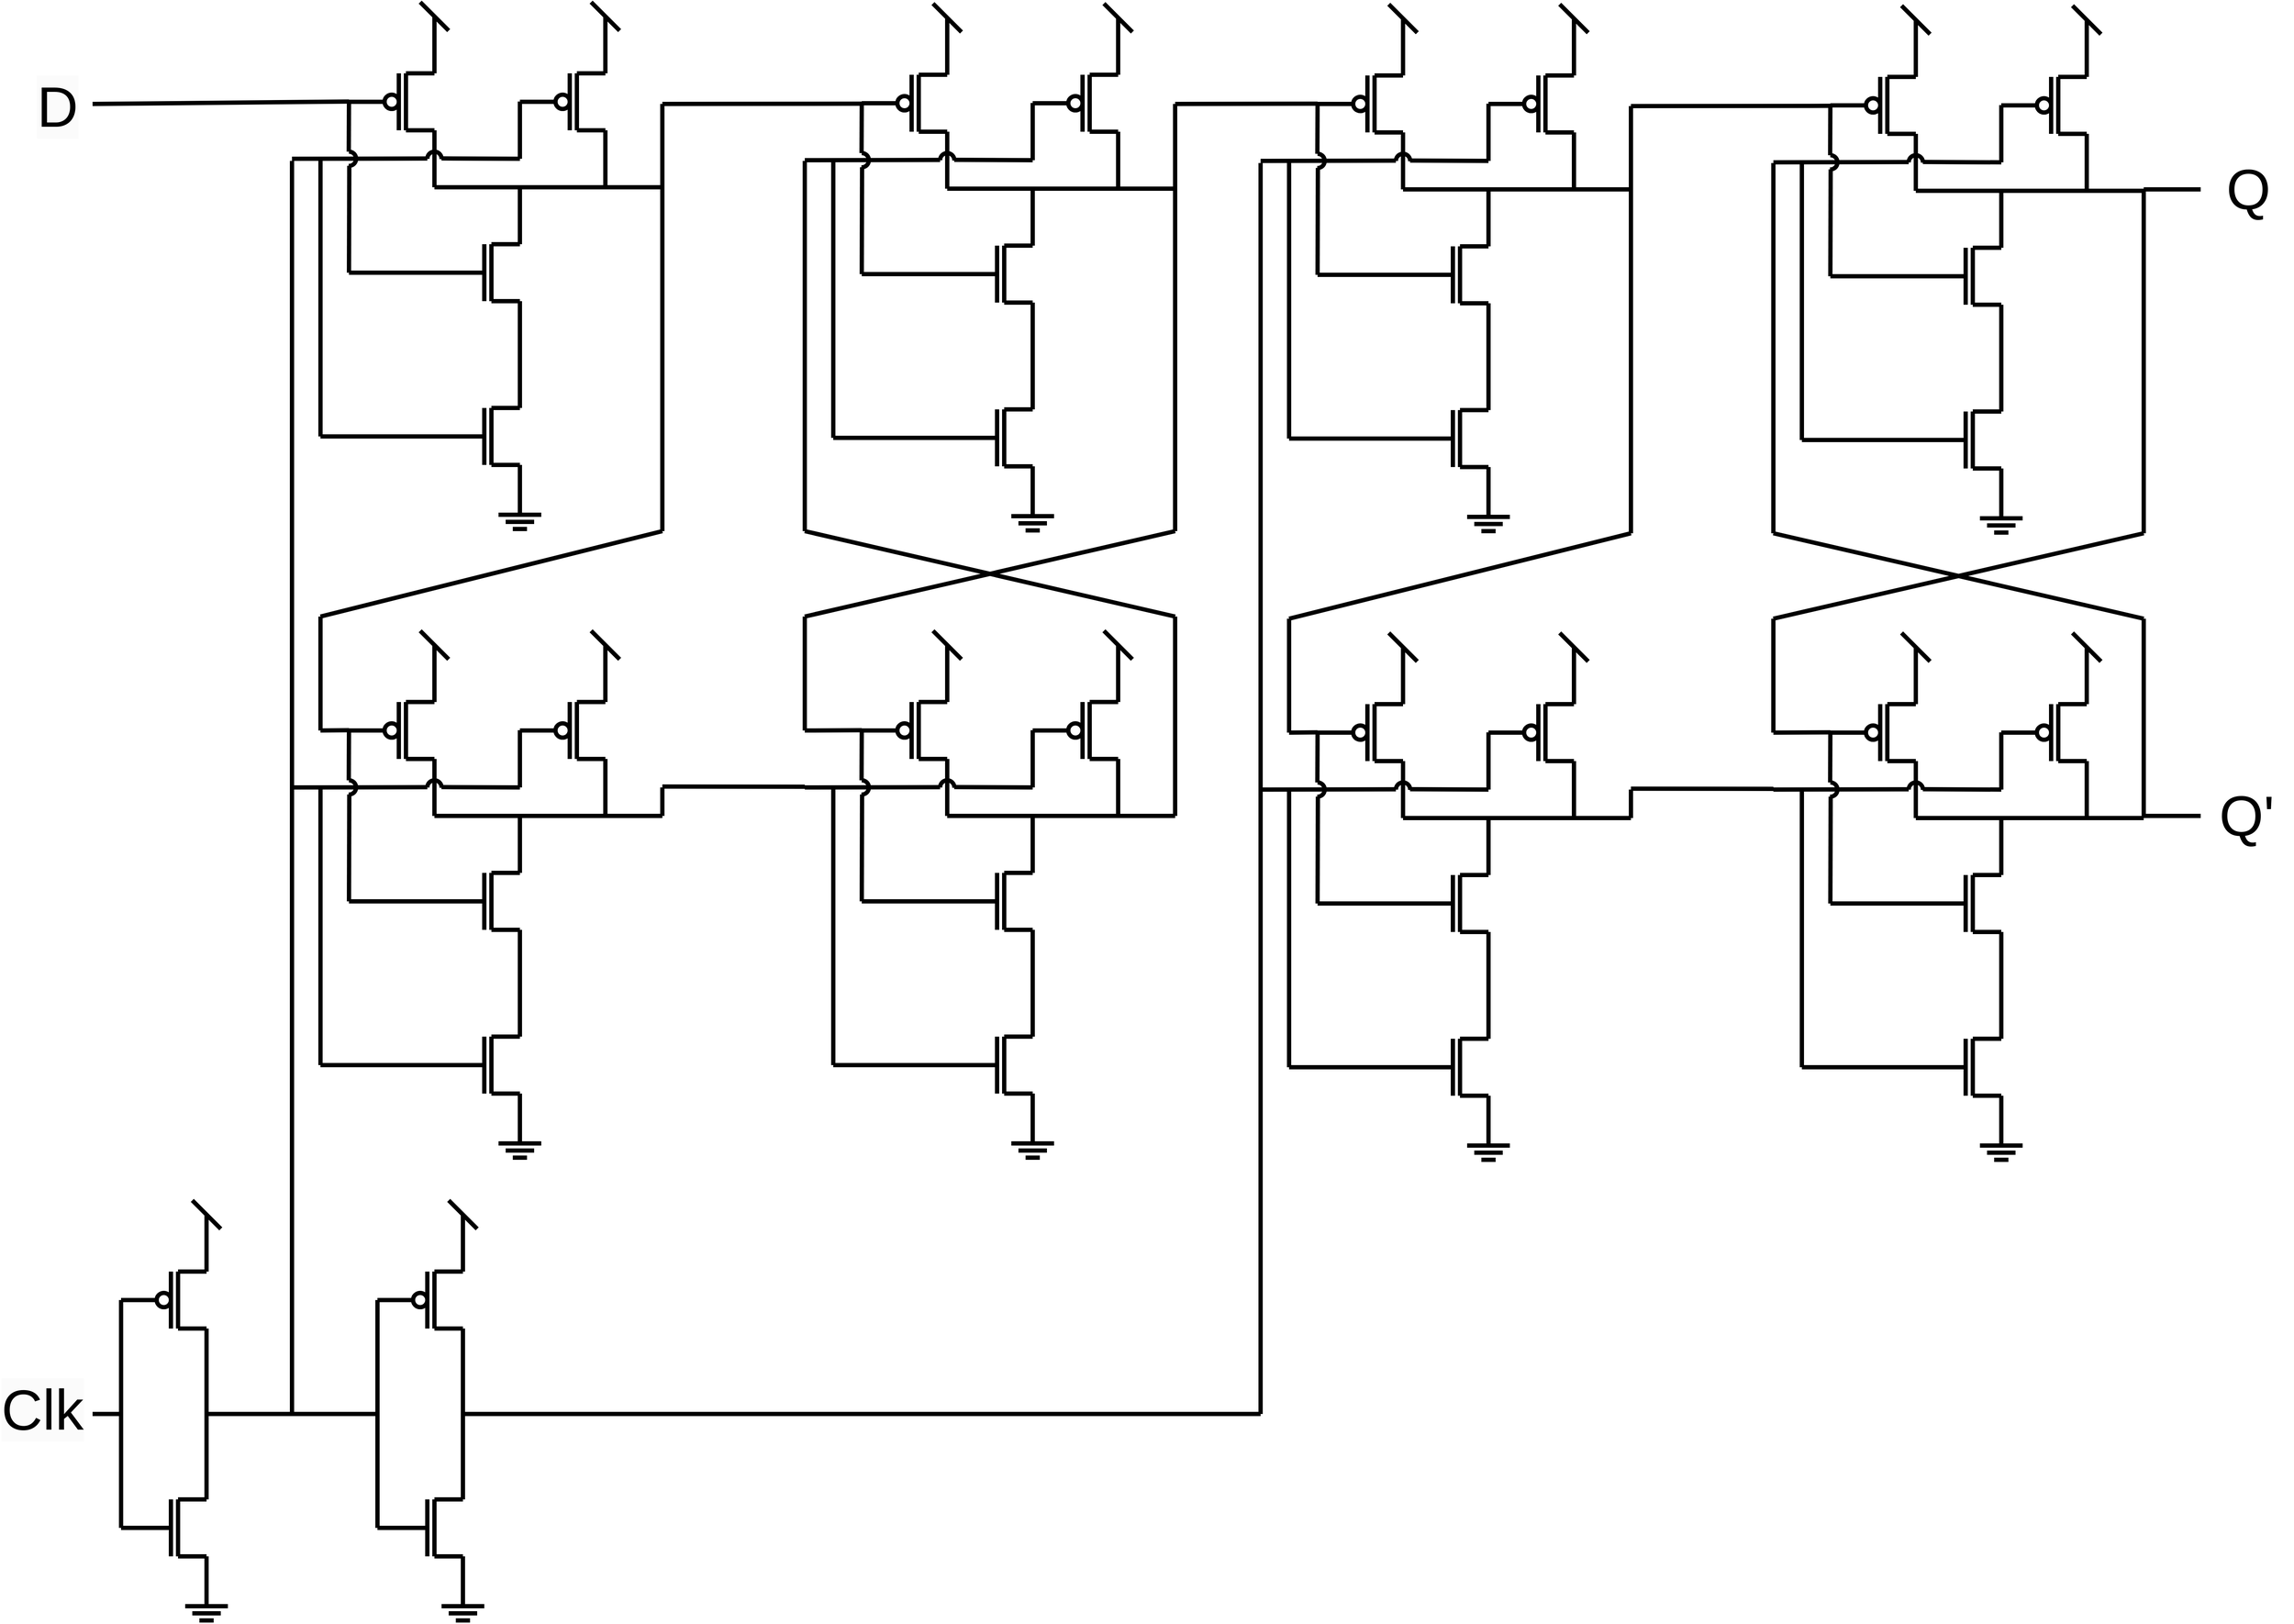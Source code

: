<mxfile version="22.0.6" type="github">
  <diagram name="Page-1" id="LpERXTh7z-DrL-1YfzfX">
    <mxGraphModel dx="3754" dy="3892" grid="1" gridSize="10" guides="1" tooltips="1" connect="1" arrows="1" fold="1" page="1" pageScale="1" pageWidth="827" pageHeight="1169" math="0" shadow="0">
      <root>
        <mxCell id="0" />
        <mxCell id="1" parent="0" />
        <mxCell id="mBSVcHquO7rK8p1Wjtx--1" value="" style="endArrow=none;html=1;rounded=0;strokeWidth=6;" edge="1" parent="1">
          <mxGeometry width="50" height="50" relative="1" as="geometry">
            <mxPoint x="320" y="1040" as="sourcePoint" />
            <mxPoint x="320" y="1000" as="targetPoint" />
          </mxGeometry>
        </mxCell>
        <mxCell id="mBSVcHquO7rK8p1Wjtx--2" value="" style="endArrow=none;html=1;rounded=0;strokeWidth=6;" edge="1" parent="1">
          <mxGeometry width="50" height="50" relative="1" as="geometry">
            <mxPoint x="280" y="1120" as="sourcePoint" />
            <mxPoint x="280" y="1040" as="targetPoint" />
            <Array as="points">
              <mxPoint x="280" y="1070" />
            </Array>
          </mxGeometry>
        </mxCell>
        <mxCell id="mBSVcHquO7rK8p1Wjtx--3" value="" style="endArrow=none;html=1;rounded=0;strokeWidth=6;" edge="1" parent="1">
          <mxGeometry width="50" height="50" relative="1" as="geometry">
            <mxPoint x="270" y="1120" as="sourcePoint" />
            <mxPoint x="270" y="1040" as="targetPoint" />
            <Array as="points">
              <mxPoint x="270" y="1070" />
            </Array>
          </mxGeometry>
        </mxCell>
        <mxCell id="mBSVcHquO7rK8p1Wjtx--4" value="" style="endArrow=none;html=1;rounded=0;strokeWidth=6;" edge="1" parent="1">
          <mxGeometry width="50" height="50" relative="1" as="geometry">
            <mxPoint x="320" y="1040" as="sourcePoint" />
            <mxPoint x="280" y="1040" as="targetPoint" />
          </mxGeometry>
        </mxCell>
        <mxCell id="mBSVcHquO7rK8p1Wjtx--5" value="" style="endArrow=none;html=1;rounded=0;strokeWidth=6;" edge="1" parent="1">
          <mxGeometry width="50" height="50" relative="1" as="geometry">
            <mxPoint x="320" y="1160" as="sourcePoint" />
            <mxPoint x="320" y="1120" as="targetPoint" />
          </mxGeometry>
        </mxCell>
        <mxCell id="mBSVcHquO7rK8p1Wjtx--6" value="" style="endArrow=none;html=1;rounded=0;strokeWidth=6;" edge="1" parent="1">
          <mxGeometry width="50" height="50" relative="1" as="geometry">
            <mxPoint x="320" y="1120" as="sourcePoint" />
            <mxPoint x="280" y="1120" as="targetPoint" />
          </mxGeometry>
        </mxCell>
        <mxCell id="mBSVcHquO7rK8p1Wjtx--7" value="" style="endArrow=none;html=1;rounded=0;strokeWidth=6;" edge="1" parent="1">
          <mxGeometry width="50" height="50" relative="1" as="geometry">
            <mxPoint x="250" y="1080" as="sourcePoint" />
            <mxPoint x="200" y="1080" as="targetPoint" />
          </mxGeometry>
        </mxCell>
        <mxCell id="mBSVcHquO7rK8p1Wjtx--8" value="" style="ellipse;whiteSpace=wrap;html=1;aspect=fixed;strokeWidth=6;" vertex="1" parent="1">
          <mxGeometry x="250" y="1070" width="20" height="20" as="geometry" />
        </mxCell>
        <mxCell id="mBSVcHquO7rK8p1Wjtx--9" value="" style="endArrow=none;html=1;rounded=0;strokeWidth=6;" edge="1" parent="1">
          <mxGeometry width="50" height="50" relative="1" as="geometry">
            <mxPoint x="320" y="1360" as="sourcePoint" />
            <mxPoint x="320" y="1280" as="targetPoint" />
          </mxGeometry>
        </mxCell>
        <mxCell id="mBSVcHquO7rK8p1Wjtx--10" value="" style="endArrow=none;html=1;rounded=0;strokeWidth=6;" edge="1" parent="1">
          <mxGeometry width="50" height="50" relative="1" as="geometry">
            <mxPoint x="280" y="1440" as="sourcePoint" />
            <mxPoint x="280" y="1360" as="targetPoint" />
            <Array as="points">
              <mxPoint x="280" y="1390" />
            </Array>
          </mxGeometry>
        </mxCell>
        <mxCell id="mBSVcHquO7rK8p1Wjtx--11" value="" style="endArrow=none;html=1;rounded=0;strokeWidth=6;" edge="1" parent="1">
          <mxGeometry width="50" height="50" relative="1" as="geometry">
            <mxPoint x="270" y="1440" as="sourcePoint" />
            <mxPoint x="270" y="1360" as="targetPoint" />
            <Array as="points">
              <mxPoint x="270" y="1390" />
            </Array>
          </mxGeometry>
        </mxCell>
        <mxCell id="mBSVcHquO7rK8p1Wjtx--12" value="" style="endArrow=none;html=1;rounded=0;strokeWidth=6;" edge="1" parent="1">
          <mxGeometry width="50" height="50" relative="1" as="geometry">
            <mxPoint x="320" y="1360" as="sourcePoint" />
            <mxPoint x="280" y="1360" as="targetPoint" />
          </mxGeometry>
        </mxCell>
        <mxCell id="mBSVcHquO7rK8p1Wjtx--13" value="" style="endArrow=none;html=1;rounded=0;strokeWidth=6;" edge="1" parent="1">
          <mxGeometry width="50" height="50" relative="1" as="geometry">
            <mxPoint x="320" y="1470" as="sourcePoint" />
            <mxPoint x="320" y="1440" as="targetPoint" />
          </mxGeometry>
        </mxCell>
        <mxCell id="mBSVcHquO7rK8p1Wjtx--14" value="" style="endArrow=none;html=1;rounded=0;strokeWidth=6;" edge="1" parent="1">
          <mxGeometry width="50" height="50" relative="1" as="geometry">
            <mxPoint x="320" y="1440" as="sourcePoint" />
            <mxPoint x="280" y="1440" as="targetPoint" />
          </mxGeometry>
        </mxCell>
        <mxCell id="mBSVcHquO7rK8p1Wjtx--15" value="" style="endArrow=none;html=1;rounded=0;strokeWidth=6;" edge="1" parent="1">
          <mxGeometry width="50" height="50" relative="1" as="geometry">
            <mxPoint x="270" y="1400" as="sourcePoint" />
            <mxPoint x="200" y="1400" as="targetPoint" />
          </mxGeometry>
        </mxCell>
        <mxCell id="mBSVcHquO7rK8p1Wjtx--16" value="" style="endArrow=none;html=1;rounded=0;strokeWidth=6;" edge="1" parent="1">
          <mxGeometry width="50" height="50" relative="1" as="geometry">
            <mxPoint x="320" y="960" as="sourcePoint" />
            <mxPoint x="320" y="1000" as="targetPoint" />
          </mxGeometry>
        </mxCell>
        <mxCell id="mBSVcHquO7rK8p1Wjtx--17" value="" style="endArrow=none;html=1;rounded=0;strokeWidth=6;" edge="1" parent="1">
          <mxGeometry width="50" height="50" relative="1" as="geometry">
            <mxPoint x="300" y="940" as="sourcePoint" />
            <mxPoint x="340" y="980" as="targetPoint" />
          </mxGeometry>
        </mxCell>
        <mxCell id="mBSVcHquO7rK8p1Wjtx--18" value="" style="endArrow=none;html=1;rounded=0;strokeWidth=6;" edge="1" parent="1">
          <mxGeometry width="50" height="50" relative="1" as="geometry">
            <mxPoint x="320" y="1510" as="sourcePoint" />
            <mxPoint x="320" y="1470" as="targetPoint" />
          </mxGeometry>
        </mxCell>
        <mxCell id="mBSVcHquO7rK8p1Wjtx--19" value="" style="endArrow=none;html=1;rounded=0;strokeWidth=6;" edge="1" parent="1">
          <mxGeometry width="50" height="50" relative="1" as="geometry">
            <mxPoint x="290" y="1510" as="sourcePoint" />
            <mxPoint x="350" y="1510" as="targetPoint" />
          </mxGeometry>
        </mxCell>
        <mxCell id="mBSVcHquO7rK8p1Wjtx--20" value="" style="endArrow=none;html=1;rounded=0;strokeWidth=6;" edge="1" parent="1">
          <mxGeometry width="50" height="50" relative="1" as="geometry">
            <mxPoint x="310" y="1530" as="sourcePoint" />
            <mxPoint x="330" y="1530" as="targetPoint" />
          </mxGeometry>
        </mxCell>
        <mxCell id="mBSVcHquO7rK8p1Wjtx--21" value="" style="endArrow=none;html=1;rounded=0;strokeWidth=6;" edge="1" parent="1">
          <mxGeometry width="50" height="50" relative="1" as="geometry">
            <mxPoint x="320" y="1530" as="sourcePoint" />
            <mxPoint x="320" y="1530" as="targetPoint" />
          </mxGeometry>
        </mxCell>
        <mxCell id="mBSVcHquO7rK8p1Wjtx--22" value="" style="endArrow=none;html=1;rounded=0;strokeWidth=6;" edge="1" parent="1">
          <mxGeometry width="50" height="50" relative="1" as="geometry">
            <mxPoint x="300" y="1520" as="sourcePoint" />
            <mxPoint x="340" y="1520" as="targetPoint" />
          </mxGeometry>
        </mxCell>
        <mxCell id="mBSVcHquO7rK8p1Wjtx--23" value="" style="endArrow=none;html=1;rounded=0;strokeWidth=6;" edge="1" parent="1">
          <mxGeometry width="50" height="50" relative="1" as="geometry">
            <mxPoint x="320" y="1200" as="sourcePoint" />
            <mxPoint x="320" y="1160" as="targetPoint" />
          </mxGeometry>
        </mxCell>
        <mxCell id="mBSVcHquO7rK8p1Wjtx--24" value="" style="endArrow=none;html=1;rounded=0;strokeWidth=6;" edge="1" parent="1">
          <mxGeometry width="50" height="50" relative="1" as="geometry">
            <mxPoint x="200" y="1400" as="sourcePoint" />
            <mxPoint x="200" y="1080" as="targetPoint" />
          </mxGeometry>
        </mxCell>
        <mxCell id="mBSVcHquO7rK8p1Wjtx--25" value="" style="endArrow=none;html=1;rounded=0;strokeWidth=6;" edge="1" parent="1">
          <mxGeometry width="50" height="50" relative="1" as="geometry">
            <mxPoint x="160" y="1240" as="sourcePoint" />
            <mxPoint x="200" y="1240" as="targetPoint" />
          </mxGeometry>
        </mxCell>
        <mxCell id="mBSVcHquO7rK8p1Wjtx--26" value="" style="endArrow=none;html=1;rounded=0;strokeWidth=6;" edge="1" parent="1">
          <mxGeometry width="50" height="50" relative="1" as="geometry">
            <mxPoint x="320" y="1240" as="sourcePoint" />
            <mxPoint x="320" y="1200" as="targetPoint" />
          </mxGeometry>
        </mxCell>
        <mxCell id="mBSVcHquO7rK8p1Wjtx--27" value="" style="endArrow=none;html=1;rounded=0;strokeWidth=6;" edge="1" parent="1">
          <mxGeometry width="50" height="50" relative="1" as="geometry">
            <mxPoint x="320" y="1240" as="sourcePoint" />
            <mxPoint x="320" y="1280" as="targetPoint" />
          </mxGeometry>
        </mxCell>
        <mxCell id="mBSVcHquO7rK8p1Wjtx--28" value="" style="endArrow=none;html=1;rounded=0;strokeWidth=6;" edge="1" parent="1">
          <mxGeometry width="50" height="50" relative="1" as="geometry">
            <mxPoint x="440" y="1240" as="sourcePoint" />
            <mxPoint x="320" y="1240" as="targetPoint" />
          </mxGeometry>
        </mxCell>
        <mxCell id="mBSVcHquO7rK8p1Wjtx--78" value="" style="endArrow=none;html=1;rounded=0;strokeWidth=6;" edge="1" parent="1">
          <mxGeometry width="50" height="50" relative="1" as="geometry">
            <mxPoint x="680" y="1040" as="sourcePoint" />
            <mxPoint x="680" y="1000" as="targetPoint" />
          </mxGeometry>
        </mxCell>
        <mxCell id="mBSVcHquO7rK8p1Wjtx--79" value="" style="endArrow=none;html=1;rounded=0;strokeWidth=6;" edge="1" parent="1">
          <mxGeometry width="50" height="50" relative="1" as="geometry">
            <mxPoint x="640" y="1120" as="sourcePoint" />
            <mxPoint x="640" y="1040" as="targetPoint" />
            <Array as="points">
              <mxPoint x="640" y="1070" />
            </Array>
          </mxGeometry>
        </mxCell>
        <mxCell id="mBSVcHquO7rK8p1Wjtx--80" value="" style="endArrow=none;html=1;rounded=0;strokeWidth=6;" edge="1" parent="1">
          <mxGeometry width="50" height="50" relative="1" as="geometry">
            <mxPoint x="630" y="1120" as="sourcePoint" />
            <mxPoint x="630" y="1040" as="targetPoint" />
            <Array as="points">
              <mxPoint x="630" y="1070" />
            </Array>
          </mxGeometry>
        </mxCell>
        <mxCell id="mBSVcHquO7rK8p1Wjtx--81" value="" style="endArrow=none;html=1;rounded=0;strokeWidth=6;" edge="1" parent="1">
          <mxGeometry width="50" height="50" relative="1" as="geometry">
            <mxPoint x="680" y="1040" as="sourcePoint" />
            <mxPoint x="640" y="1040" as="targetPoint" />
          </mxGeometry>
        </mxCell>
        <mxCell id="mBSVcHquO7rK8p1Wjtx--82" value="" style="endArrow=none;html=1;rounded=0;strokeWidth=6;" edge="1" parent="1">
          <mxGeometry width="50" height="50" relative="1" as="geometry">
            <mxPoint x="680" y="1160" as="sourcePoint" />
            <mxPoint x="680" y="1120" as="targetPoint" />
          </mxGeometry>
        </mxCell>
        <mxCell id="mBSVcHquO7rK8p1Wjtx--83" value="" style="endArrow=none;html=1;rounded=0;strokeWidth=6;" edge="1" parent="1">
          <mxGeometry width="50" height="50" relative="1" as="geometry">
            <mxPoint x="680" y="1120" as="sourcePoint" />
            <mxPoint x="640" y="1120" as="targetPoint" />
          </mxGeometry>
        </mxCell>
        <mxCell id="mBSVcHquO7rK8p1Wjtx--84" value="" style="endArrow=none;html=1;rounded=0;strokeWidth=6;" edge="1" parent="1">
          <mxGeometry width="50" height="50" relative="1" as="geometry">
            <mxPoint x="610" y="1080" as="sourcePoint" />
            <mxPoint x="560" y="1080" as="targetPoint" />
          </mxGeometry>
        </mxCell>
        <mxCell id="mBSVcHquO7rK8p1Wjtx--85" value="" style="ellipse;whiteSpace=wrap;html=1;aspect=fixed;strokeWidth=6;" vertex="1" parent="1">
          <mxGeometry x="610" y="1070" width="20" height="20" as="geometry" />
        </mxCell>
        <mxCell id="mBSVcHquO7rK8p1Wjtx--86" value="" style="endArrow=none;html=1;rounded=0;strokeWidth=6;" edge="1" parent="1">
          <mxGeometry width="50" height="50" relative="1" as="geometry">
            <mxPoint x="680" y="1360" as="sourcePoint" />
            <mxPoint x="680" y="1280" as="targetPoint" />
          </mxGeometry>
        </mxCell>
        <mxCell id="mBSVcHquO7rK8p1Wjtx--87" value="" style="endArrow=none;html=1;rounded=0;strokeWidth=6;" edge="1" parent="1">
          <mxGeometry width="50" height="50" relative="1" as="geometry">
            <mxPoint x="640" y="1440" as="sourcePoint" />
            <mxPoint x="640" y="1360" as="targetPoint" />
            <Array as="points">
              <mxPoint x="640" y="1390" />
            </Array>
          </mxGeometry>
        </mxCell>
        <mxCell id="mBSVcHquO7rK8p1Wjtx--88" value="" style="endArrow=none;html=1;rounded=0;strokeWidth=6;" edge="1" parent="1">
          <mxGeometry width="50" height="50" relative="1" as="geometry">
            <mxPoint x="630" y="1440" as="sourcePoint" />
            <mxPoint x="630" y="1360" as="targetPoint" />
            <Array as="points">
              <mxPoint x="630" y="1390" />
            </Array>
          </mxGeometry>
        </mxCell>
        <mxCell id="mBSVcHquO7rK8p1Wjtx--89" value="" style="endArrow=none;html=1;rounded=0;strokeWidth=6;" edge="1" parent="1">
          <mxGeometry width="50" height="50" relative="1" as="geometry">
            <mxPoint x="680" y="1360" as="sourcePoint" />
            <mxPoint x="640" y="1360" as="targetPoint" />
          </mxGeometry>
        </mxCell>
        <mxCell id="mBSVcHquO7rK8p1Wjtx--90" value="" style="endArrow=none;html=1;rounded=0;strokeWidth=6;" edge="1" parent="1">
          <mxGeometry width="50" height="50" relative="1" as="geometry">
            <mxPoint x="680" y="1470" as="sourcePoint" />
            <mxPoint x="680" y="1440" as="targetPoint" />
          </mxGeometry>
        </mxCell>
        <mxCell id="mBSVcHquO7rK8p1Wjtx--91" value="" style="endArrow=none;html=1;rounded=0;strokeWidth=6;" edge="1" parent="1">
          <mxGeometry width="50" height="50" relative="1" as="geometry">
            <mxPoint x="680" y="1440" as="sourcePoint" />
            <mxPoint x="640" y="1440" as="targetPoint" />
          </mxGeometry>
        </mxCell>
        <mxCell id="mBSVcHquO7rK8p1Wjtx--92" value="" style="endArrow=none;html=1;rounded=0;strokeWidth=6;" edge="1" parent="1">
          <mxGeometry width="50" height="50" relative="1" as="geometry">
            <mxPoint x="630" y="1400" as="sourcePoint" />
            <mxPoint x="560" y="1400" as="targetPoint" />
          </mxGeometry>
        </mxCell>
        <mxCell id="mBSVcHquO7rK8p1Wjtx--93" value="" style="endArrow=none;html=1;rounded=0;strokeWidth=6;" edge="1" parent="1">
          <mxGeometry width="50" height="50" relative="1" as="geometry">
            <mxPoint x="680" y="960" as="sourcePoint" />
            <mxPoint x="680" y="1000" as="targetPoint" />
          </mxGeometry>
        </mxCell>
        <mxCell id="mBSVcHquO7rK8p1Wjtx--94" value="" style="endArrow=none;html=1;rounded=0;strokeWidth=6;" edge="1" parent="1">
          <mxGeometry width="50" height="50" relative="1" as="geometry">
            <mxPoint x="660" y="940" as="sourcePoint" />
            <mxPoint x="700" y="980" as="targetPoint" />
          </mxGeometry>
        </mxCell>
        <mxCell id="mBSVcHquO7rK8p1Wjtx--95" value="" style="endArrow=none;html=1;rounded=0;strokeWidth=6;" edge="1" parent="1">
          <mxGeometry width="50" height="50" relative="1" as="geometry">
            <mxPoint x="680" y="1510" as="sourcePoint" />
            <mxPoint x="680" y="1470" as="targetPoint" />
          </mxGeometry>
        </mxCell>
        <mxCell id="mBSVcHquO7rK8p1Wjtx--96" value="" style="endArrow=none;html=1;rounded=0;strokeWidth=6;" edge="1" parent="1">
          <mxGeometry width="50" height="50" relative="1" as="geometry">
            <mxPoint x="650" y="1510" as="sourcePoint" />
            <mxPoint x="710" y="1510" as="targetPoint" />
          </mxGeometry>
        </mxCell>
        <mxCell id="mBSVcHquO7rK8p1Wjtx--97" value="" style="endArrow=none;html=1;rounded=0;strokeWidth=6;" edge="1" parent="1">
          <mxGeometry width="50" height="50" relative="1" as="geometry">
            <mxPoint x="670" y="1530" as="sourcePoint" />
            <mxPoint x="690" y="1530" as="targetPoint" />
          </mxGeometry>
        </mxCell>
        <mxCell id="mBSVcHquO7rK8p1Wjtx--98" value="" style="endArrow=none;html=1;rounded=0;strokeWidth=6;" edge="1" parent="1">
          <mxGeometry width="50" height="50" relative="1" as="geometry">
            <mxPoint x="680" y="1530" as="sourcePoint" />
            <mxPoint x="680" y="1530" as="targetPoint" />
          </mxGeometry>
        </mxCell>
        <mxCell id="mBSVcHquO7rK8p1Wjtx--99" value="" style="endArrow=none;html=1;rounded=0;strokeWidth=6;" edge="1" parent="1">
          <mxGeometry width="50" height="50" relative="1" as="geometry">
            <mxPoint x="660" y="1520" as="sourcePoint" />
            <mxPoint x="700" y="1520" as="targetPoint" />
          </mxGeometry>
        </mxCell>
        <mxCell id="mBSVcHquO7rK8p1Wjtx--100" value="" style="endArrow=none;html=1;rounded=0;strokeWidth=6;" edge="1" parent="1">
          <mxGeometry width="50" height="50" relative="1" as="geometry">
            <mxPoint x="680" y="1200" as="sourcePoint" />
            <mxPoint x="680" y="1160" as="targetPoint" />
          </mxGeometry>
        </mxCell>
        <mxCell id="mBSVcHquO7rK8p1Wjtx--101" value="" style="endArrow=none;html=1;rounded=0;strokeWidth=6;" edge="1" parent="1">
          <mxGeometry width="50" height="50" relative="1" as="geometry">
            <mxPoint x="560" y="1400" as="sourcePoint" />
            <mxPoint x="560" y="1080" as="targetPoint" />
          </mxGeometry>
        </mxCell>
        <mxCell id="mBSVcHquO7rK8p1Wjtx--102" value="" style="endArrow=none;html=1;rounded=0;strokeWidth=6;" edge="1" parent="1">
          <mxGeometry width="50" height="50" relative="1" as="geometry">
            <mxPoint x="440" y="1240" as="sourcePoint" />
            <mxPoint x="560" y="1240" as="targetPoint" />
          </mxGeometry>
        </mxCell>
        <mxCell id="mBSVcHquO7rK8p1Wjtx--103" value="" style="endArrow=none;html=1;rounded=0;strokeWidth=6;" edge="1" parent="1">
          <mxGeometry width="50" height="50" relative="1" as="geometry">
            <mxPoint x="680" y="1240" as="sourcePoint" />
            <mxPoint x="680" y="1200" as="targetPoint" />
          </mxGeometry>
        </mxCell>
        <mxCell id="mBSVcHquO7rK8p1Wjtx--104" value="" style="endArrow=none;html=1;rounded=0;strokeWidth=6;" edge="1" parent="1">
          <mxGeometry width="50" height="50" relative="1" as="geometry">
            <mxPoint x="680" y="1240" as="sourcePoint" />
            <mxPoint x="680" y="1280" as="targetPoint" />
          </mxGeometry>
        </mxCell>
        <mxCell id="mBSVcHquO7rK8p1Wjtx--105" value="" style="endArrow=none;html=1;rounded=0;strokeWidth=6;" edge="1" parent="1">
          <mxGeometry width="50" height="50" relative="1" as="geometry">
            <mxPoint x="1800" y="1240" as="sourcePoint" />
            <mxPoint x="680" y="1240" as="targetPoint" />
          </mxGeometry>
        </mxCell>
        <mxCell id="mBSVcHquO7rK8p1Wjtx--106" value="" style="endArrow=none;html=1;rounded=0;strokeWidth=6;" edge="1" parent="1">
          <mxGeometry width="50" height="50" relative="1" as="geometry">
            <mxPoint x="440" y="1240" as="sourcePoint" />
            <mxPoint x="440" y="360" as="targetPoint" />
          </mxGeometry>
        </mxCell>
        <mxCell id="mBSVcHquO7rK8p1Wjtx--107" value="" style="endArrow=none;html=1;rounded=0;strokeWidth=6;" edge="1" parent="1">
          <mxGeometry width="50" height="50" relative="1" as="geometry">
            <mxPoint x="640" y="240" as="sourcePoint" />
            <mxPoint x="640" y="200" as="targetPoint" />
          </mxGeometry>
        </mxCell>
        <mxCell id="mBSVcHquO7rK8p1Wjtx--108" value="" style="endArrow=none;html=1;rounded=0;strokeWidth=6;" edge="1" parent="1">
          <mxGeometry width="50" height="50" relative="1" as="geometry">
            <mxPoint x="600" y="320" as="sourcePoint" />
            <mxPoint x="600" y="240" as="targetPoint" />
            <Array as="points">
              <mxPoint x="600" y="270" />
            </Array>
          </mxGeometry>
        </mxCell>
        <mxCell id="mBSVcHquO7rK8p1Wjtx--109" value="" style="endArrow=none;html=1;rounded=0;strokeWidth=6;" edge="1" parent="1">
          <mxGeometry width="50" height="50" relative="1" as="geometry">
            <mxPoint x="590" y="320" as="sourcePoint" />
            <mxPoint x="590" y="240" as="targetPoint" />
            <Array as="points">
              <mxPoint x="590" y="270" />
            </Array>
          </mxGeometry>
        </mxCell>
        <mxCell id="mBSVcHquO7rK8p1Wjtx--110" value="" style="endArrow=none;html=1;rounded=0;strokeWidth=6;" edge="1" parent="1">
          <mxGeometry width="50" height="50" relative="1" as="geometry">
            <mxPoint x="640" y="240" as="sourcePoint" />
            <mxPoint x="600" y="240" as="targetPoint" />
          </mxGeometry>
        </mxCell>
        <mxCell id="mBSVcHquO7rK8p1Wjtx--111" value="" style="endArrow=none;html=1;rounded=0;strokeWidth=6;" edge="1" parent="1">
          <mxGeometry width="50" height="50" relative="1" as="geometry">
            <mxPoint x="640" y="360" as="sourcePoint" />
            <mxPoint x="640" y="320" as="targetPoint" />
          </mxGeometry>
        </mxCell>
        <mxCell id="mBSVcHquO7rK8p1Wjtx--112" value="" style="endArrow=none;html=1;rounded=0;strokeWidth=6;" edge="1" parent="1">
          <mxGeometry width="50" height="50" relative="1" as="geometry">
            <mxPoint x="640" y="320" as="sourcePoint" />
            <mxPoint x="600" y="320" as="targetPoint" />
          </mxGeometry>
        </mxCell>
        <mxCell id="mBSVcHquO7rK8p1Wjtx--113" value="" style="endArrow=none;html=1;rounded=0;strokeWidth=6;" edge="1" parent="1">
          <mxGeometry width="50" height="50" relative="1" as="geometry">
            <mxPoint x="570" y="280" as="sourcePoint" />
            <mxPoint x="520" y="280" as="targetPoint" />
          </mxGeometry>
        </mxCell>
        <mxCell id="mBSVcHquO7rK8p1Wjtx--114" value="" style="ellipse;whiteSpace=wrap;html=1;aspect=fixed;strokeWidth=6;" vertex="1" parent="1">
          <mxGeometry x="570" y="270" width="20" height="20" as="geometry" />
        </mxCell>
        <mxCell id="mBSVcHquO7rK8p1Wjtx--115" value="" style="endArrow=none;html=1;rounded=0;strokeWidth=6;" edge="1" parent="1">
          <mxGeometry width="50" height="50" relative="1" as="geometry">
            <mxPoint x="760" y="480" as="sourcePoint" />
            <mxPoint x="760" y="400" as="targetPoint" />
          </mxGeometry>
        </mxCell>
        <mxCell id="mBSVcHquO7rK8p1Wjtx--116" value="" style="endArrow=none;html=1;rounded=0;strokeWidth=6;" edge="1" parent="1">
          <mxGeometry width="50" height="50" relative="1" as="geometry">
            <mxPoint x="720" y="560" as="sourcePoint" />
            <mxPoint x="720" y="480" as="targetPoint" />
            <Array as="points">
              <mxPoint x="720" y="510" />
            </Array>
          </mxGeometry>
        </mxCell>
        <mxCell id="mBSVcHquO7rK8p1Wjtx--117" value="" style="endArrow=none;html=1;rounded=0;strokeWidth=6;" edge="1" parent="1">
          <mxGeometry width="50" height="50" relative="1" as="geometry">
            <mxPoint x="710" y="560" as="sourcePoint" />
            <mxPoint x="710" y="480" as="targetPoint" />
            <Array as="points">
              <mxPoint x="710" y="510" />
            </Array>
          </mxGeometry>
        </mxCell>
        <mxCell id="mBSVcHquO7rK8p1Wjtx--118" value="" style="endArrow=none;html=1;rounded=0;strokeWidth=6;" edge="1" parent="1">
          <mxGeometry width="50" height="50" relative="1" as="geometry">
            <mxPoint x="760" y="480" as="sourcePoint" />
            <mxPoint x="720" y="480" as="targetPoint" />
          </mxGeometry>
        </mxCell>
        <mxCell id="mBSVcHquO7rK8p1Wjtx--119" value="" style="endArrow=none;html=1;rounded=0;strokeWidth=6;" edge="1" parent="1">
          <mxGeometry width="50" height="50" relative="1" as="geometry">
            <mxPoint x="760" y="590" as="sourcePoint" />
            <mxPoint x="760" y="560" as="targetPoint" />
          </mxGeometry>
        </mxCell>
        <mxCell id="mBSVcHquO7rK8p1Wjtx--120" value="" style="endArrow=none;html=1;rounded=0;strokeWidth=6;" edge="1" parent="1">
          <mxGeometry width="50" height="50" relative="1" as="geometry">
            <mxPoint x="760" y="560" as="sourcePoint" />
            <mxPoint x="720" y="560" as="targetPoint" />
          </mxGeometry>
        </mxCell>
        <mxCell id="mBSVcHquO7rK8p1Wjtx--121" value="" style="endArrow=none;html=1;rounded=0;strokeWidth=6;" edge="1" parent="1">
          <mxGeometry width="50" height="50" relative="1" as="geometry">
            <mxPoint x="710" y="520" as="sourcePoint" />
            <mxPoint x="640" y="520" as="targetPoint" />
          </mxGeometry>
        </mxCell>
        <mxCell id="mBSVcHquO7rK8p1Wjtx--122" value="" style="endArrow=none;html=1;rounded=0;strokeWidth=6;" edge="1" parent="1">
          <mxGeometry width="50" height="50" relative="1" as="geometry">
            <mxPoint x="640" y="160" as="sourcePoint" />
            <mxPoint x="640" y="200" as="targetPoint" />
          </mxGeometry>
        </mxCell>
        <mxCell id="mBSVcHquO7rK8p1Wjtx--123" value="" style="endArrow=none;html=1;rounded=0;strokeWidth=6;" edge="1" parent="1">
          <mxGeometry width="50" height="50" relative="1" as="geometry">
            <mxPoint x="620" y="140" as="sourcePoint" />
            <mxPoint x="660" y="180" as="targetPoint" />
          </mxGeometry>
        </mxCell>
        <mxCell id="mBSVcHquO7rK8p1Wjtx--124" value="" style="endArrow=none;html=1;rounded=0;strokeWidth=6;" edge="1" parent="1">
          <mxGeometry width="50" height="50" relative="1" as="geometry">
            <mxPoint x="760" y="630" as="sourcePoint" />
            <mxPoint x="760" y="590" as="targetPoint" />
          </mxGeometry>
        </mxCell>
        <mxCell id="mBSVcHquO7rK8p1Wjtx--125" value="" style="endArrow=none;html=1;rounded=0;strokeWidth=6;" edge="1" parent="1">
          <mxGeometry width="50" height="50" relative="1" as="geometry">
            <mxPoint x="730" y="860" as="sourcePoint" />
            <mxPoint x="790" y="860" as="targetPoint" />
          </mxGeometry>
        </mxCell>
        <mxCell id="mBSVcHquO7rK8p1Wjtx--126" value="" style="endArrow=none;html=1;rounded=0;strokeWidth=6;" edge="1" parent="1">
          <mxGeometry width="50" height="50" relative="1" as="geometry">
            <mxPoint x="750" y="880" as="sourcePoint" />
            <mxPoint x="770" y="880" as="targetPoint" />
          </mxGeometry>
        </mxCell>
        <mxCell id="mBSVcHquO7rK8p1Wjtx--127" value="" style="endArrow=none;html=1;rounded=0;strokeWidth=6;" edge="1" parent="1">
          <mxGeometry width="50" height="50" relative="1" as="geometry">
            <mxPoint x="760" y="650" as="sourcePoint" />
            <mxPoint x="760" y="650" as="targetPoint" />
          </mxGeometry>
        </mxCell>
        <mxCell id="mBSVcHquO7rK8p1Wjtx--128" value="" style="endArrow=none;html=1;rounded=0;strokeWidth=6;" edge="1" parent="1">
          <mxGeometry width="50" height="50" relative="1" as="geometry">
            <mxPoint x="740" y="870" as="sourcePoint" />
            <mxPoint x="780" y="870" as="targetPoint" />
          </mxGeometry>
        </mxCell>
        <mxCell id="mBSVcHquO7rK8p1Wjtx--129" value="" style="endArrow=none;html=1;rounded=0;strokeWidth=6;" edge="1" parent="1">
          <mxGeometry width="50" height="50" relative="1" as="geometry">
            <mxPoint x="640" y="400" as="sourcePoint" />
            <mxPoint x="640" y="360" as="targetPoint" />
          </mxGeometry>
        </mxCell>
        <mxCell id="mBSVcHquO7rK8p1Wjtx--130" value="" style="endArrow=none;html=1;rounded=0;strokeWidth=6;" edge="1" parent="1">
          <mxGeometry width="50" height="50" relative="1" as="geometry">
            <mxPoint x="880" y="240" as="sourcePoint" />
            <mxPoint x="880" y="200" as="targetPoint" />
          </mxGeometry>
        </mxCell>
        <mxCell id="mBSVcHquO7rK8p1Wjtx--131" value="" style="endArrow=none;html=1;rounded=0;strokeWidth=6;" edge="1" parent="1">
          <mxGeometry width="50" height="50" relative="1" as="geometry">
            <mxPoint x="840" y="320" as="sourcePoint" />
            <mxPoint x="840" y="240" as="targetPoint" />
            <Array as="points">
              <mxPoint x="840" y="270" />
            </Array>
          </mxGeometry>
        </mxCell>
        <mxCell id="mBSVcHquO7rK8p1Wjtx--132" value="" style="endArrow=none;html=1;rounded=0;strokeWidth=6;" edge="1" parent="1">
          <mxGeometry width="50" height="50" relative="1" as="geometry">
            <mxPoint x="830" y="320" as="sourcePoint" />
            <mxPoint x="830" y="240" as="targetPoint" />
            <Array as="points">
              <mxPoint x="830" y="270" />
            </Array>
          </mxGeometry>
        </mxCell>
        <mxCell id="mBSVcHquO7rK8p1Wjtx--133" value="" style="endArrow=none;html=1;rounded=0;strokeWidth=6;" edge="1" parent="1">
          <mxGeometry width="50" height="50" relative="1" as="geometry">
            <mxPoint x="880" y="240" as="sourcePoint" />
            <mxPoint x="840" y="240" as="targetPoint" />
          </mxGeometry>
        </mxCell>
        <mxCell id="mBSVcHquO7rK8p1Wjtx--134" value="" style="endArrow=none;html=1;rounded=0;strokeWidth=6;" edge="1" parent="1">
          <mxGeometry width="50" height="50" relative="1" as="geometry">
            <mxPoint x="880" y="360" as="sourcePoint" />
            <mxPoint x="880" y="320" as="targetPoint" />
          </mxGeometry>
        </mxCell>
        <mxCell id="mBSVcHquO7rK8p1Wjtx--135" value="" style="endArrow=none;html=1;rounded=0;strokeWidth=6;" edge="1" parent="1">
          <mxGeometry width="50" height="50" relative="1" as="geometry">
            <mxPoint x="880" y="320" as="sourcePoint" />
            <mxPoint x="840" y="320" as="targetPoint" />
          </mxGeometry>
        </mxCell>
        <mxCell id="mBSVcHquO7rK8p1Wjtx--136" value="" style="endArrow=none;html=1;rounded=0;strokeWidth=6;" edge="1" parent="1">
          <mxGeometry width="50" height="50" relative="1" as="geometry">
            <mxPoint x="810" y="280" as="sourcePoint" />
            <mxPoint x="760" y="280" as="targetPoint" />
          </mxGeometry>
        </mxCell>
        <mxCell id="mBSVcHquO7rK8p1Wjtx--137" value="" style="ellipse;whiteSpace=wrap;html=1;aspect=fixed;strokeWidth=6;" vertex="1" parent="1">
          <mxGeometry x="810" y="270" width="20" height="20" as="geometry" />
        </mxCell>
        <mxCell id="mBSVcHquO7rK8p1Wjtx--138" value="" style="endArrow=none;html=1;rounded=0;strokeWidth=6;" edge="1" parent="1">
          <mxGeometry width="50" height="50" relative="1" as="geometry">
            <mxPoint x="880" y="160" as="sourcePoint" />
            <mxPoint x="880" y="200" as="targetPoint" />
          </mxGeometry>
        </mxCell>
        <mxCell id="mBSVcHquO7rK8p1Wjtx--139" value="" style="endArrow=none;html=1;rounded=0;strokeWidth=6;" edge="1" parent="1">
          <mxGeometry width="50" height="50" relative="1" as="geometry">
            <mxPoint x="860" y="140" as="sourcePoint" />
            <mxPoint x="900" y="180" as="targetPoint" />
          </mxGeometry>
        </mxCell>
        <mxCell id="mBSVcHquO7rK8p1Wjtx--140" value="" style="endArrow=none;html=1;rounded=0;strokeWidth=6;" edge="1" parent="1">
          <mxGeometry width="50" height="50" relative="1" as="geometry">
            <mxPoint x="880" y="400" as="sourcePoint" />
            <mxPoint x="880" y="360" as="targetPoint" />
          </mxGeometry>
        </mxCell>
        <mxCell id="mBSVcHquO7rK8p1Wjtx--141" value="" style="endArrow=none;html=1;rounded=0;strokeWidth=6;" edge="1" parent="1">
          <mxGeometry width="50" height="50" relative="1" as="geometry">
            <mxPoint x="760" y="710" as="sourcePoint" />
            <mxPoint x="760" y="630" as="targetPoint" />
          </mxGeometry>
        </mxCell>
        <mxCell id="mBSVcHquO7rK8p1Wjtx--142" value="" style="endArrow=none;html=1;rounded=0;strokeWidth=6;" edge="1" parent="1">
          <mxGeometry width="50" height="50" relative="1" as="geometry">
            <mxPoint x="720" y="790" as="sourcePoint" />
            <mxPoint x="720" y="710" as="targetPoint" />
            <Array as="points">
              <mxPoint x="720" y="740" />
            </Array>
          </mxGeometry>
        </mxCell>
        <mxCell id="mBSVcHquO7rK8p1Wjtx--143" value="" style="endArrow=none;html=1;rounded=0;strokeWidth=6;" edge="1" parent="1">
          <mxGeometry width="50" height="50" relative="1" as="geometry">
            <mxPoint x="710" y="790" as="sourcePoint" />
            <mxPoint x="710" y="710" as="targetPoint" />
            <Array as="points">
              <mxPoint x="710" y="740" />
            </Array>
          </mxGeometry>
        </mxCell>
        <mxCell id="mBSVcHquO7rK8p1Wjtx--144" value="" style="endArrow=none;html=1;rounded=0;strokeWidth=6;" edge="1" parent="1">
          <mxGeometry width="50" height="50" relative="1" as="geometry">
            <mxPoint x="760" y="710" as="sourcePoint" />
            <mxPoint x="720" y="710" as="targetPoint" />
          </mxGeometry>
        </mxCell>
        <mxCell id="mBSVcHquO7rK8p1Wjtx--145" value="" style="endArrow=none;html=1;rounded=0;strokeWidth=6;" edge="1" parent="1">
          <mxGeometry width="50" height="50" relative="1" as="geometry">
            <mxPoint x="760" y="820" as="sourcePoint" />
            <mxPoint x="760" y="790" as="targetPoint" />
          </mxGeometry>
        </mxCell>
        <mxCell id="mBSVcHquO7rK8p1Wjtx--146" value="" style="endArrow=none;html=1;rounded=0;strokeWidth=6;" edge="1" parent="1">
          <mxGeometry width="50" height="50" relative="1" as="geometry">
            <mxPoint x="760" y="790" as="sourcePoint" />
            <mxPoint x="720" y="790" as="targetPoint" />
          </mxGeometry>
        </mxCell>
        <mxCell id="mBSVcHquO7rK8p1Wjtx--147" value="" style="endArrow=none;html=1;rounded=0;strokeWidth=6;" edge="1" parent="1">
          <mxGeometry width="50" height="50" relative="1" as="geometry">
            <mxPoint x="710" y="750" as="sourcePoint" />
            <mxPoint x="640" y="750" as="targetPoint" />
          </mxGeometry>
        </mxCell>
        <mxCell id="mBSVcHquO7rK8p1Wjtx--148" value="" style="endArrow=none;html=1;rounded=0;strokeWidth=6;" edge="1" parent="1">
          <mxGeometry width="50" height="50" relative="1" as="geometry">
            <mxPoint x="760" y="860" as="sourcePoint" />
            <mxPoint x="760" y="820" as="targetPoint" />
          </mxGeometry>
        </mxCell>
        <mxCell id="mBSVcHquO7rK8p1Wjtx--149" value="" style="endArrow=none;html=1;rounded=0;strokeWidth=6;" edge="1" parent="1">
          <mxGeometry width="50" height="50" relative="1" as="geometry">
            <mxPoint x="760" y="880" as="sourcePoint" />
            <mxPoint x="760" y="880" as="targetPoint" />
          </mxGeometry>
        </mxCell>
        <mxCell id="mBSVcHquO7rK8p1Wjtx--150" value="" style="endArrow=none;html=1;rounded=0;strokeWidth=6;" edge="1" parent="1">
          <mxGeometry width="50" height="50" relative="1" as="geometry">
            <mxPoint x="640" y="400" as="sourcePoint" />
            <mxPoint x="880" y="400" as="targetPoint" />
          </mxGeometry>
        </mxCell>
        <mxCell id="mBSVcHquO7rK8p1Wjtx--151" value="" style="endArrow=none;html=1;rounded=0;strokeWidth=6;" edge="1" parent="1">
          <mxGeometry width="50" height="50" relative="1" as="geometry">
            <mxPoint x="960" y="400" as="sourcePoint" />
            <mxPoint x="880" y="400" as="targetPoint" />
          </mxGeometry>
        </mxCell>
        <mxCell id="mBSVcHquO7rK8p1Wjtx--152" value="" style="endArrow=none;html=1;rounded=0;strokeWidth=6;" edge="1" parent="1">
          <mxGeometry width="50" height="50" relative="1" as="geometry">
            <mxPoint x="480" y="280" as="sourcePoint" />
            <mxPoint x="520" y="279.66" as="targetPoint" />
          </mxGeometry>
        </mxCell>
        <mxCell id="mBSVcHquO7rK8p1Wjtx--153" value="" style="endArrow=none;html=1;rounded=0;strokeWidth=6;" edge="1" parent="1">
          <mxGeometry width="50" height="50" relative="1" as="geometry">
            <mxPoint x="760" y="360" as="sourcePoint" />
            <mxPoint x="760" y="279.66" as="targetPoint" />
          </mxGeometry>
        </mxCell>
        <mxCell id="mBSVcHquO7rK8p1Wjtx--154" value="" style="endArrow=none;html=1;rounded=0;exitX=0.993;exitY=0.478;exitDx=0;exitDy=0;exitPerimeter=0;strokeWidth=6;" edge="1" source="mBSVcHquO7rK8p1Wjtx--155" parent="1">
          <mxGeometry width="50" height="50" relative="1" as="geometry">
            <mxPoint x="660" y="360" as="sourcePoint" />
            <mxPoint x="760" y="360" as="targetPoint" />
          </mxGeometry>
        </mxCell>
        <mxCell id="mBSVcHquO7rK8p1Wjtx--155" value="" style="verticalLabelPosition=bottom;verticalAlign=top;html=1;shape=mxgraph.basic.arc;startAngle=0.748;endAngle=0.259;strokeWidth=6;" vertex="1" parent="1">
          <mxGeometry x="630" y="350" width="20" height="20" as="geometry" />
        </mxCell>
        <mxCell id="mBSVcHquO7rK8p1Wjtx--156" value="" style="endArrow=none;html=1;rounded=0;strokeWidth=6;" edge="1" parent="1">
          <mxGeometry width="50" height="50" relative="1" as="geometry">
            <mxPoint x="440" y="360" as="sourcePoint" />
            <mxPoint x="630" y="359.66" as="targetPoint" />
          </mxGeometry>
        </mxCell>
        <mxCell id="mBSVcHquO7rK8p1Wjtx--157" value="" style="endArrow=none;html=1;rounded=0;exitX=0.993;exitY=0.478;exitDx=0;exitDy=0;exitPerimeter=0;strokeWidth=6;" edge="1" source="mBSVcHquO7rK8p1Wjtx--158" parent="1">
          <mxGeometry width="50" height="50" relative="1" as="geometry">
            <mxPoint x="540" y="360" as="sourcePoint" />
            <mxPoint x="520" y="520" as="targetPoint" />
          </mxGeometry>
        </mxCell>
        <mxCell id="mBSVcHquO7rK8p1Wjtx--158" value="" style="verticalLabelPosition=bottom;verticalAlign=top;html=1;shape=mxgraph.basic.arc;startAngle=0.748;endAngle=0.259;rotation=90;strokeWidth=6;" vertex="1" parent="1">
          <mxGeometry x="510" y="350" width="20" height="20" as="geometry" />
        </mxCell>
        <mxCell id="mBSVcHquO7rK8p1Wjtx--159" value="" style="endArrow=none;html=1;rounded=0;strokeWidth=6;" edge="1" parent="1">
          <mxGeometry width="50" height="50" relative="1" as="geometry">
            <mxPoint x="520" y="280" as="sourcePoint" />
            <mxPoint x="519.71" y="350" as="targetPoint" />
          </mxGeometry>
        </mxCell>
        <mxCell id="mBSVcHquO7rK8p1Wjtx--161" value="" style="endArrow=none;html=1;rounded=0;exitX=0.993;exitY=0.478;exitDx=0;exitDy=0;exitPerimeter=0;strokeWidth=6;" edge="1" parent="1">
          <mxGeometry width="50" height="50" relative="1" as="geometry">
            <mxPoint x="480" y="360" as="sourcePoint" />
            <mxPoint x="480" y="750" as="targetPoint" />
          </mxGeometry>
        </mxCell>
        <mxCell id="mBSVcHquO7rK8p1Wjtx--162" value="" style="endArrow=none;html=1;rounded=0;strokeWidth=6;" edge="1" parent="1">
          <mxGeometry width="50" height="50" relative="1" as="geometry">
            <mxPoint x="640" y="750" as="sourcePoint" />
            <mxPoint x="480" y="750" as="targetPoint" />
          </mxGeometry>
        </mxCell>
        <mxCell id="mBSVcHquO7rK8p1Wjtx--163" value="" style="endArrow=none;html=1;rounded=0;strokeWidth=6;" edge="1" parent="1">
          <mxGeometry width="50" height="50" relative="1" as="geometry">
            <mxPoint x="640" y="-643" as="sourcePoint" />
            <mxPoint x="640" y="-683" as="targetPoint" />
          </mxGeometry>
        </mxCell>
        <mxCell id="mBSVcHquO7rK8p1Wjtx--164" value="" style="endArrow=none;html=1;rounded=0;strokeWidth=6;" edge="1" parent="1">
          <mxGeometry width="50" height="50" relative="1" as="geometry">
            <mxPoint x="600" y="-563" as="sourcePoint" />
            <mxPoint x="600" y="-643" as="targetPoint" />
            <Array as="points">
              <mxPoint x="600" y="-613" />
            </Array>
          </mxGeometry>
        </mxCell>
        <mxCell id="mBSVcHquO7rK8p1Wjtx--165" value="" style="endArrow=none;html=1;rounded=0;strokeWidth=6;" edge="1" parent="1">
          <mxGeometry width="50" height="50" relative="1" as="geometry">
            <mxPoint x="590" y="-563" as="sourcePoint" />
            <mxPoint x="590" y="-643" as="targetPoint" />
            <Array as="points">
              <mxPoint x="590" y="-613" />
            </Array>
          </mxGeometry>
        </mxCell>
        <mxCell id="mBSVcHquO7rK8p1Wjtx--166" value="" style="endArrow=none;html=1;rounded=0;strokeWidth=6;" edge="1" parent="1">
          <mxGeometry width="50" height="50" relative="1" as="geometry">
            <mxPoint x="640" y="-643" as="sourcePoint" />
            <mxPoint x="600" y="-643" as="targetPoint" />
          </mxGeometry>
        </mxCell>
        <mxCell id="mBSVcHquO7rK8p1Wjtx--167" value="" style="endArrow=none;html=1;rounded=0;strokeWidth=6;" edge="1" parent="1">
          <mxGeometry width="50" height="50" relative="1" as="geometry">
            <mxPoint x="640" y="-523" as="sourcePoint" />
            <mxPoint x="640" y="-563" as="targetPoint" />
          </mxGeometry>
        </mxCell>
        <mxCell id="mBSVcHquO7rK8p1Wjtx--168" value="" style="endArrow=none;html=1;rounded=0;strokeWidth=6;" edge="1" parent="1">
          <mxGeometry width="50" height="50" relative="1" as="geometry">
            <mxPoint x="640" y="-563" as="sourcePoint" />
            <mxPoint x="600" y="-563" as="targetPoint" />
          </mxGeometry>
        </mxCell>
        <mxCell id="mBSVcHquO7rK8p1Wjtx--169" value="" style="endArrow=none;html=1;rounded=0;strokeWidth=6;" edge="1" parent="1">
          <mxGeometry width="50" height="50" relative="1" as="geometry">
            <mxPoint x="570" y="-603" as="sourcePoint" />
            <mxPoint x="520" y="-603" as="targetPoint" />
          </mxGeometry>
        </mxCell>
        <mxCell id="mBSVcHquO7rK8p1Wjtx--170" value="" style="ellipse;whiteSpace=wrap;html=1;aspect=fixed;strokeWidth=6;" vertex="1" parent="1">
          <mxGeometry x="570" y="-613" width="20" height="20" as="geometry" />
        </mxCell>
        <mxCell id="mBSVcHquO7rK8p1Wjtx--171" value="" style="endArrow=none;html=1;rounded=0;strokeWidth=6;" edge="1" parent="1">
          <mxGeometry width="50" height="50" relative="1" as="geometry">
            <mxPoint x="760" y="-403" as="sourcePoint" />
            <mxPoint x="760" y="-483" as="targetPoint" />
          </mxGeometry>
        </mxCell>
        <mxCell id="mBSVcHquO7rK8p1Wjtx--172" value="" style="endArrow=none;html=1;rounded=0;strokeWidth=6;" edge="1" parent="1">
          <mxGeometry width="50" height="50" relative="1" as="geometry">
            <mxPoint x="720" y="-323" as="sourcePoint" />
            <mxPoint x="720" y="-403" as="targetPoint" />
            <Array as="points">
              <mxPoint x="720" y="-373" />
            </Array>
          </mxGeometry>
        </mxCell>
        <mxCell id="mBSVcHquO7rK8p1Wjtx--173" value="" style="endArrow=none;html=1;rounded=0;strokeWidth=6;" edge="1" parent="1">
          <mxGeometry width="50" height="50" relative="1" as="geometry">
            <mxPoint x="710" y="-323" as="sourcePoint" />
            <mxPoint x="710" y="-403" as="targetPoint" />
            <Array as="points">
              <mxPoint x="710" y="-373" />
            </Array>
          </mxGeometry>
        </mxCell>
        <mxCell id="mBSVcHquO7rK8p1Wjtx--174" value="" style="endArrow=none;html=1;rounded=0;strokeWidth=6;" edge="1" parent="1">
          <mxGeometry width="50" height="50" relative="1" as="geometry">
            <mxPoint x="760" y="-403" as="sourcePoint" />
            <mxPoint x="720" y="-403" as="targetPoint" />
          </mxGeometry>
        </mxCell>
        <mxCell id="mBSVcHquO7rK8p1Wjtx--175" value="" style="endArrow=none;html=1;rounded=0;strokeWidth=6;" edge="1" parent="1">
          <mxGeometry width="50" height="50" relative="1" as="geometry">
            <mxPoint x="760" y="-293" as="sourcePoint" />
            <mxPoint x="760" y="-323" as="targetPoint" />
          </mxGeometry>
        </mxCell>
        <mxCell id="mBSVcHquO7rK8p1Wjtx--176" value="" style="endArrow=none;html=1;rounded=0;strokeWidth=6;" edge="1" parent="1">
          <mxGeometry width="50" height="50" relative="1" as="geometry">
            <mxPoint x="760" y="-323" as="sourcePoint" />
            <mxPoint x="720" y="-323" as="targetPoint" />
          </mxGeometry>
        </mxCell>
        <mxCell id="mBSVcHquO7rK8p1Wjtx--177" value="" style="endArrow=none;html=1;rounded=0;strokeWidth=6;" edge="1" parent="1">
          <mxGeometry width="50" height="50" relative="1" as="geometry">
            <mxPoint x="710" y="-363" as="sourcePoint" />
            <mxPoint x="640" y="-363" as="targetPoint" />
          </mxGeometry>
        </mxCell>
        <mxCell id="mBSVcHquO7rK8p1Wjtx--178" value="" style="endArrow=none;html=1;rounded=0;strokeWidth=6;" edge="1" parent="1">
          <mxGeometry width="50" height="50" relative="1" as="geometry">
            <mxPoint x="640" y="-723" as="sourcePoint" />
            <mxPoint x="640" y="-683" as="targetPoint" />
          </mxGeometry>
        </mxCell>
        <mxCell id="mBSVcHquO7rK8p1Wjtx--179" value="" style="endArrow=none;html=1;rounded=0;strokeWidth=6;" edge="1" parent="1">
          <mxGeometry width="50" height="50" relative="1" as="geometry">
            <mxPoint x="620" y="-743" as="sourcePoint" />
            <mxPoint x="660" y="-703" as="targetPoint" />
          </mxGeometry>
        </mxCell>
        <mxCell id="mBSVcHquO7rK8p1Wjtx--180" value="" style="endArrow=none;html=1;rounded=0;strokeWidth=6;" edge="1" parent="1">
          <mxGeometry width="50" height="50" relative="1" as="geometry">
            <mxPoint x="760" y="-253" as="sourcePoint" />
            <mxPoint x="760" y="-293" as="targetPoint" />
          </mxGeometry>
        </mxCell>
        <mxCell id="mBSVcHquO7rK8p1Wjtx--181" value="" style="endArrow=none;html=1;rounded=0;strokeWidth=6;" edge="1" parent="1">
          <mxGeometry width="50" height="50" relative="1" as="geometry">
            <mxPoint x="730" y="-23" as="sourcePoint" />
            <mxPoint x="790" y="-23" as="targetPoint" />
          </mxGeometry>
        </mxCell>
        <mxCell id="mBSVcHquO7rK8p1Wjtx--182" value="" style="endArrow=none;html=1;rounded=0;strokeWidth=6;" edge="1" parent="1">
          <mxGeometry width="50" height="50" relative="1" as="geometry">
            <mxPoint x="750" y="-3" as="sourcePoint" />
            <mxPoint x="770" y="-3" as="targetPoint" />
          </mxGeometry>
        </mxCell>
        <mxCell id="mBSVcHquO7rK8p1Wjtx--183" value="" style="endArrow=none;html=1;rounded=0;strokeWidth=6;" edge="1" parent="1">
          <mxGeometry width="50" height="50" relative="1" as="geometry">
            <mxPoint x="760" y="-233" as="sourcePoint" />
            <mxPoint x="760" y="-233" as="targetPoint" />
          </mxGeometry>
        </mxCell>
        <mxCell id="mBSVcHquO7rK8p1Wjtx--184" value="" style="endArrow=none;html=1;rounded=0;strokeWidth=6;" edge="1" parent="1">
          <mxGeometry width="50" height="50" relative="1" as="geometry">
            <mxPoint x="740" y="-13" as="sourcePoint" />
            <mxPoint x="780" y="-13" as="targetPoint" />
          </mxGeometry>
        </mxCell>
        <mxCell id="mBSVcHquO7rK8p1Wjtx--185" value="" style="endArrow=none;html=1;rounded=0;strokeWidth=6;" edge="1" parent="1">
          <mxGeometry width="50" height="50" relative="1" as="geometry">
            <mxPoint x="640" y="-483" as="sourcePoint" />
            <mxPoint x="640" y="-523" as="targetPoint" />
          </mxGeometry>
        </mxCell>
        <mxCell id="mBSVcHquO7rK8p1Wjtx--186" value="" style="endArrow=none;html=1;rounded=0;strokeWidth=6;" edge="1" parent="1">
          <mxGeometry width="50" height="50" relative="1" as="geometry">
            <mxPoint x="880" y="-643" as="sourcePoint" />
            <mxPoint x="880" y="-683" as="targetPoint" />
          </mxGeometry>
        </mxCell>
        <mxCell id="mBSVcHquO7rK8p1Wjtx--187" value="" style="endArrow=none;html=1;rounded=0;strokeWidth=6;" edge="1" parent="1">
          <mxGeometry width="50" height="50" relative="1" as="geometry">
            <mxPoint x="840" y="-563" as="sourcePoint" />
            <mxPoint x="840" y="-643" as="targetPoint" />
            <Array as="points">
              <mxPoint x="840" y="-613" />
            </Array>
          </mxGeometry>
        </mxCell>
        <mxCell id="mBSVcHquO7rK8p1Wjtx--188" value="" style="endArrow=none;html=1;rounded=0;strokeWidth=6;" edge="1" parent="1">
          <mxGeometry width="50" height="50" relative="1" as="geometry">
            <mxPoint x="830" y="-563" as="sourcePoint" />
            <mxPoint x="830" y="-643" as="targetPoint" />
            <Array as="points">
              <mxPoint x="830" y="-613" />
            </Array>
          </mxGeometry>
        </mxCell>
        <mxCell id="mBSVcHquO7rK8p1Wjtx--189" value="" style="endArrow=none;html=1;rounded=0;strokeWidth=6;" edge="1" parent="1">
          <mxGeometry width="50" height="50" relative="1" as="geometry">
            <mxPoint x="880" y="-643" as="sourcePoint" />
            <mxPoint x="840" y="-643" as="targetPoint" />
          </mxGeometry>
        </mxCell>
        <mxCell id="mBSVcHquO7rK8p1Wjtx--190" value="" style="endArrow=none;html=1;rounded=0;strokeWidth=6;" edge="1" parent="1">
          <mxGeometry width="50" height="50" relative="1" as="geometry">
            <mxPoint x="880" y="-523" as="sourcePoint" />
            <mxPoint x="880" y="-563" as="targetPoint" />
          </mxGeometry>
        </mxCell>
        <mxCell id="mBSVcHquO7rK8p1Wjtx--191" value="" style="endArrow=none;html=1;rounded=0;strokeWidth=6;" edge="1" parent="1">
          <mxGeometry width="50" height="50" relative="1" as="geometry">
            <mxPoint x="880" y="-563" as="sourcePoint" />
            <mxPoint x="840" y="-563" as="targetPoint" />
          </mxGeometry>
        </mxCell>
        <mxCell id="mBSVcHquO7rK8p1Wjtx--192" value="" style="endArrow=none;html=1;rounded=0;strokeWidth=6;" edge="1" parent="1">
          <mxGeometry width="50" height="50" relative="1" as="geometry">
            <mxPoint x="810" y="-603" as="sourcePoint" />
            <mxPoint x="760" y="-603" as="targetPoint" />
          </mxGeometry>
        </mxCell>
        <mxCell id="mBSVcHquO7rK8p1Wjtx--193" value="" style="ellipse;whiteSpace=wrap;html=1;aspect=fixed;strokeWidth=6;" vertex="1" parent="1">
          <mxGeometry x="810" y="-613" width="20" height="20" as="geometry" />
        </mxCell>
        <mxCell id="mBSVcHquO7rK8p1Wjtx--194" value="" style="endArrow=none;html=1;rounded=0;strokeWidth=6;" edge="1" parent="1">
          <mxGeometry width="50" height="50" relative="1" as="geometry">
            <mxPoint x="880" y="-723" as="sourcePoint" />
            <mxPoint x="880" y="-683" as="targetPoint" />
          </mxGeometry>
        </mxCell>
        <mxCell id="mBSVcHquO7rK8p1Wjtx--195" value="" style="endArrow=none;html=1;rounded=0;strokeWidth=6;" edge="1" parent="1">
          <mxGeometry width="50" height="50" relative="1" as="geometry">
            <mxPoint x="860" y="-743" as="sourcePoint" />
            <mxPoint x="900" y="-703" as="targetPoint" />
          </mxGeometry>
        </mxCell>
        <mxCell id="mBSVcHquO7rK8p1Wjtx--196" value="" style="endArrow=none;html=1;rounded=0;strokeWidth=6;" edge="1" parent="1">
          <mxGeometry width="50" height="50" relative="1" as="geometry">
            <mxPoint x="880" y="-483" as="sourcePoint" />
            <mxPoint x="880" y="-523" as="targetPoint" />
          </mxGeometry>
        </mxCell>
        <mxCell id="mBSVcHquO7rK8p1Wjtx--197" value="" style="endArrow=none;html=1;rounded=0;strokeWidth=6;" edge="1" parent="1">
          <mxGeometry width="50" height="50" relative="1" as="geometry">
            <mxPoint x="760" y="-173" as="sourcePoint" />
            <mxPoint x="760" y="-253" as="targetPoint" />
          </mxGeometry>
        </mxCell>
        <mxCell id="mBSVcHquO7rK8p1Wjtx--198" value="" style="endArrow=none;html=1;rounded=0;strokeWidth=6;" edge="1" parent="1">
          <mxGeometry width="50" height="50" relative="1" as="geometry">
            <mxPoint x="720" y="-93" as="sourcePoint" />
            <mxPoint x="720" y="-173" as="targetPoint" />
            <Array as="points">
              <mxPoint x="720" y="-143" />
            </Array>
          </mxGeometry>
        </mxCell>
        <mxCell id="mBSVcHquO7rK8p1Wjtx--199" value="" style="endArrow=none;html=1;rounded=0;strokeWidth=6;" edge="1" parent="1">
          <mxGeometry width="50" height="50" relative="1" as="geometry">
            <mxPoint x="710" y="-93" as="sourcePoint" />
            <mxPoint x="710" y="-173" as="targetPoint" />
            <Array as="points">
              <mxPoint x="710" y="-143" />
            </Array>
          </mxGeometry>
        </mxCell>
        <mxCell id="mBSVcHquO7rK8p1Wjtx--200" value="" style="endArrow=none;html=1;rounded=0;strokeWidth=6;" edge="1" parent="1">
          <mxGeometry width="50" height="50" relative="1" as="geometry">
            <mxPoint x="760" y="-173" as="sourcePoint" />
            <mxPoint x="720" y="-173" as="targetPoint" />
          </mxGeometry>
        </mxCell>
        <mxCell id="mBSVcHquO7rK8p1Wjtx--201" value="" style="endArrow=none;html=1;rounded=0;strokeWidth=6;" edge="1" parent="1">
          <mxGeometry width="50" height="50" relative="1" as="geometry">
            <mxPoint x="760" y="-63" as="sourcePoint" />
            <mxPoint x="760" y="-93" as="targetPoint" />
          </mxGeometry>
        </mxCell>
        <mxCell id="mBSVcHquO7rK8p1Wjtx--202" value="" style="endArrow=none;html=1;rounded=0;strokeWidth=6;" edge="1" parent="1">
          <mxGeometry width="50" height="50" relative="1" as="geometry">
            <mxPoint x="760" y="-93" as="sourcePoint" />
            <mxPoint x="720" y="-93" as="targetPoint" />
          </mxGeometry>
        </mxCell>
        <mxCell id="mBSVcHquO7rK8p1Wjtx--203" value="" style="endArrow=none;html=1;rounded=0;strokeWidth=6;" edge="1" parent="1">
          <mxGeometry width="50" height="50" relative="1" as="geometry">
            <mxPoint x="710" y="-133" as="sourcePoint" />
            <mxPoint x="640" y="-133" as="targetPoint" />
          </mxGeometry>
        </mxCell>
        <mxCell id="mBSVcHquO7rK8p1Wjtx--204" value="" style="endArrow=none;html=1;rounded=0;strokeWidth=6;" edge="1" parent="1">
          <mxGeometry width="50" height="50" relative="1" as="geometry">
            <mxPoint x="760" y="-23" as="sourcePoint" />
            <mxPoint x="760" y="-63" as="targetPoint" />
          </mxGeometry>
        </mxCell>
        <mxCell id="mBSVcHquO7rK8p1Wjtx--205" value="" style="endArrow=none;html=1;rounded=0;strokeWidth=6;" edge="1" parent="1">
          <mxGeometry width="50" height="50" relative="1" as="geometry">
            <mxPoint x="760" y="-3" as="sourcePoint" />
            <mxPoint x="760" y="-3" as="targetPoint" />
          </mxGeometry>
        </mxCell>
        <mxCell id="mBSVcHquO7rK8p1Wjtx--206" value="" style="endArrow=none;html=1;rounded=0;strokeWidth=6;" edge="1" parent="1">
          <mxGeometry width="50" height="50" relative="1" as="geometry">
            <mxPoint x="640" y="-483" as="sourcePoint" />
            <mxPoint x="880" y="-483" as="targetPoint" />
          </mxGeometry>
        </mxCell>
        <mxCell id="mBSVcHquO7rK8p1Wjtx--207" value="" style="endArrow=none;html=1;rounded=0;strokeWidth=6;" edge="1" parent="1">
          <mxGeometry width="50" height="50" relative="1" as="geometry">
            <mxPoint x="960" y="-483" as="sourcePoint" />
            <mxPoint x="880" y="-483" as="targetPoint" />
          </mxGeometry>
        </mxCell>
        <mxCell id="mBSVcHquO7rK8p1Wjtx--208" value="" style="endArrow=none;html=1;rounded=0;strokeWidth=6;" edge="1" parent="1">
          <mxGeometry width="50" height="50" relative="1" as="geometry">
            <mxPoint x="160" y="-600" as="sourcePoint" />
            <mxPoint x="520" y="-603.34" as="targetPoint" />
          </mxGeometry>
        </mxCell>
        <mxCell id="mBSVcHquO7rK8p1Wjtx--209" value="" style="endArrow=none;html=1;rounded=0;strokeWidth=6;" edge="1" parent="1">
          <mxGeometry width="50" height="50" relative="1" as="geometry">
            <mxPoint x="760" y="-523" as="sourcePoint" />
            <mxPoint x="760" y="-603.34" as="targetPoint" />
          </mxGeometry>
        </mxCell>
        <mxCell id="mBSVcHquO7rK8p1Wjtx--210" value="" style="endArrow=none;html=1;rounded=0;exitX=0.993;exitY=0.478;exitDx=0;exitDy=0;exitPerimeter=0;strokeWidth=6;" edge="1" parent="1" source="mBSVcHquO7rK8p1Wjtx--211">
          <mxGeometry width="50" height="50" relative="1" as="geometry">
            <mxPoint x="660" y="-523" as="sourcePoint" />
            <mxPoint x="760" y="-523" as="targetPoint" />
          </mxGeometry>
        </mxCell>
        <mxCell id="mBSVcHquO7rK8p1Wjtx--211" value="" style="verticalLabelPosition=bottom;verticalAlign=top;html=1;shape=mxgraph.basic.arc;startAngle=0.748;endAngle=0.259;strokeWidth=6;" vertex="1" parent="1">
          <mxGeometry x="630" y="-533" width="20" height="20" as="geometry" />
        </mxCell>
        <mxCell id="mBSVcHquO7rK8p1Wjtx--212" value="" style="endArrow=none;html=1;rounded=0;strokeWidth=6;" edge="1" parent="1">
          <mxGeometry width="50" height="50" relative="1" as="geometry">
            <mxPoint x="440" y="-523" as="sourcePoint" />
            <mxPoint x="630" y="-523.34" as="targetPoint" />
          </mxGeometry>
        </mxCell>
        <mxCell id="mBSVcHquO7rK8p1Wjtx--213" value="" style="endArrow=none;html=1;rounded=0;exitX=0.993;exitY=0.478;exitDx=0;exitDy=0;exitPerimeter=0;strokeWidth=6;" edge="1" parent="1" source="mBSVcHquO7rK8p1Wjtx--214">
          <mxGeometry width="50" height="50" relative="1" as="geometry">
            <mxPoint x="540" y="-523" as="sourcePoint" />
            <mxPoint x="520" y="-363" as="targetPoint" />
          </mxGeometry>
        </mxCell>
        <mxCell id="mBSVcHquO7rK8p1Wjtx--214" value="" style="verticalLabelPosition=bottom;verticalAlign=top;html=1;shape=mxgraph.basic.arc;startAngle=0.748;endAngle=0.259;rotation=90;strokeWidth=6;" vertex="1" parent="1">
          <mxGeometry x="510" y="-533" width="20" height="20" as="geometry" />
        </mxCell>
        <mxCell id="mBSVcHquO7rK8p1Wjtx--215" value="" style="endArrow=none;html=1;rounded=0;strokeWidth=6;" edge="1" parent="1">
          <mxGeometry width="50" height="50" relative="1" as="geometry">
            <mxPoint x="520" y="-603" as="sourcePoint" />
            <mxPoint x="519.71" y="-533" as="targetPoint" />
          </mxGeometry>
        </mxCell>
        <mxCell id="mBSVcHquO7rK8p1Wjtx--216" value="" style="endArrow=none;html=1;rounded=0;strokeWidth=6;" edge="1" parent="1">
          <mxGeometry width="50" height="50" relative="1" as="geometry">
            <mxPoint x="640" y="-363" as="sourcePoint" />
            <mxPoint x="520" y="-363" as="targetPoint" />
          </mxGeometry>
        </mxCell>
        <mxCell id="mBSVcHquO7rK8p1Wjtx--217" value="" style="endArrow=none;html=1;rounded=0;exitX=0.993;exitY=0.478;exitDx=0;exitDy=0;exitPerimeter=0;strokeWidth=6;" edge="1" parent="1">
          <mxGeometry width="50" height="50" relative="1" as="geometry">
            <mxPoint x="480" y="-523" as="sourcePoint" />
            <mxPoint x="480" y="-133" as="targetPoint" />
          </mxGeometry>
        </mxCell>
        <mxCell id="mBSVcHquO7rK8p1Wjtx--218" value="" style="endArrow=none;html=1;rounded=0;strokeWidth=6;" edge="1" parent="1">
          <mxGeometry width="50" height="50" relative="1" as="geometry">
            <mxPoint x="640" y="-133" as="sourcePoint" />
            <mxPoint x="480" y="-133" as="targetPoint" />
          </mxGeometry>
        </mxCell>
        <mxCell id="mBSVcHquO7rK8p1Wjtx--219" value="" style="endArrow=none;html=1;rounded=0;strokeWidth=6;" edge="1" parent="1">
          <mxGeometry width="50" height="50" relative="1" as="geometry">
            <mxPoint x="640" y="520" as="sourcePoint" />
            <mxPoint x="520" y="520" as="targetPoint" />
          </mxGeometry>
        </mxCell>
        <mxCell id="mBSVcHquO7rK8p1Wjtx--220" value="" style="endArrow=none;html=1;rounded=0;strokeWidth=6;" edge="1" parent="1">
          <mxGeometry width="50" height="50" relative="1" as="geometry">
            <mxPoint x="440" y="360" as="sourcePoint" />
            <mxPoint x="440" y="-520" as="targetPoint" />
          </mxGeometry>
        </mxCell>
        <mxCell id="mBSVcHquO7rK8p1Wjtx--221" value="" style="endArrow=none;html=1;rounded=0;strokeWidth=6;" edge="1" parent="1">
          <mxGeometry width="50" height="50" relative="1" as="geometry">
            <mxPoint x="1360" y="240" as="sourcePoint" />
            <mxPoint x="1360" y="200" as="targetPoint" />
          </mxGeometry>
        </mxCell>
        <mxCell id="mBSVcHquO7rK8p1Wjtx--222" value="" style="endArrow=none;html=1;rounded=0;strokeWidth=6;" edge="1" parent="1">
          <mxGeometry width="50" height="50" relative="1" as="geometry">
            <mxPoint x="1320" y="320" as="sourcePoint" />
            <mxPoint x="1320" y="240" as="targetPoint" />
            <Array as="points">
              <mxPoint x="1320" y="270" />
            </Array>
          </mxGeometry>
        </mxCell>
        <mxCell id="mBSVcHquO7rK8p1Wjtx--223" value="" style="endArrow=none;html=1;rounded=0;strokeWidth=6;" edge="1" parent="1">
          <mxGeometry width="50" height="50" relative="1" as="geometry">
            <mxPoint x="1310" y="320" as="sourcePoint" />
            <mxPoint x="1310" y="240" as="targetPoint" />
            <Array as="points">
              <mxPoint x="1310" y="270" />
            </Array>
          </mxGeometry>
        </mxCell>
        <mxCell id="mBSVcHquO7rK8p1Wjtx--224" value="" style="endArrow=none;html=1;rounded=0;strokeWidth=6;" edge="1" parent="1">
          <mxGeometry width="50" height="50" relative="1" as="geometry">
            <mxPoint x="1360" y="240" as="sourcePoint" />
            <mxPoint x="1320" y="240" as="targetPoint" />
          </mxGeometry>
        </mxCell>
        <mxCell id="mBSVcHquO7rK8p1Wjtx--225" value="" style="endArrow=none;html=1;rounded=0;strokeWidth=6;" edge="1" parent="1">
          <mxGeometry width="50" height="50" relative="1" as="geometry">
            <mxPoint x="1360" y="360" as="sourcePoint" />
            <mxPoint x="1360" y="320" as="targetPoint" />
          </mxGeometry>
        </mxCell>
        <mxCell id="mBSVcHquO7rK8p1Wjtx--226" value="" style="endArrow=none;html=1;rounded=0;strokeWidth=6;" edge="1" parent="1">
          <mxGeometry width="50" height="50" relative="1" as="geometry">
            <mxPoint x="1360" y="320" as="sourcePoint" />
            <mxPoint x="1320" y="320" as="targetPoint" />
          </mxGeometry>
        </mxCell>
        <mxCell id="mBSVcHquO7rK8p1Wjtx--227" value="" style="endArrow=none;html=1;rounded=0;strokeWidth=6;" edge="1" parent="1">
          <mxGeometry width="50" height="50" relative="1" as="geometry">
            <mxPoint x="1290" y="280" as="sourcePoint" />
            <mxPoint x="1240" y="280" as="targetPoint" />
          </mxGeometry>
        </mxCell>
        <mxCell id="mBSVcHquO7rK8p1Wjtx--228" value="" style="ellipse;whiteSpace=wrap;html=1;aspect=fixed;strokeWidth=6;" vertex="1" parent="1">
          <mxGeometry x="1290" y="270" width="20" height="20" as="geometry" />
        </mxCell>
        <mxCell id="mBSVcHquO7rK8p1Wjtx--229" value="" style="endArrow=none;html=1;rounded=0;strokeWidth=6;" edge="1" parent="1">
          <mxGeometry width="50" height="50" relative="1" as="geometry">
            <mxPoint x="1480" y="480" as="sourcePoint" />
            <mxPoint x="1480" y="400" as="targetPoint" />
          </mxGeometry>
        </mxCell>
        <mxCell id="mBSVcHquO7rK8p1Wjtx--230" value="" style="endArrow=none;html=1;rounded=0;strokeWidth=6;" edge="1" parent="1">
          <mxGeometry width="50" height="50" relative="1" as="geometry">
            <mxPoint x="1440" y="560" as="sourcePoint" />
            <mxPoint x="1440" y="480" as="targetPoint" />
            <Array as="points">
              <mxPoint x="1440" y="510" />
            </Array>
          </mxGeometry>
        </mxCell>
        <mxCell id="mBSVcHquO7rK8p1Wjtx--231" value="" style="endArrow=none;html=1;rounded=0;strokeWidth=6;" edge="1" parent="1">
          <mxGeometry width="50" height="50" relative="1" as="geometry">
            <mxPoint x="1430" y="560" as="sourcePoint" />
            <mxPoint x="1430" y="480" as="targetPoint" />
            <Array as="points">
              <mxPoint x="1430" y="510" />
            </Array>
          </mxGeometry>
        </mxCell>
        <mxCell id="mBSVcHquO7rK8p1Wjtx--232" value="" style="endArrow=none;html=1;rounded=0;strokeWidth=6;" edge="1" parent="1">
          <mxGeometry width="50" height="50" relative="1" as="geometry">
            <mxPoint x="1480" y="480" as="sourcePoint" />
            <mxPoint x="1440" y="480" as="targetPoint" />
          </mxGeometry>
        </mxCell>
        <mxCell id="mBSVcHquO7rK8p1Wjtx--233" value="" style="endArrow=none;html=1;rounded=0;strokeWidth=6;" edge="1" parent="1">
          <mxGeometry width="50" height="50" relative="1" as="geometry">
            <mxPoint x="1480" y="590" as="sourcePoint" />
            <mxPoint x="1480" y="560" as="targetPoint" />
          </mxGeometry>
        </mxCell>
        <mxCell id="mBSVcHquO7rK8p1Wjtx--234" value="" style="endArrow=none;html=1;rounded=0;strokeWidth=6;" edge="1" parent="1">
          <mxGeometry width="50" height="50" relative="1" as="geometry">
            <mxPoint x="1480" y="560" as="sourcePoint" />
            <mxPoint x="1440" y="560" as="targetPoint" />
          </mxGeometry>
        </mxCell>
        <mxCell id="mBSVcHquO7rK8p1Wjtx--235" value="" style="endArrow=none;html=1;rounded=0;strokeWidth=6;" edge="1" parent="1">
          <mxGeometry width="50" height="50" relative="1" as="geometry">
            <mxPoint x="1430" y="520" as="sourcePoint" />
            <mxPoint x="1360" y="520" as="targetPoint" />
          </mxGeometry>
        </mxCell>
        <mxCell id="mBSVcHquO7rK8p1Wjtx--236" value="" style="endArrow=none;html=1;rounded=0;strokeWidth=6;" edge="1" parent="1">
          <mxGeometry width="50" height="50" relative="1" as="geometry">
            <mxPoint x="1360" y="160" as="sourcePoint" />
            <mxPoint x="1360" y="200" as="targetPoint" />
          </mxGeometry>
        </mxCell>
        <mxCell id="mBSVcHquO7rK8p1Wjtx--237" value="" style="endArrow=none;html=1;rounded=0;strokeWidth=6;" edge="1" parent="1">
          <mxGeometry width="50" height="50" relative="1" as="geometry">
            <mxPoint x="1340" y="140" as="sourcePoint" />
            <mxPoint x="1380" y="180" as="targetPoint" />
          </mxGeometry>
        </mxCell>
        <mxCell id="mBSVcHquO7rK8p1Wjtx--238" value="" style="endArrow=none;html=1;rounded=0;strokeWidth=6;" edge="1" parent="1">
          <mxGeometry width="50" height="50" relative="1" as="geometry">
            <mxPoint x="1480" y="630" as="sourcePoint" />
            <mxPoint x="1480" y="590" as="targetPoint" />
          </mxGeometry>
        </mxCell>
        <mxCell id="mBSVcHquO7rK8p1Wjtx--239" value="" style="endArrow=none;html=1;rounded=0;strokeWidth=6;" edge="1" parent="1">
          <mxGeometry width="50" height="50" relative="1" as="geometry">
            <mxPoint x="1450" y="860" as="sourcePoint" />
            <mxPoint x="1510" y="860" as="targetPoint" />
          </mxGeometry>
        </mxCell>
        <mxCell id="mBSVcHquO7rK8p1Wjtx--240" value="" style="endArrow=none;html=1;rounded=0;strokeWidth=6;" edge="1" parent="1">
          <mxGeometry width="50" height="50" relative="1" as="geometry">
            <mxPoint x="1470" y="880" as="sourcePoint" />
            <mxPoint x="1490" y="880" as="targetPoint" />
          </mxGeometry>
        </mxCell>
        <mxCell id="mBSVcHquO7rK8p1Wjtx--241" value="" style="endArrow=none;html=1;rounded=0;strokeWidth=6;" edge="1" parent="1">
          <mxGeometry width="50" height="50" relative="1" as="geometry">
            <mxPoint x="1480" y="650" as="sourcePoint" />
            <mxPoint x="1480" y="650" as="targetPoint" />
          </mxGeometry>
        </mxCell>
        <mxCell id="mBSVcHquO7rK8p1Wjtx--242" value="" style="endArrow=none;html=1;rounded=0;strokeWidth=6;" edge="1" parent="1">
          <mxGeometry width="50" height="50" relative="1" as="geometry">
            <mxPoint x="1460" y="870" as="sourcePoint" />
            <mxPoint x="1500" y="870" as="targetPoint" />
          </mxGeometry>
        </mxCell>
        <mxCell id="mBSVcHquO7rK8p1Wjtx--243" value="" style="endArrow=none;html=1;rounded=0;strokeWidth=6;" edge="1" parent="1">
          <mxGeometry width="50" height="50" relative="1" as="geometry">
            <mxPoint x="1360" y="400" as="sourcePoint" />
            <mxPoint x="1360" y="360" as="targetPoint" />
          </mxGeometry>
        </mxCell>
        <mxCell id="mBSVcHquO7rK8p1Wjtx--244" value="" style="endArrow=none;html=1;rounded=0;strokeWidth=6;" edge="1" parent="1">
          <mxGeometry width="50" height="50" relative="1" as="geometry">
            <mxPoint x="1600" y="240" as="sourcePoint" />
            <mxPoint x="1600" y="200" as="targetPoint" />
          </mxGeometry>
        </mxCell>
        <mxCell id="mBSVcHquO7rK8p1Wjtx--245" value="" style="endArrow=none;html=1;rounded=0;strokeWidth=6;" edge="1" parent="1">
          <mxGeometry width="50" height="50" relative="1" as="geometry">
            <mxPoint x="1560" y="320" as="sourcePoint" />
            <mxPoint x="1560" y="240" as="targetPoint" />
            <Array as="points">
              <mxPoint x="1560" y="270" />
            </Array>
          </mxGeometry>
        </mxCell>
        <mxCell id="mBSVcHquO7rK8p1Wjtx--246" value="" style="endArrow=none;html=1;rounded=0;strokeWidth=6;" edge="1" parent="1">
          <mxGeometry width="50" height="50" relative="1" as="geometry">
            <mxPoint x="1550" y="320" as="sourcePoint" />
            <mxPoint x="1550" y="240" as="targetPoint" />
            <Array as="points">
              <mxPoint x="1550" y="270" />
            </Array>
          </mxGeometry>
        </mxCell>
        <mxCell id="mBSVcHquO7rK8p1Wjtx--247" value="" style="endArrow=none;html=1;rounded=0;strokeWidth=6;" edge="1" parent="1">
          <mxGeometry width="50" height="50" relative="1" as="geometry">
            <mxPoint x="1600" y="240" as="sourcePoint" />
            <mxPoint x="1560" y="240" as="targetPoint" />
          </mxGeometry>
        </mxCell>
        <mxCell id="mBSVcHquO7rK8p1Wjtx--248" value="" style="endArrow=none;html=1;rounded=0;strokeWidth=6;" edge="1" parent="1">
          <mxGeometry width="50" height="50" relative="1" as="geometry">
            <mxPoint x="1600" y="360" as="sourcePoint" />
            <mxPoint x="1600" y="320" as="targetPoint" />
          </mxGeometry>
        </mxCell>
        <mxCell id="mBSVcHquO7rK8p1Wjtx--249" value="" style="endArrow=none;html=1;rounded=0;strokeWidth=6;" edge="1" parent="1">
          <mxGeometry width="50" height="50" relative="1" as="geometry">
            <mxPoint x="1600" y="320" as="sourcePoint" />
            <mxPoint x="1560" y="320" as="targetPoint" />
          </mxGeometry>
        </mxCell>
        <mxCell id="mBSVcHquO7rK8p1Wjtx--250" value="" style="endArrow=none;html=1;rounded=0;strokeWidth=6;" edge="1" parent="1">
          <mxGeometry width="50" height="50" relative="1" as="geometry">
            <mxPoint x="1530" y="280" as="sourcePoint" />
            <mxPoint x="1480" y="280" as="targetPoint" />
          </mxGeometry>
        </mxCell>
        <mxCell id="mBSVcHquO7rK8p1Wjtx--251" value="" style="ellipse;whiteSpace=wrap;html=1;aspect=fixed;strokeWidth=6;" vertex="1" parent="1">
          <mxGeometry x="1530" y="270" width="20" height="20" as="geometry" />
        </mxCell>
        <mxCell id="mBSVcHquO7rK8p1Wjtx--252" value="" style="endArrow=none;html=1;rounded=0;strokeWidth=6;" edge="1" parent="1">
          <mxGeometry width="50" height="50" relative="1" as="geometry">
            <mxPoint x="1600" y="160" as="sourcePoint" />
            <mxPoint x="1600" y="200" as="targetPoint" />
          </mxGeometry>
        </mxCell>
        <mxCell id="mBSVcHquO7rK8p1Wjtx--253" value="" style="endArrow=none;html=1;rounded=0;strokeWidth=6;" edge="1" parent="1">
          <mxGeometry width="50" height="50" relative="1" as="geometry">
            <mxPoint x="1580" y="140" as="sourcePoint" />
            <mxPoint x="1620" y="180" as="targetPoint" />
          </mxGeometry>
        </mxCell>
        <mxCell id="mBSVcHquO7rK8p1Wjtx--254" value="" style="endArrow=none;html=1;rounded=0;strokeWidth=6;" edge="1" parent="1">
          <mxGeometry width="50" height="50" relative="1" as="geometry">
            <mxPoint x="1600" y="400" as="sourcePoint" />
            <mxPoint x="1600" y="360" as="targetPoint" />
          </mxGeometry>
        </mxCell>
        <mxCell id="mBSVcHquO7rK8p1Wjtx--255" value="" style="endArrow=none;html=1;rounded=0;strokeWidth=6;" edge="1" parent="1">
          <mxGeometry width="50" height="50" relative="1" as="geometry">
            <mxPoint x="1480" y="710" as="sourcePoint" />
            <mxPoint x="1480" y="630" as="targetPoint" />
          </mxGeometry>
        </mxCell>
        <mxCell id="mBSVcHquO7rK8p1Wjtx--256" value="" style="endArrow=none;html=1;rounded=0;strokeWidth=6;" edge="1" parent="1">
          <mxGeometry width="50" height="50" relative="1" as="geometry">
            <mxPoint x="1440" y="790" as="sourcePoint" />
            <mxPoint x="1440" y="710" as="targetPoint" />
            <Array as="points">
              <mxPoint x="1440" y="740" />
            </Array>
          </mxGeometry>
        </mxCell>
        <mxCell id="mBSVcHquO7rK8p1Wjtx--257" value="" style="endArrow=none;html=1;rounded=0;strokeWidth=6;" edge="1" parent="1">
          <mxGeometry width="50" height="50" relative="1" as="geometry">
            <mxPoint x="1430" y="790" as="sourcePoint" />
            <mxPoint x="1430" y="710" as="targetPoint" />
            <Array as="points">
              <mxPoint x="1430" y="740" />
            </Array>
          </mxGeometry>
        </mxCell>
        <mxCell id="mBSVcHquO7rK8p1Wjtx--258" value="" style="endArrow=none;html=1;rounded=0;strokeWidth=6;" edge="1" parent="1">
          <mxGeometry width="50" height="50" relative="1" as="geometry">
            <mxPoint x="1480" y="710" as="sourcePoint" />
            <mxPoint x="1440" y="710" as="targetPoint" />
          </mxGeometry>
        </mxCell>
        <mxCell id="mBSVcHquO7rK8p1Wjtx--259" value="" style="endArrow=none;html=1;rounded=0;strokeWidth=6;" edge="1" parent="1">
          <mxGeometry width="50" height="50" relative="1" as="geometry">
            <mxPoint x="1480" y="820" as="sourcePoint" />
            <mxPoint x="1480" y="790" as="targetPoint" />
          </mxGeometry>
        </mxCell>
        <mxCell id="mBSVcHquO7rK8p1Wjtx--260" value="" style="endArrow=none;html=1;rounded=0;strokeWidth=6;" edge="1" parent="1">
          <mxGeometry width="50" height="50" relative="1" as="geometry">
            <mxPoint x="1480" y="790" as="sourcePoint" />
            <mxPoint x="1440" y="790" as="targetPoint" />
          </mxGeometry>
        </mxCell>
        <mxCell id="mBSVcHquO7rK8p1Wjtx--261" value="" style="endArrow=none;html=1;rounded=0;strokeWidth=6;" edge="1" parent="1">
          <mxGeometry width="50" height="50" relative="1" as="geometry">
            <mxPoint x="1430" y="750" as="sourcePoint" />
            <mxPoint x="1360" y="750" as="targetPoint" />
          </mxGeometry>
        </mxCell>
        <mxCell id="mBSVcHquO7rK8p1Wjtx--262" value="" style="endArrow=none;html=1;rounded=0;strokeWidth=6;" edge="1" parent="1">
          <mxGeometry width="50" height="50" relative="1" as="geometry">
            <mxPoint x="1480" y="860" as="sourcePoint" />
            <mxPoint x="1480" y="820" as="targetPoint" />
          </mxGeometry>
        </mxCell>
        <mxCell id="mBSVcHquO7rK8p1Wjtx--263" value="" style="endArrow=none;html=1;rounded=0;strokeWidth=6;" edge="1" parent="1">
          <mxGeometry width="50" height="50" relative="1" as="geometry">
            <mxPoint x="1480" y="880" as="sourcePoint" />
            <mxPoint x="1480" y="880" as="targetPoint" />
          </mxGeometry>
        </mxCell>
        <mxCell id="mBSVcHquO7rK8p1Wjtx--264" value="" style="endArrow=none;html=1;rounded=0;strokeWidth=6;" edge="1" parent="1">
          <mxGeometry width="50" height="50" relative="1" as="geometry">
            <mxPoint x="1360" y="400" as="sourcePoint" />
            <mxPoint x="1600" y="400" as="targetPoint" />
          </mxGeometry>
        </mxCell>
        <mxCell id="mBSVcHquO7rK8p1Wjtx--265" value="" style="endArrow=none;html=1;rounded=0;strokeWidth=6;" edge="1" parent="1">
          <mxGeometry width="50" height="50" relative="1" as="geometry">
            <mxPoint x="1680" y="400" as="sourcePoint" />
            <mxPoint x="1600" y="400" as="targetPoint" />
          </mxGeometry>
        </mxCell>
        <mxCell id="mBSVcHquO7rK8p1Wjtx--266" value="" style="endArrow=none;html=1;rounded=0;strokeWidth=6;" edge="1" parent="1">
          <mxGeometry width="50" height="50" relative="1" as="geometry">
            <mxPoint x="1160" y="280" as="sourcePoint" />
            <mxPoint x="1240" y="279.66" as="targetPoint" />
          </mxGeometry>
        </mxCell>
        <mxCell id="mBSVcHquO7rK8p1Wjtx--267" value="" style="endArrow=none;html=1;rounded=0;strokeWidth=6;" edge="1" parent="1">
          <mxGeometry width="50" height="50" relative="1" as="geometry">
            <mxPoint x="1480" y="360" as="sourcePoint" />
            <mxPoint x="1480" y="279.66" as="targetPoint" />
          </mxGeometry>
        </mxCell>
        <mxCell id="mBSVcHquO7rK8p1Wjtx--268" value="" style="endArrow=none;html=1;rounded=0;exitX=0.993;exitY=0.478;exitDx=0;exitDy=0;exitPerimeter=0;strokeWidth=6;" edge="1" parent="1" source="mBSVcHquO7rK8p1Wjtx--269">
          <mxGeometry width="50" height="50" relative="1" as="geometry">
            <mxPoint x="1380" y="360" as="sourcePoint" />
            <mxPoint x="1480" y="360" as="targetPoint" />
          </mxGeometry>
        </mxCell>
        <mxCell id="mBSVcHquO7rK8p1Wjtx--269" value="" style="verticalLabelPosition=bottom;verticalAlign=top;html=1;shape=mxgraph.basic.arc;startAngle=0.748;endAngle=0.259;strokeWidth=6;" vertex="1" parent="1">
          <mxGeometry x="1350" y="350" width="20" height="20" as="geometry" />
        </mxCell>
        <mxCell id="mBSVcHquO7rK8p1Wjtx--270" value="" style="endArrow=none;html=1;rounded=0;strokeWidth=6;" edge="1" parent="1">
          <mxGeometry width="50" height="50" relative="1" as="geometry">
            <mxPoint x="1160" y="360" as="sourcePoint" />
            <mxPoint x="1350" y="359.66" as="targetPoint" />
          </mxGeometry>
        </mxCell>
        <mxCell id="mBSVcHquO7rK8p1Wjtx--271" value="" style="endArrow=none;html=1;rounded=0;exitX=0.993;exitY=0.478;exitDx=0;exitDy=0;exitPerimeter=0;strokeWidth=6;" edge="1" parent="1" source="mBSVcHquO7rK8p1Wjtx--272">
          <mxGeometry width="50" height="50" relative="1" as="geometry">
            <mxPoint x="1260" y="360" as="sourcePoint" />
            <mxPoint x="1240" y="520" as="targetPoint" />
          </mxGeometry>
        </mxCell>
        <mxCell id="mBSVcHquO7rK8p1Wjtx--272" value="" style="verticalLabelPosition=bottom;verticalAlign=top;html=1;shape=mxgraph.basic.arc;startAngle=0.748;endAngle=0.259;rotation=90;strokeWidth=6;" vertex="1" parent="1">
          <mxGeometry x="1230" y="350" width="20" height="20" as="geometry" />
        </mxCell>
        <mxCell id="mBSVcHquO7rK8p1Wjtx--273" value="" style="endArrow=none;html=1;rounded=0;strokeWidth=6;" edge="1" parent="1">
          <mxGeometry width="50" height="50" relative="1" as="geometry">
            <mxPoint x="1240" y="280" as="sourcePoint" />
            <mxPoint x="1239.71" y="350" as="targetPoint" />
          </mxGeometry>
        </mxCell>
        <mxCell id="mBSVcHquO7rK8p1Wjtx--274" value="" style="endArrow=none;html=1;rounded=0;exitX=0.993;exitY=0.478;exitDx=0;exitDy=0;exitPerimeter=0;strokeWidth=6;" edge="1" parent="1">
          <mxGeometry width="50" height="50" relative="1" as="geometry">
            <mxPoint x="1200" y="360" as="sourcePoint" />
            <mxPoint x="1200" y="750" as="targetPoint" />
          </mxGeometry>
        </mxCell>
        <mxCell id="mBSVcHquO7rK8p1Wjtx--275" value="" style="endArrow=none;html=1;rounded=0;strokeWidth=6;" edge="1" parent="1">
          <mxGeometry width="50" height="50" relative="1" as="geometry">
            <mxPoint x="1360" y="750" as="sourcePoint" />
            <mxPoint x="1200" y="750" as="targetPoint" />
          </mxGeometry>
        </mxCell>
        <mxCell id="mBSVcHquO7rK8p1Wjtx--276" value="" style="endArrow=none;html=1;rounded=0;strokeWidth=6;" edge="1" parent="1">
          <mxGeometry width="50" height="50" relative="1" as="geometry">
            <mxPoint x="1360" y="-641" as="sourcePoint" />
            <mxPoint x="1360" y="-681" as="targetPoint" />
          </mxGeometry>
        </mxCell>
        <mxCell id="mBSVcHquO7rK8p1Wjtx--277" value="" style="endArrow=none;html=1;rounded=0;strokeWidth=6;" edge="1" parent="1">
          <mxGeometry width="50" height="50" relative="1" as="geometry">
            <mxPoint x="1320" y="-561" as="sourcePoint" />
            <mxPoint x="1320" y="-641" as="targetPoint" />
            <Array as="points">
              <mxPoint x="1320" y="-611" />
            </Array>
          </mxGeometry>
        </mxCell>
        <mxCell id="mBSVcHquO7rK8p1Wjtx--278" value="" style="endArrow=none;html=1;rounded=0;strokeWidth=6;" edge="1" parent="1">
          <mxGeometry width="50" height="50" relative="1" as="geometry">
            <mxPoint x="1310" y="-561" as="sourcePoint" />
            <mxPoint x="1310" y="-641" as="targetPoint" />
            <Array as="points">
              <mxPoint x="1310" y="-611" />
            </Array>
          </mxGeometry>
        </mxCell>
        <mxCell id="mBSVcHquO7rK8p1Wjtx--279" value="" style="endArrow=none;html=1;rounded=0;strokeWidth=6;" edge="1" parent="1">
          <mxGeometry width="50" height="50" relative="1" as="geometry">
            <mxPoint x="1360" y="-641" as="sourcePoint" />
            <mxPoint x="1320" y="-641" as="targetPoint" />
          </mxGeometry>
        </mxCell>
        <mxCell id="mBSVcHquO7rK8p1Wjtx--280" value="" style="endArrow=none;html=1;rounded=0;strokeWidth=6;" edge="1" parent="1">
          <mxGeometry width="50" height="50" relative="1" as="geometry">
            <mxPoint x="1360" y="-521" as="sourcePoint" />
            <mxPoint x="1360" y="-561" as="targetPoint" />
          </mxGeometry>
        </mxCell>
        <mxCell id="mBSVcHquO7rK8p1Wjtx--281" value="" style="endArrow=none;html=1;rounded=0;strokeWidth=6;" edge="1" parent="1">
          <mxGeometry width="50" height="50" relative="1" as="geometry">
            <mxPoint x="1360" y="-561" as="sourcePoint" />
            <mxPoint x="1320" y="-561" as="targetPoint" />
          </mxGeometry>
        </mxCell>
        <mxCell id="mBSVcHquO7rK8p1Wjtx--282" value="" style="endArrow=none;html=1;rounded=0;strokeWidth=6;" edge="1" parent="1">
          <mxGeometry width="50" height="50" relative="1" as="geometry">
            <mxPoint x="1290" y="-601" as="sourcePoint" />
            <mxPoint x="1240" y="-601" as="targetPoint" />
          </mxGeometry>
        </mxCell>
        <mxCell id="mBSVcHquO7rK8p1Wjtx--283" value="" style="ellipse;whiteSpace=wrap;html=1;aspect=fixed;strokeWidth=6;" vertex="1" parent="1">
          <mxGeometry x="1290" y="-611" width="20" height="20" as="geometry" />
        </mxCell>
        <mxCell id="mBSVcHquO7rK8p1Wjtx--284" value="" style="endArrow=none;html=1;rounded=0;strokeWidth=6;" edge="1" parent="1">
          <mxGeometry width="50" height="50" relative="1" as="geometry">
            <mxPoint x="1480" y="-401" as="sourcePoint" />
            <mxPoint x="1480" y="-481" as="targetPoint" />
          </mxGeometry>
        </mxCell>
        <mxCell id="mBSVcHquO7rK8p1Wjtx--285" value="" style="endArrow=none;html=1;rounded=0;strokeWidth=6;" edge="1" parent="1">
          <mxGeometry width="50" height="50" relative="1" as="geometry">
            <mxPoint x="1440" y="-321" as="sourcePoint" />
            <mxPoint x="1440" y="-401" as="targetPoint" />
            <Array as="points">
              <mxPoint x="1440" y="-371" />
            </Array>
          </mxGeometry>
        </mxCell>
        <mxCell id="mBSVcHquO7rK8p1Wjtx--286" value="" style="endArrow=none;html=1;rounded=0;strokeWidth=6;" edge="1" parent="1">
          <mxGeometry width="50" height="50" relative="1" as="geometry">
            <mxPoint x="1430" y="-321" as="sourcePoint" />
            <mxPoint x="1430" y="-401" as="targetPoint" />
            <Array as="points">
              <mxPoint x="1430" y="-371" />
            </Array>
          </mxGeometry>
        </mxCell>
        <mxCell id="mBSVcHquO7rK8p1Wjtx--287" value="" style="endArrow=none;html=1;rounded=0;strokeWidth=6;" edge="1" parent="1">
          <mxGeometry width="50" height="50" relative="1" as="geometry">
            <mxPoint x="1480" y="-401" as="sourcePoint" />
            <mxPoint x="1440" y="-401" as="targetPoint" />
          </mxGeometry>
        </mxCell>
        <mxCell id="mBSVcHquO7rK8p1Wjtx--288" value="" style="endArrow=none;html=1;rounded=0;strokeWidth=6;" edge="1" parent="1">
          <mxGeometry width="50" height="50" relative="1" as="geometry">
            <mxPoint x="1480" y="-291" as="sourcePoint" />
            <mxPoint x="1480" y="-321" as="targetPoint" />
          </mxGeometry>
        </mxCell>
        <mxCell id="mBSVcHquO7rK8p1Wjtx--289" value="" style="endArrow=none;html=1;rounded=0;strokeWidth=6;" edge="1" parent="1">
          <mxGeometry width="50" height="50" relative="1" as="geometry">
            <mxPoint x="1480" y="-321" as="sourcePoint" />
            <mxPoint x="1440" y="-321" as="targetPoint" />
          </mxGeometry>
        </mxCell>
        <mxCell id="mBSVcHquO7rK8p1Wjtx--290" value="" style="endArrow=none;html=1;rounded=0;strokeWidth=6;" edge="1" parent="1">
          <mxGeometry width="50" height="50" relative="1" as="geometry">
            <mxPoint x="1430" y="-361" as="sourcePoint" />
            <mxPoint x="1360" y="-361" as="targetPoint" />
          </mxGeometry>
        </mxCell>
        <mxCell id="mBSVcHquO7rK8p1Wjtx--291" value="" style="endArrow=none;html=1;rounded=0;strokeWidth=6;" edge="1" parent="1">
          <mxGeometry width="50" height="50" relative="1" as="geometry">
            <mxPoint x="1360" y="-721" as="sourcePoint" />
            <mxPoint x="1360" y="-681" as="targetPoint" />
          </mxGeometry>
        </mxCell>
        <mxCell id="mBSVcHquO7rK8p1Wjtx--292" value="" style="endArrow=none;html=1;rounded=0;strokeWidth=6;" edge="1" parent="1">
          <mxGeometry width="50" height="50" relative="1" as="geometry">
            <mxPoint x="1340" y="-741" as="sourcePoint" />
            <mxPoint x="1380" y="-701" as="targetPoint" />
          </mxGeometry>
        </mxCell>
        <mxCell id="mBSVcHquO7rK8p1Wjtx--293" value="" style="endArrow=none;html=1;rounded=0;strokeWidth=6;" edge="1" parent="1">
          <mxGeometry width="50" height="50" relative="1" as="geometry">
            <mxPoint x="1480" y="-251" as="sourcePoint" />
            <mxPoint x="1480" y="-291" as="targetPoint" />
          </mxGeometry>
        </mxCell>
        <mxCell id="mBSVcHquO7rK8p1Wjtx--294" value="" style="endArrow=none;html=1;rounded=0;strokeWidth=6;" edge="1" parent="1">
          <mxGeometry width="50" height="50" relative="1" as="geometry">
            <mxPoint x="1450" y="-21" as="sourcePoint" />
            <mxPoint x="1510" y="-21" as="targetPoint" />
          </mxGeometry>
        </mxCell>
        <mxCell id="mBSVcHquO7rK8p1Wjtx--295" value="" style="endArrow=none;html=1;rounded=0;strokeWidth=6;" edge="1" parent="1">
          <mxGeometry width="50" height="50" relative="1" as="geometry">
            <mxPoint x="1470" y="-1" as="sourcePoint" />
            <mxPoint x="1490" y="-1" as="targetPoint" />
          </mxGeometry>
        </mxCell>
        <mxCell id="mBSVcHquO7rK8p1Wjtx--296" value="" style="endArrow=none;html=1;rounded=0;strokeWidth=6;" edge="1" parent="1">
          <mxGeometry width="50" height="50" relative="1" as="geometry">
            <mxPoint x="1480" y="-231" as="sourcePoint" />
            <mxPoint x="1480" y="-231" as="targetPoint" />
          </mxGeometry>
        </mxCell>
        <mxCell id="mBSVcHquO7rK8p1Wjtx--297" value="" style="endArrow=none;html=1;rounded=0;strokeWidth=6;" edge="1" parent="1">
          <mxGeometry width="50" height="50" relative="1" as="geometry">
            <mxPoint x="1460" y="-11" as="sourcePoint" />
            <mxPoint x="1500" y="-11" as="targetPoint" />
          </mxGeometry>
        </mxCell>
        <mxCell id="mBSVcHquO7rK8p1Wjtx--298" value="" style="endArrow=none;html=1;rounded=0;strokeWidth=6;" edge="1" parent="1">
          <mxGeometry width="50" height="50" relative="1" as="geometry">
            <mxPoint x="1360" y="-481" as="sourcePoint" />
            <mxPoint x="1360" y="-521" as="targetPoint" />
          </mxGeometry>
        </mxCell>
        <mxCell id="mBSVcHquO7rK8p1Wjtx--299" value="" style="endArrow=none;html=1;rounded=0;strokeWidth=6;" edge="1" parent="1">
          <mxGeometry width="50" height="50" relative="1" as="geometry">
            <mxPoint x="1600" y="-641" as="sourcePoint" />
            <mxPoint x="1600" y="-681" as="targetPoint" />
          </mxGeometry>
        </mxCell>
        <mxCell id="mBSVcHquO7rK8p1Wjtx--300" value="" style="endArrow=none;html=1;rounded=0;strokeWidth=6;" edge="1" parent="1">
          <mxGeometry width="50" height="50" relative="1" as="geometry">
            <mxPoint x="1560" y="-561" as="sourcePoint" />
            <mxPoint x="1560" y="-641" as="targetPoint" />
            <Array as="points">
              <mxPoint x="1560" y="-611" />
            </Array>
          </mxGeometry>
        </mxCell>
        <mxCell id="mBSVcHquO7rK8p1Wjtx--301" value="" style="endArrow=none;html=1;rounded=0;strokeWidth=6;" edge="1" parent="1">
          <mxGeometry width="50" height="50" relative="1" as="geometry">
            <mxPoint x="1550" y="-561" as="sourcePoint" />
            <mxPoint x="1550" y="-641" as="targetPoint" />
            <Array as="points">
              <mxPoint x="1550" y="-611" />
            </Array>
          </mxGeometry>
        </mxCell>
        <mxCell id="mBSVcHquO7rK8p1Wjtx--302" value="" style="endArrow=none;html=1;rounded=0;strokeWidth=6;" edge="1" parent="1">
          <mxGeometry width="50" height="50" relative="1" as="geometry">
            <mxPoint x="1600" y="-641" as="sourcePoint" />
            <mxPoint x="1560" y="-641" as="targetPoint" />
          </mxGeometry>
        </mxCell>
        <mxCell id="mBSVcHquO7rK8p1Wjtx--303" value="" style="endArrow=none;html=1;rounded=0;strokeWidth=6;" edge="1" parent="1">
          <mxGeometry width="50" height="50" relative="1" as="geometry">
            <mxPoint x="1600" y="-521" as="sourcePoint" />
            <mxPoint x="1600" y="-561" as="targetPoint" />
          </mxGeometry>
        </mxCell>
        <mxCell id="mBSVcHquO7rK8p1Wjtx--304" value="" style="endArrow=none;html=1;rounded=0;strokeWidth=6;" edge="1" parent="1">
          <mxGeometry width="50" height="50" relative="1" as="geometry">
            <mxPoint x="1600" y="-561" as="sourcePoint" />
            <mxPoint x="1560" y="-561" as="targetPoint" />
          </mxGeometry>
        </mxCell>
        <mxCell id="mBSVcHquO7rK8p1Wjtx--305" value="" style="endArrow=none;html=1;rounded=0;strokeWidth=6;" edge="1" parent="1">
          <mxGeometry width="50" height="50" relative="1" as="geometry">
            <mxPoint x="1530" y="-601" as="sourcePoint" />
            <mxPoint x="1480" y="-601" as="targetPoint" />
          </mxGeometry>
        </mxCell>
        <mxCell id="mBSVcHquO7rK8p1Wjtx--306" value="" style="ellipse;whiteSpace=wrap;html=1;aspect=fixed;strokeWidth=6;" vertex="1" parent="1">
          <mxGeometry x="1530" y="-611" width="20" height="20" as="geometry" />
        </mxCell>
        <mxCell id="mBSVcHquO7rK8p1Wjtx--307" value="" style="endArrow=none;html=1;rounded=0;strokeWidth=6;" edge="1" parent="1">
          <mxGeometry width="50" height="50" relative="1" as="geometry">
            <mxPoint x="1600" y="-721" as="sourcePoint" />
            <mxPoint x="1600" y="-681" as="targetPoint" />
          </mxGeometry>
        </mxCell>
        <mxCell id="mBSVcHquO7rK8p1Wjtx--308" value="" style="endArrow=none;html=1;rounded=0;strokeWidth=6;" edge="1" parent="1">
          <mxGeometry width="50" height="50" relative="1" as="geometry">
            <mxPoint x="1580" y="-741" as="sourcePoint" />
            <mxPoint x="1620" y="-701" as="targetPoint" />
          </mxGeometry>
        </mxCell>
        <mxCell id="mBSVcHquO7rK8p1Wjtx--309" value="" style="endArrow=none;html=1;rounded=0;strokeWidth=6;" edge="1" parent="1">
          <mxGeometry width="50" height="50" relative="1" as="geometry">
            <mxPoint x="1600" y="-481" as="sourcePoint" />
            <mxPoint x="1600" y="-521" as="targetPoint" />
          </mxGeometry>
        </mxCell>
        <mxCell id="mBSVcHquO7rK8p1Wjtx--310" value="" style="endArrow=none;html=1;rounded=0;strokeWidth=6;" edge="1" parent="1">
          <mxGeometry width="50" height="50" relative="1" as="geometry">
            <mxPoint x="1480" y="-171" as="sourcePoint" />
            <mxPoint x="1480" y="-251" as="targetPoint" />
          </mxGeometry>
        </mxCell>
        <mxCell id="mBSVcHquO7rK8p1Wjtx--311" value="" style="endArrow=none;html=1;rounded=0;strokeWidth=6;" edge="1" parent="1">
          <mxGeometry width="50" height="50" relative="1" as="geometry">
            <mxPoint x="1440" y="-91" as="sourcePoint" />
            <mxPoint x="1440" y="-171" as="targetPoint" />
            <Array as="points">
              <mxPoint x="1440" y="-141" />
            </Array>
          </mxGeometry>
        </mxCell>
        <mxCell id="mBSVcHquO7rK8p1Wjtx--312" value="" style="endArrow=none;html=1;rounded=0;strokeWidth=6;" edge="1" parent="1">
          <mxGeometry width="50" height="50" relative="1" as="geometry">
            <mxPoint x="1430" y="-91" as="sourcePoint" />
            <mxPoint x="1430" y="-171" as="targetPoint" />
            <Array as="points">
              <mxPoint x="1430" y="-141" />
            </Array>
          </mxGeometry>
        </mxCell>
        <mxCell id="mBSVcHquO7rK8p1Wjtx--313" value="" style="endArrow=none;html=1;rounded=0;strokeWidth=6;" edge="1" parent="1">
          <mxGeometry width="50" height="50" relative="1" as="geometry">
            <mxPoint x="1480" y="-171" as="sourcePoint" />
            <mxPoint x="1440" y="-171" as="targetPoint" />
          </mxGeometry>
        </mxCell>
        <mxCell id="mBSVcHquO7rK8p1Wjtx--314" value="" style="endArrow=none;html=1;rounded=0;strokeWidth=6;" edge="1" parent="1">
          <mxGeometry width="50" height="50" relative="1" as="geometry">
            <mxPoint x="1480" y="-61" as="sourcePoint" />
            <mxPoint x="1480" y="-91" as="targetPoint" />
          </mxGeometry>
        </mxCell>
        <mxCell id="mBSVcHquO7rK8p1Wjtx--315" value="" style="endArrow=none;html=1;rounded=0;strokeWidth=6;" edge="1" parent="1">
          <mxGeometry width="50" height="50" relative="1" as="geometry">
            <mxPoint x="1480" y="-91" as="sourcePoint" />
            <mxPoint x="1440" y="-91" as="targetPoint" />
          </mxGeometry>
        </mxCell>
        <mxCell id="mBSVcHquO7rK8p1Wjtx--316" value="" style="endArrow=none;html=1;rounded=0;strokeWidth=6;" edge="1" parent="1">
          <mxGeometry width="50" height="50" relative="1" as="geometry">
            <mxPoint x="1430" y="-131" as="sourcePoint" />
            <mxPoint x="1360" y="-131" as="targetPoint" />
          </mxGeometry>
        </mxCell>
        <mxCell id="mBSVcHquO7rK8p1Wjtx--317" value="" style="endArrow=none;html=1;rounded=0;strokeWidth=6;" edge="1" parent="1">
          <mxGeometry width="50" height="50" relative="1" as="geometry">
            <mxPoint x="1480" y="-21" as="sourcePoint" />
            <mxPoint x="1480" y="-61" as="targetPoint" />
          </mxGeometry>
        </mxCell>
        <mxCell id="mBSVcHquO7rK8p1Wjtx--318" value="" style="endArrow=none;html=1;rounded=0;strokeWidth=6;" edge="1" parent="1">
          <mxGeometry width="50" height="50" relative="1" as="geometry">
            <mxPoint x="1480" y="-1" as="sourcePoint" />
            <mxPoint x="1480" y="-1" as="targetPoint" />
          </mxGeometry>
        </mxCell>
        <mxCell id="mBSVcHquO7rK8p1Wjtx--319" value="" style="endArrow=none;html=1;rounded=0;strokeWidth=6;" edge="1" parent="1">
          <mxGeometry width="50" height="50" relative="1" as="geometry">
            <mxPoint x="1360" y="-481" as="sourcePoint" />
            <mxPoint x="1600" y="-481" as="targetPoint" />
          </mxGeometry>
        </mxCell>
        <mxCell id="mBSVcHquO7rK8p1Wjtx--320" value="" style="endArrow=none;html=1;rounded=0;strokeWidth=6;" edge="1" parent="1">
          <mxGeometry width="50" height="50" relative="1" as="geometry">
            <mxPoint x="1680" y="-481" as="sourcePoint" />
            <mxPoint x="1600" y="-481" as="targetPoint" />
          </mxGeometry>
        </mxCell>
        <mxCell id="mBSVcHquO7rK8p1Wjtx--321" value="" style="endArrow=none;html=1;rounded=0;strokeWidth=6;" edge="1" parent="1">
          <mxGeometry width="50" height="50" relative="1" as="geometry">
            <mxPoint x="960" y="-600" as="sourcePoint" />
            <mxPoint x="1240" y="-600.34" as="targetPoint" />
          </mxGeometry>
        </mxCell>
        <mxCell id="mBSVcHquO7rK8p1Wjtx--322" value="" style="endArrow=none;html=1;rounded=0;strokeWidth=6;" edge="1" parent="1">
          <mxGeometry width="50" height="50" relative="1" as="geometry">
            <mxPoint x="1480" y="-521" as="sourcePoint" />
            <mxPoint x="1480" y="-601.34" as="targetPoint" />
          </mxGeometry>
        </mxCell>
        <mxCell id="mBSVcHquO7rK8p1Wjtx--323" value="" style="endArrow=none;html=1;rounded=0;exitX=0.993;exitY=0.478;exitDx=0;exitDy=0;exitPerimeter=0;strokeWidth=6;" edge="1" parent="1" source="mBSVcHquO7rK8p1Wjtx--324">
          <mxGeometry width="50" height="50" relative="1" as="geometry">
            <mxPoint x="1380" y="-521" as="sourcePoint" />
            <mxPoint x="1480" y="-521" as="targetPoint" />
          </mxGeometry>
        </mxCell>
        <mxCell id="mBSVcHquO7rK8p1Wjtx--324" value="" style="verticalLabelPosition=bottom;verticalAlign=top;html=1;shape=mxgraph.basic.arc;startAngle=0.748;endAngle=0.259;strokeWidth=6;" vertex="1" parent="1">
          <mxGeometry x="1350" y="-531" width="20" height="20" as="geometry" />
        </mxCell>
        <mxCell id="mBSVcHquO7rK8p1Wjtx--325" value="" style="endArrow=none;html=1;rounded=0;strokeWidth=6;" edge="1" parent="1">
          <mxGeometry width="50" height="50" relative="1" as="geometry">
            <mxPoint x="1160" y="-521" as="sourcePoint" />
            <mxPoint x="1350" y="-521.34" as="targetPoint" />
          </mxGeometry>
        </mxCell>
        <mxCell id="mBSVcHquO7rK8p1Wjtx--326" value="" style="endArrow=none;html=1;rounded=0;exitX=0.993;exitY=0.478;exitDx=0;exitDy=0;exitPerimeter=0;strokeWidth=6;" edge="1" parent="1" source="mBSVcHquO7rK8p1Wjtx--327">
          <mxGeometry width="50" height="50" relative="1" as="geometry">
            <mxPoint x="1260" y="-521" as="sourcePoint" />
            <mxPoint x="1240" y="-361" as="targetPoint" />
          </mxGeometry>
        </mxCell>
        <mxCell id="mBSVcHquO7rK8p1Wjtx--327" value="" style="verticalLabelPosition=bottom;verticalAlign=top;html=1;shape=mxgraph.basic.arc;startAngle=0.748;endAngle=0.259;rotation=90;strokeWidth=6;" vertex="1" parent="1">
          <mxGeometry x="1230" y="-531" width="20" height="20" as="geometry" />
        </mxCell>
        <mxCell id="mBSVcHquO7rK8p1Wjtx--328" value="" style="endArrow=none;html=1;rounded=0;strokeWidth=6;" edge="1" parent="1">
          <mxGeometry width="50" height="50" relative="1" as="geometry">
            <mxPoint x="1240" y="-601" as="sourcePoint" />
            <mxPoint x="1239.71" y="-531" as="targetPoint" />
          </mxGeometry>
        </mxCell>
        <mxCell id="mBSVcHquO7rK8p1Wjtx--329" value="" style="endArrow=none;html=1;rounded=0;strokeWidth=6;" edge="1" parent="1">
          <mxGeometry width="50" height="50" relative="1" as="geometry">
            <mxPoint x="1360" y="-361" as="sourcePoint" />
            <mxPoint x="1240" y="-361" as="targetPoint" />
          </mxGeometry>
        </mxCell>
        <mxCell id="mBSVcHquO7rK8p1Wjtx--330" value="" style="endArrow=none;html=1;rounded=0;exitX=0.993;exitY=0.478;exitDx=0;exitDy=0;exitPerimeter=0;strokeWidth=6;" edge="1" parent="1">
          <mxGeometry width="50" height="50" relative="1" as="geometry">
            <mxPoint x="1200" y="-521" as="sourcePoint" />
            <mxPoint x="1200" y="-131" as="targetPoint" />
          </mxGeometry>
        </mxCell>
        <mxCell id="mBSVcHquO7rK8p1Wjtx--331" value="" style="endArrow=none;html=1;rounded=0;strokeWidth=6;" edge="1" parent="1">
          <mxGeometry width="50" height="50" relative="1" as="geometry">
            <mxPoint x="1360" y="-131" as="sourcePoint" />
            <mxPoint x="1200" y="-131" as="targetPoint" />
          </mxGeometry>
        </mxCell>
        <mxCell id="mBSVcHquO7rK8p1Wjtx--332" value="" style="endArrow=none;html=1;rounded=0;strokeWidth=6;" edge="1" parent="1">
          <mxGeometry width="50" height="50" relative="1" as="geometry">
            <mxPoint x="1360" y="520" as="sourcePoint" />
            <mxPoint x="1240" y="520" as="targetPoint" />
          </mxGeometry>
        </mxCell>
        <mxCell id="mBSVcHquO7rK8p1Wjtx--334" value="" style="endArrow=none;html=1;rounded=0;strokeWidth=6;" edge="1" parent="1">
          <mxGeometry width="50" height="50" relative="1" as="geometry">
            <mxPoint x="480" y="280" as="sourcePoint" />
            <mxPoint x="480" y="120" as="targetPoint" />
          </mxGeometry>
        </mxCell>
        <mxCell id="mBSVcHquO7rK8p1Wjtx--335" value="" style="endArrow=none;html=1;rounded=0;strokeWidth=6;" edge="1" parent="1">
          <mxGeometry width="50" height="50" relative="1" as="geometry">
            <mxPoint x="960" as="sourcePoint" />
            <mxPoint x="480" y="120" as="targetPoint" />
          </mxGeometry>
        </mxCell>
        <mxCell id="mBSVcHquO7rK8p1Wjtx--336" value="" style="endArrow=none;html=1;rounded=0;strokeWidth=6;" edge="1" parent="1">
          <mxGeometry width="50" height="50" relative="1" as="geometry">
            <mxPoint x="960" as="sourcePoint" />
            <mxPoint x="960" y="-480" as="targetPoint" />
          </mxGeometry>
        </mxCell>
        <mxCell id="mBSVcHquO7rK8p1Wjtx--337" value="" style="endArrow=none;html=1;rounded=0;strokeWidth=6;" edge="1" parent="1">
          <mxGeometry width="50" height="50" relative="1" as="geometry">
            <mxPoint x="960" y="-600" as="sourcePoint" />
            <mxPoint x="960" y="-480" as="targetPoint" />
          </mxGeometry>
        </mxCell>
        <mxCell id="mBSVcHquO7rK8p1Wjtx--338" value="" style="endArrow=none;html=1;rounded=0;strokeWidth=6;" edge="1" parent="1">
          <mxGeometry width="50" height="50" relative="1" as="geometry">
            <mxPoint x="960" y="400" as="sourcePoint" />
            <mxPoint x="960" y="360" as="targetPoint" />
          </mxGeometry>
        </mxCell>
        <mxCell id="mBSVcHquO7rK8p1Wjtx--339" value="" style="endArrow=none;html=1;rounded=0;strokeWidth=6;" edge="1" parent="1">
          <mxGeometry width="50" height="50" relative="1" as="geometry">
            <mxPoint x="1160" y="359" as="sourcePoint" />
            <mxPoint x="960" y="358.75" as="targetPoint" />
          </mxGeometry>
        </mxCell>
        <mxCell id="mBSVcHquO7rK8p1Wjtx--341" value="" style="endArrow=none;html=1;rounded=0;strokeWidth=6;" edge="1" parent="1">
          <mxGeometry width="50" height="50" relative="1" as="geometry">
            <mxPoint x="1160" y="280" as="sourcePoint" />
            <mxPoint x="1160" y="120" as="targetPoint" />
          </mxGeometry>
        </mxCell>
        <mxCell id="mBSVcHquO7rK8p1Wjtx--342" value="" style="endArrow=none;html=1;rounded=0;strokeWidth=6;" edge="1" parent="1">
          <mxGeometry width="50" height="50" relative="1" as="geometry">
            <mxPoint x="1680" as="sourcePoint" />
            <mxPoint x="1160" y="120" as="targetPoint" />
          </mxGeometry>
        </mxCell>
        <mxCell id="mBSVcHquO7rK8p1Wjtx--343" value="" style="endArrow=none;html=1;rounded=0;strokeWidth=6;" edge="1" parent="1">
          <mxGeometry width="50" height="50" relative="1" as="geometry">
            <mxPoint x="1680" as="sourcePoint" />
            <mxPoint x="1680" y="-600" as="targetPoint" />
          </mxGeometry>
        </mxCell>
        <mxCell id="mBSVcHquO7rK8p1Wjtx--344" value="" style="endArrow=none;html=1;rounded=0;strokeWidth=6;" edge="1" parent="1">
          <mxGeometry width="50" height="50" relative="1" as="geometry">
            <mxPoint x="1680" y="400" as="sourcePoint" />
            <mxPoint x="1680" y="120" as="targetPoint" />
          </mxGeometry>
        </mxCell>
        <mxCell id="mBSVcHquO7rK8p1Wjtx--345" value="" style="endArrow=none;html=1;rounded=0;strokeWidth=6;" edge="1" parent="1">
          <mxGeometry width="50" height="50" relative="1" as="geometry">
            <mxPoint x="1680" y="120" as="sourcePoint" />
            <mxPoint x="1160" as="targetPoint" />
          </mxGeometry>
        </mxCell>
        <mxCell id="mBSVcHquO7rK8p1Wjtx--346" value="" style="endArrow=none;html=1;rounded=0;strokeWidth=6;" edge="1" parent="1">
          <mxGeometry width="50" height="50" relative="1" as="geometry">
            <mxPoint x="1160" as="sourcePoint" />
            <mxPoint x="1160" y="-520" as="targetPoint" />
          </mxGeometry>
        </mxCell>
        <mxCell id="mBSVcHquO7rK8p1Wjtx--347" value="" style="endArrow=none;html=1;rounded=0;strokeWidth=6;" edge="1" parent="1">
          <mxGeometry width="50" height="50" relative="1" as="geometry">
            <mxPoint x="2000" y="243" as="sourcePoint" />
            <mxPoint x="2000" y="203" as="targetPoint" />
          </mxGeometry>
        </mxCell>
        <mxCell id="mBSVcHquO7rK8p1Wjtx--348" value="" style="endArrow=none;html=1;rounded=0;strokeWidth=6;" edge="1" parent="1">
          <mxGeometry width="50" height="50" relative="1" as="geometry">
            <mxPoint x="1960" y="323" as="sourcePoint" />
            <mxPoint x="1960" y="243" as="targetPoint" />
            <Array as="points">
              <mxPoint x="1960" y="273" />
            </Array>
          </mxGeometry>
        </mxCell>
        <mxCell id="mBSVcHquO7rK8p1Wjtx--349" value="" style="endArrow=none;html=1;rounded=0;strokeWidth=6;" edge="1" parent="1">
          <mxGeometry width="50" height="50" relative="1" as="geometry">
            <mxPoint x="1950" y="323" as="sourcePoint" />
            <mxPoint x="1950" y="243" as="targetPoint" />
            <Array as="points">
              <mxPoint x="1950" y="273" />
            </Array>
          </mxGeometry>
        </mxCell>
        <mxCell id="mBSVcHquO7rK8p1Wjtx--350" value="" style="endArrow=none;html=1;rounded=0;strokeWidth=6;" edge="1" parent="1">
          <mxGeometry width="50" height="50" relative="1" as="geometry">
            <mxPoint x="2000" y="243" as="sourcePoint" />
            <mxPoint x="1960" y="243" as="targetPoint" />
          </mxGeometry>
        </mxCell>
        <mxCell id="mBSVcHquO7rK8p1Wjtx--351" value="" style="endArrow=none;html=1;rounded=0;strokeWidth=6;" edge="1" parent="1">
          <mxGeometry width="50" height="50" relative="1" as="geometry">
            <mxPoint x="2000" y="363" as="sourcePoint" />
            <mxPoint x="2000" y="323" as="targetPoint" />
          </mxGeometry>
        </mxCell>
        <mxCell id="mBSVcHquO7rK8p1Wjtx--352" value="" style="endArrow=none;html=1;rounded=0;strokeWidth=6;" edge="1" parent="1">
          <mxGeometry width="50" height="50" relative="1" as="geometry">
            <mxPoint x="2000" y="323" as="sourcePoint" />
            <mxPoint x="1960" y="323" as="targetPoint" />
          </mxGeometry>
        </mxCell>
        <mxCell id="mBSVcHquO7rK8p1Wjtx--353" value="" style="endArrow=none;html=1;rounded=0;strokeWidth=6;" edge="1" parent="1">
          <mxGeometry width="50" height="50" relative="1" as="geometry">
            <mxPoint x="1930" y="283" as="sourcePoint" />
            <mxPoint x="1880" y="283" as="targetPoint" />
          </mxGeometry>
        </mxCell>
        <mxCell id="mBSVcHquO7rK8p1Wjtx--354" value="" style="ellipse;whiteSpace=wrap;html=1;aspect=fixed;strokeWidth=6;" vertex="1" parent="1">
          <mxGeometry x="1930" y="273" width="20" height="20" as="geometry" />
        </mxCell>
        <mxCell id="mBSVcHquO7rK8p1Wjtx--355" value="" style="endArrow=none;html=1;rounded=0;strokeWidth=6;" edge="1" parent="1">
          <mxGeometry width="50" height="50" relative="1" as="geometry">
            <mxPoint x="2120" y="483" as="sourcePoint" />
            <mxPoint x="2120" y="403" as="targetPoint" />
          </mxGeometry>
        </mxCell>
        <mxCell id="mBSVcHquO7rK8p1Wjtx--356" value="" style="endArrow=none;html=1;rounded=0;strokeWidth=6;" edge="1" parent="1">
          <mxGeometry width="50" height="50" relative="1" as="geometry">
            <mxPoint x="2080" y="563" as="sourcePoint" />
            <mxPoint x="2080" y="483" as="targetPoint" />
            <Array as="points">
              <mxPoint x="2080" y="513" />
            </Array>
          </mxGeometry>
        </mxCell>
        <mxCell id="mBSVcHquO7rK8p1Wjtx--357" value="" style="endArrow=none;html=1;rounded=0;strokeWidth=6;" edge="1" parent="1">
          <mxGeometry width="50" height="50" relative="1" as="geometry">
            <mxPoint x="2070" y="563" as="sourcePoint" />
            <mxPoint x="2070" y="483" as="targetPoint" />
            <Array as="points">
              <mxPoint x="2070" y="513" />
            </Array>
          </mxGeometry>
        </mxCell>
        <mxCell id="mBSVcHquO7rK8p1Wjtx--358" value="" style="endArrow=none;html=1;rounded=0;strokeWidth=6;" edge="1" parent="1">
          <mxGeometry width="50" height="50" relative="1" as="geometry">
            <mxPoint x="2120" y="483" as="sourcePoint" />
            <mxPoint x="2080" y="483" as="targetPoint" />
          </mxGeometry>
        </mxCell>
        <mxCell id="mBSVcHquO7rK8p1Wjtx--359" value="" style="endArrow=none;html=1;rounded=0;strokeWidth=6;" edge="1" parent="1">
          <mxGeometry width="50" height="50" relative="1" as="geometry">
            <mxPoint x="2120" y="593" as="sourcePoint" />
            <mxPoint x="2120" y="563" as="targetPoint" />
          </mxGeometry>
        </mxCell>
        <mxCell id="mBSVcHquO7rK8p1Wjtx--360" value="" style="endArrow=none;html=1;rounded=0;strokeWidth=6;" edge="1" parent="1">
          <mxGeometry width="50" height="50" relative="1" as="geometry">
            <mxPoint x="2120" y="563" as="sourcePoint" />
            <mxPoint x="2080" y="563" as="targetPoint" />
          </mxGeometry>
        </mxCell>
        <mxCell id="mBSVcHquO7rK8p1Wjtx--361" value="" style="endArrow=none;html=1;rounded=0;strokeWidth=6;" edge="1" parent="1">
          <mxGeometry width="50" height="50" relative="1" as="geometry">
            <mxPoint x="2070" y="523" as="sourcePoint" />
            <mxPoint x="2000" y="523" as="targetPoint" />
          </mxGeometry>
        </mxCell>
        <mxCell id="mBSVcHquO7rK8p1Wjtx--362" value="" style="endArrow=none;html=1;rounded=0;strokeWidth=6;" edge="1" parent="1">
          <mxGeometry width="50" height="50" relative="1" as="geometry">
            <mxPoint x="2000" y="163" as="sourcePoint" />
            <mxPoint x="2000" y="203" as="targetPoint" />
          </mxGeometry>
        </mxCell>
        <mxCell id="mBSVcHquO7rK8p1Wjtx--363" value="" style="endArrow=none;html=1;rounded=0;strokeWidth=6;" edge="1" parent="1">
          <mxGeometry width="50" height="50" relative="1" as="geometry">
            <mxPoint x="1980" y="143" as="sourcePoint" />
            <mxPoint x="2020" y="183" as="targetPoint" />
          </mxGeometry>
        </mxCell>
        <mxCell id="mBSVcHquO7rK8p1Wjtx--364" value="" style="endArrow=none;html=1;rounded=0;strokeWidth=6;" edge="1" parent="1">
          <mxGeometry width="50" height="50" relative="1" as="geometry">
            <mxPoint x="2120" y="633" as="sourcePoint" />
            <mxPoint x="2120" y="593" as="targetPoint" />
          </mxGeometry>
        </mxCell>
        <mxCell id="mBSVcHquO7rK8p1Wjtx--365" value="" style="endArrow=none;html=1;rounded=0;strokeWidth=6;" edge="1" parent="1">
          <mxGeometry width="50" height="50" relative="1" as="geometry">
            <mxPoint x="2090" y="863" as="sourcePoint" />
            <mxPoint x="2150" y="863" as="targetPoint" />
          </mxGeometry>
        </mxCell>
        <mxCell id="mBSVcHquO7rK8p1Wjtx--366" value="" style="endArrow=none;html=1;rounded=0;strokeWidth=6;" edge="1" parent="1">
          <mxGeometry width="50" height="50" relative="1" as="geometry">
            <mxPoint x="2110" y="883" as="sourcePoint" />
            <mxPoint x="2130" y="883" as="targetPoint" />
          </mxGeometry>
        </mxCell>
        <mxCell id="mBSVcHquO7rK8p1Wjtx--367" value="" style="endArrow=none;html=1;rounded=0;strokeWidth=6;" edge="1" parent="1">
          <mxGeometry width="50" height="50" relative="1" as="geometry">
            <mxPoint x="2120" y="653" as="sourcePoint" />
            <mxPoint x="2120" y="653" as="targetPoint" />
          </mxGeometry>
        </mxCell>
        <mxCell id="mBSVcHquO7rK8p1Wjtx--368" value="" style="endArrow=none;html=1;rounded=0;strokeWidth=6;" edge="1" parent="1">
          <mxGeometry width="50" height="50" relative="1" as="geometry">
            <mxPoint x="2100" y="873" as="sourcePoint" />
            <mxPoint x="2140" y="873" as="targetPoint" />
          </mxGeometry>
        </mxCell>
        <mxCell id="mBSVcHquO7rK8p1Wjtx--369" value="" style="endArrow=none;html=1;rounded=0;strokeWidth=6;" edge="1" parent="1">
          <mxGeometry width="50" height="50" relative="1" as="geometry">
            <mxPoint x="2000" y="403" as="sourcePoint" />
            <mxPoint x="2000" y="363" as="targetPoint" />
          </mxGeometry>
        </mxCell>
        <mxCell id="mBSVcHquO7rK8p1Wjtx--370" value="" style="endArrow=none;html=1;rounded=0;strokeWidth=6;" edge="1" parent="1">
          <mxGeometry width="50" height="50" relative="1" as="geometry">
            <mxPoint x="2240" y="243" as="sourcePoint" />
            <mxPoint x="2240" y="203" as="targetPoint" />
          </mxGeometry>
        </mxCell>
        <mxCell id="mBSVcHquO7rK8p1Wjtx--371" value="" style="endArrow=none;html=1;rounded=0;strokeWidth=6;" edge="1" parent="1">
          <mxGeometry width="50" height="50" relative="1" as="geometry">
            <mxPoint x="2200" y="323" as="sourcePoint" />
            <mxPoint x="2200" y="243" as="targetPoint" />
            <Array as="points">
              <mxPoint x="2200" y="273" />
            </Array>
          </mxGeometry>
        </mxCell>
        <mxCell id="mBSVcHquO7rK8p1Wjtx--372" value="" style="endArrow=none;html=1;rounded=0;strokeWidth=6;" edge="1" parent="1">
          <mxGeometry width="50" height="50" relative="1" as="geometry">
            <mxPoint x="2190" y="323" as="sourcePoint" />
            <mxPoint x="2190" y="243" as="targetPoint" />
            <Array as="points">
              <mxPoint x="2190" y="273" />
            </Array>
          </mxGeometry>
        </mxCell>
        <mxCell id="mBSVcHquO7rK8p1Wjtx--373" value="" style="endArrow=none;html=1;rounded=0;strokeWidth=6;" edge="1" parent="1">
          <mxGeometry width="50" height="50" relative="1" as="geometry">
            <mxPoint x="2240" y="243" as="sourcePoint" />
            <mxPoint x="2200" y="243" as="targetPoint" />
          </mxGeometry>
        </mxCell>
        <mxCell id="mBSVcHquO7rK8p1Wjtx--374" value="" style="endArrow=none;html=1;rounded=0;strokeWidth=6;" edge="1" parent="1">
          <mxGeometry width="50" height="50" relative="1" as="geometry">
            <mxPoint x="2240" y="363" as="sourcePoint" />
            <mxPoint x="2240" y="323" as="targetPoint" />
          </mxGeometry>
        </mxCell>
        <mxCell id="mBSVcHquO7rK8p1Wjtx--375" value="" style="endArrow=none;html=1;rounded=0;strokeWidth=6;" edge="1" parent="1">
          <mxGeometry width="50" height="50" relative="1" as="geometry">
            <mxPoint x="2240" y="323" as="sourcePoint" />
            <mxPoint x="2200" y="323" as="targetPoint" />
          </mxGeometry>
        </mxCell>
        <mxCell id="mBSVcHquO7rK8p1Wjtx--376" value="" style="endArrow=none;html=1;rounded=0;strokeWidth=6;" edge="1" parent="1">
          <mxGeometry width="50" height="50" relative="1" as="geometry">
            <mxPoint x="2170" y="283" as="sourcePoint" />
            <mxPoint x="2120" y="283" as="targetPoint" />
          </mxGeometry>
        </mxCell>
        <mxCell id="mBSVcHquO7rK8p1Wjtx--377" value="" style="ellipse;whiteSpace=wrap;html=1;aspect=fixed;strokeWidth=6;" vertex="1" parent="1">
          <mxGeometry x="2170" y="273" width="20" height="20" as="geometry" />
        </mxCell>
        <mxCell id="mBSVcHquO7rK8p1Wjtx--378" value="" style="endArrow=none;html=1;rounded=0;strokeWidth=6;" edge="1" parent="1">
          <mxGeometry width="50" height="50" relative="1" as="geometry">
            <mxPoint x="2240" y="163" as="sourcePoint" />
            <mxPoint x="2240" y="203" as="targetPoint" />
          </mxGeometry>
        </mxCell>
        <mxCell id="mBSVcHquO7rK8p1Wjtx--379" value="" style="endArrow=none;html=1;rounded=0;strokeWidth=6;" edge="1" parent="1">
          <mxGeometry width="50" height="50" relative="1" as="geometry">
            <mxPoint x="2220" y="143" as="sourcePoint" />
            <mxPoint x="2260" y="183" as="targetPoint" />
          </mxGeometry>
        </mxCell>
        <mxCell id="mBSVcHquO7rK8p1Wjtx--380" value="" style="endArrow=none;html=1;rounded=0;strokeWidth=6;" edge="1" parent="1">
          <mxGeometry width="50" height="50" relative="1" as="geometry">
            <mxPoint x="2240" y="403" as="sourcePoint" />
            <mxPoint x="2240" y="363" as="targetPoint" />
          </mxGeometry>
        </mxCell>
        <mxCell id="mBSVcHquO7rK8p1Wjtx--381" value="" style="endArrow=none;html=1;rounded=0;strokeWidth=6;" edge="1" parent="1">
          <mxGeometry width="50" height="50" relative="1" as="geometry">
            <mxPoint x="2120" y="713" as="sourcePoint" />
            <mxPoint x="2120" y="633" as="targetPoint" />
          </mxGeometry>
        </mxCell>
        <mxCell id="mBSVcHquO7rK8p1Wjtx--382" value="" style="endArrow=none;html=1;rounded=0;strokeWidth=6;" edge="1" parent="1">
          <mxGeometry width="50" height="50" relative="1" as="geometry">
            <mxPoint x="2080" y="793" as="sourcePoint" />
            <mxPoint x="2080" y="713" as="targetPoint" />
            <Array as="points">
              <mxPoint x="2080" y="743" />
            </Array>
          </mxGeometry>
        </mxCell>
        <mxCell id="mBSVcHquO7rK8p1Wjtx--383" value="" style="endArrow=none;html=1;rounded=0;strokeWidth=6;" edge="1" parent="1">
          <mxGeometry width="50" height="50" relative="1" as="geometry">
            <mxPoint x="2070" y="793" as="sourcePoint" />
            <mxPoint x="2070" y="713" as="targetPoint" />
            <Array as="points">
              <mxPoint x="2070" y="743" />
            </Array>
          </mxGeometry>
        </mxCell>
        <mxCell id="mBSVcHquO7rK8p1Wjtx--384" value="" style="endArrow=none;html=1;rounded=0;strokeWidth=6;" edge="1" parent="1">
          <mxGeometry width="50" height="50" relative="1" as="geometry">
            <mxPoint x="2120" y="713" as="sourcePoint" />
            <mxPoint x="2080" y="713" as="targetPoint" />
          </mxGeometry>
        </mxCell>
        <mxCell id="mBSVcHquO7rK8p1Wjtx--385" value="" style="endArrow=none;html=1;rounded=0;strokeWidth=6;" edge="1" parent="1">
          <mxGeometry width="50" height="50" relative="1" as="geometry">
            <mxPoint x="2120" y="823" as="sourcePoint" />
            <mxPoint x="2120" y="793" as="targetPoint" />
          </mxGeometry>
        </mxCell>
        <mxCell id="mBSVcHquO7rK8p1Wjtx--386" value="" style="endArrow=none;html=1;rounded=0;strokeWidth=6;" edge="1" parent="1">
          <mxGeometry width="50" height="50" relative="1" as="geometry">
            <mxPoint x="2120" y="793" as="sourcePoint" />
            <mxPoint x="2080" y="793" as="targetPoint" />
          </mxGeometry>
        </mxCell>
        <mxCell id="mBSVcHquO7rK8p1Wjtx--387" value="" style="endArrow=none;html=1;rounded=0;strokeWidth=6;" edge="1" parent="1">
          <mxGeometry width="50" height="50" relative="1" as="geometry">
            <mxPoint x="2070" y="753" as="sourcePoint" />
            <mxPoint x="2000" y="753" as="targetPoint" />
          </mxGeometry>
        </mxCell>
        <mxCell id="mBSVcHquO7rK8p1Wjtx--388" value="" style="endArrow=none;html=1;rounded=0;strokeWidth=6;" edge="1" parent="1">
          <mxGeometry width="50" height="50" relative="1" as="geometry">
            <mxPoint x="2120" y="863" as="sourcePoint" />
            <mxPoint x="2120" y="823" as="targetPoint" />
          </mxGeometry>
        </mxCell>
        <mxCell id="mBSVcHquO7rK8p1Wjtx--389" value="" style="endArrow=none;html=1;rounded=0;strokeWidth=6;" edge="1" parent="1">
          <mxGeometry width="50" height="50" relative="1" as="geometry">
            <mxPoint x="2120" y="883" as="sourcePoint" />
            <mxPoint x="2120" y="883" as="targetPoint" />
          </mxGeometry>
        </mxCell>
        <mxCell id="mBSVcHquO7rK8p1Wjtx--390" value="" style="endArrow=none;html=1;rounded=0;strokeWidth=6;" edge="1" parent="1">
          <mxGeometry width="50" height="50" relative="1" as="geometry">
            <mxPoint x="2000" y="403" as="sourcePoint" />
            <mxPoint x="2240" y="403" as="targetPoint" />
          </mxGeometry>
        </mxCell>
        <mxCell id="mBSVcHquO7rK8p1Wjtx--391" value="" style="endArrow=none;html=1;rounded=0;strokeWidth=6;" edge="1" parent="1">
          <mxGeometry width="50" height="50" relative="1" as="geometry">
            <mxPoint x="2320" y="403" as="sourcePoint" />
            <mxPoint x="2240" y="403" as="targetPoint" />
          </mxGeometry>
        </mxCell>
        <mxCell id="mBSVcHquO7rK8p1Wjtx--392" value="" style="endArrow=none;html=1;rounded=0;strokeWidth=6;" edge="1" parent="1">
          <mxGeometry width="50" height="50" relative="1" as="geometry">
            <mxPoint x="1840" y="283" as="sourcePoint" />
            <mxPoint x="1880" y="282.66" as="targetPoint" />
          </mxGeometry>
        </mxCell>
        <mxCell id="mBSVcHquO7rK8p1Wjtx--393" value="" style="endArrow=none;html=1;rounded=0;strokeWidth=6;" edge="1" parent="1">
          <mxGeometry width="50" height="50" relative="1" as="geometry">
            <mxPoint x="2120" y="363" as="sourcePoint" />
            <mxPoint x="2120" y="282.66" as="targetPoint" />
          </mxGeometry>
        </mxCell>
        <mxCell id="mBSVcHquO7rK8p1Wjtx--394" value="" style="endArrow=none;html=1;rounded=0;exitX=0.993;exitY=0.478;exitDx=0;exitDy=0;exitPerimeter=0;strokeWidth=6;" edge="1" parent="1" source="mBSVcHquO7rK8p1Wjtx--395">
          <mxGeometry width="50" height="50" relative="1" as="geometry">
            <mxPoint x="2020" y="363" as="sourcePoint" />
            <mxPoint x="2120" y="363" as="targetPoint" />
          </mxGeometry>
        </mxCell>
        <mxCell id="mBSVcHquO7rK8p1Wjtx--395" value="" style="verticalLabelPosition=bottom;verticalAlign=top;html=1;shape=mxgraph.basic.arc;startAngle=0.748;endAngle=0.259;strokeWidth=6;" vertex="1" parent="1">
          <mxGeometry x="1990" y="353" width="20" height="20" as="geometry" />
        </mxCell>
        <mxCell id="mBSVcHquO7rK8p1Wjtx--396" value="" style="endArrow=none;html=1;rounded=0;strokeWidth=6;" edge="1" parent="1">
          <mxGeometry width="50" height="50" relative="1" as="geometry">
            <mxPoint x="1800" y="363" as="sourcePoint" />
            <mxPoint x="1990" y="362.66" as="targetPoint" />
          </mxGeometry>
        </mxCell>
        <mxCell id="mBSVcHquO7rK8p1Wjtx--397" value="" style="endArrow=none;html=1;rounded=0;exitX=0.993;exitY=0.478;exitDx=0;exitDy=0;exitPerimeter=0;strokeWidth=6;" edge="1" parent="1" source="mBSVcHquO7rK8p1Wjtx--398">
          <mxGeometry width="50" height="50" relative="1" as="geometry">
            <mxPoint x="1900" y="363" as="sourcePoint" />
            <mxPoint x="1880" y="523" as="targetPoint" />
          </mxGeometry>
        </mxCell>
        <mxCell id="mBSVcHquO7rK8p1Wjtx--398" value="" style="verticalLabelPosition=bottom;verticalAlign=top;html=1;shape=mxgraph.basic.arc;startAngle=0.748;endAngle=0.259;rotation=90;strokeWidth=6;" vertex="1" parent="1">
          <mxGeometry x="1870" y="353" width="20" height="20" as="geometry" />
        </mxCell>
        <mxCell id="mBSVcHquO7rK8p1Wjtx--399" value="" style="endArrow=none;html=1;rounded=0;strokeWidth=6;" edge="1" parent="1">
          <mxGeometry width="50" height="50" relative="1" as="geometry">
            <mxPoint x="1880" y="283" as="sourcePoint" />
            <mxPoint x="1879.71" y="353" as="targetPoint" />
          </mxGeometry>
        </mxCell>
        <mxCell id="mBSVcHquO7rK8p1Wjtx--400" value="" style="endArrow=none;html=1;rounded=0;exitX=0.993;exitY=0.478;exitDx=0;exitDy=0;exitPerimeter=0;strokeWidth=6;" edge="1" parent="1">
          <mxGeometry width="50" height="50" relative="1" as="geometry">
            <mxPoint x="1840" y="363" as="sourcePoint" />
            <mxPoint x="1840" y="753" as="targetPoint" />
          </mxGeometry>
        </mxCell>
        <mxCell id="mBSVcHquO7rK8p1Wjtx--401" value="" style="endArrow=none;html=1;rounded=0;strokeWidth=6;" edge="1" parent="1">
          <mxGeometry width="50" height="50" relative="1" as="geometry">
            <mxPoint x="2000" y="753" as="sourcePoint" />
            <mxPoint x="1840" y="753" as="targetPoint" />
          </mxGeometry>
        </mxCell>
        <mxCell id="mBSVcHquO7rK8p1Wjtx--402" value="" style="endArrow=none;html=1;rounded=0;strokeWidth=6;" edge="1" parent="1">
          <mxGeometry width="50" height="50" relative="1" as="geometry">
            <mxPoint x="2000" y="-640" as="sourcePoint" />
            <mxPoint x="2000" y="-680" as="targetPoint" />
          </mxGeometry>
        </mxCell>
        <mxCell id="mBSVcHquO7rK8p1Wjtx--403" value="" style="endArrow=none;html=1;rounded=0;strokeWidth=6;" edge="1" parent="1">
          <mxGeometry width="50" height="50" relative="1" as="geometry">
            <mxPoint x="1960" y="-560" as="sourcePoint" />
            <mxPoint x="1960" y="-640" as="targetPoint" />
            <Array as="points">
              <mxPoint x="1960" y="-610" />
            </Array>
          </mxGeometry>
        </mxCell>
        <mxCell id="mBSVcHquO7rK8p1Wjtx--404" value="" style="endArrow=none;html=1;rounded=0;strokeWidth=6;" edge="1" parent="1">
          <mxGeometry width="50" height="50" relative="1" as="geometry">
            <mxPoint x="1950" y="-560" as="sourcePoint" />
            <mxPoint x="1950" y="-640" as="targetPoint" />
            <Array as="points">
              <mxPoint x="1950" y="-610" />
            </Array>
          </mxGeometry>
        </mxCell>
        <mxCell id="mBSVcHquO7rK8p1Wjtx--405" value="" style="endArrow=none;html=1;rounded=0;strokeWidth=6;" edge="1" parent="1">
          <mxGeometry width="50" height="50" relative="1" as="geometry">
            <mxPoint x="2000" y="-640" as="sourcePoint" />
            <mxPoint x="1960" y="-640" as="targetPoint" />
          </mxGeometry>
        </mxCell>
        <mxCell id="mBSVcHquO7rK8p1Wjtx--406" value="" style="endArrow=none;html=1;rounded=0;strokeWidth=6;" edge="1" parent="1">
          <mxGeometry width="50" height="50" relative="1" as="geometry">
            <mxPoint x="2000" y="-520" as="sourcePoint" />
            <mxPoint x="2000" y="-560" as="targetPoint" />
          </mxGeometry>
        </mxCell>
        <mxCell id="mBSVcHquO7rK8p1Wjtx--407" value="" style="endArrow=none;html=1;rounded=0;strokeWidth=6;" edge="1" parent="1">
          <mxGeometry width="50" height="50" relative="1" as="geometry">
            <mxPoint x="2000" y="-560" as="sourcePoint" />
            <mxPoint x="1960" y="-560" as="targetPoint" />
          </mxGeometry>
        </mxCell>
        <mxCell id="mBSVcHquO7rK8p1Wjtx--408" value="" style="endArrow=none;html=1;rounded=0;strokeWidth=6;" edge="1" parent="1">
          <mxGeometry width="50" height="50" relative="1" as="geometry">
            <mxPoint x="1930" y="-600" as="sourcePoint" />
            <mxPoint x="1880" y="-600" as="targetPoint" />
          </mxGeometry>
        </mxCell>
        <mxCell id="mBSVcHquO7rK8p1Wjtx--409" value="" style="ellipse;whiteSpace=wrap;html=1;aspect=fixed;strokeWidth=6;" vertex="1" parent="1">
          <mxGeometry x="1930" y="-610" width="20" height="20" as="geometry" />
        </mxCell>
        <mxCell id="mBSVcHquO7rK8p1Wjtx--410" value="" style="endArrow=none;html=1;rounded=0;strokeWidth=6;" edge="1" parent="1">
          <mxGeometry width="50" height="50" relative="1" as="geometry">
            <mxPoint x="2120" y="-400" as="sourcePoint" />
            <mxPoint x="2120" y="-480" as="targetPoint" />
          </mxGeometry>
        </mxCell>
        <mxCell id="mBSVcHquO7rK8p1Wjtx--411" value="" style="endArrow=none;html=1;rounded=0;strokeWidth=6;" edge="1" parent="1">
          <mxGeometry width="50" height="50" relative="1" as="geometry">
            <mxPoint x="2080" y="-320" as="sourcePoint" />
            <mxPoint x="2080" y="-400" as="targetPoint" />
            <Array as="points">
              <mxPoint x="2080" y="-370" />
            </Array>
          </mxGeometry>
        </mxCell>
        <mxCell id="mBSVcHquO7rK8p1Wjtx--412" value="" style="endArrow=none;html=1;rounded=0;strokeWidth=6;" edge="1" parent="1">
          <mxGeometry width="50" height="50" relative="1" as="geometry">
            <mxPoint x="2070" y="-320" as="sourcePoint" />
            <mxPoint x="2070" y="-400" as="targetPoint" />
            <Array as="points">
              <mxPoint x="2070" y="-370" />
            </Array>
          </mxGeometry>
        </mxCell>
        <mxCell id="mBSVcHquO7rK8p1Wjtx--413" value="" style="endArrow=none;html=1;rounded=0;strokeWidth=6;" edge="1" parent="1">
          <mxGeometry width="50" height="50" relative="1" as="geometry">
            <mxPoint x="2120" y="-400" as="sourcePoint" />
            <mxPoint x="2080" y="-400" as="targetPoint" />
          </mxGeometry>
        </mxCell>
        <mxCell id="mBSVcHquO7rK8p1Wjtx--414" value="" style="endArrow=none;html=1;rounded=0;strokeWidth=6;" edge="1" parent="1">
          <mxGeometry width="50" height="50" relative="1" as="geometry">
            <mxPoint x="2120" y="-290" as="sourcePoint" />
            <mxPoint x="2120" y="-320" as="targetPoint" />
          </mxGeometry>
        </mxCell>
        <mxCell id="mBSVcHquO7rK8p1Wjtx--415" value="" style="endArrow=none;html=1;rounded=0;strokeWidth=6;" edge="1" parent="1">
          <mxGeometry width="50" height="50" relative="1" as="geometry">
            <mxPoint x="2120" y="-320" as="sourcePoint" />
            <mxPoint x="2080" y="-320" as="targetPoint" />
          </mxGeometry>
        </mxCell>
        <mxCell id="mBSVcHquO7rK8p1Wjtx--416" value="" style="endArrow=none;html=1;rounded=0;strokeWidth=6;" edge="1" parent="1">
          <mxGeometry width="50" height="50" relative="1" as="geometry">
            <mxPoint x="2070" y="-360" as="sourcePoint" />
            <mxPoint x="2000" y="-360" as="targetPoint" />
          </mxGeometry>
        </mxCell>
        <mxCell id="mBSVcHquO7rK8p1Wjtx--417" value="" style="endArrow=none;html=1;rounded=0;strokeWidth=6;" edge="1" parent="1">
          <mxGeometry width="50" height="50" relative="1" as="geometry">
            <mxPoint x="2000" y="-720" as="sourcePoint" />
            <mxPoint x="2000" y="-680" as="targetPoint" />
          </mxGeometry>
        </mxCell>
        <mxCell id="mBSVcHquO7rK8p1Wjtx--418" value="" style="endArrow=none;html=1;rounded=0;strokeWidth=6;" edge="1" parent="1">
          <mxGeometry width="50" height="50" relative="1" as="geometry">
            <mxPoint x="1980" y="-740" as="sourcePoint" />
            <mxPoint x="2020" y="-700" as="targetPoint" />
          </mxGeometry>
        </mxCell>
        <mxCell id="mBSVcHquO7rK8p1Wjtx--419" value="" style="endArrow=none;html=1;rounded=0;strokeWidth=6;" edge="1" parent="1">
          <mxGeometry width="50" height="50" relative="1" as="geometry">
            <mxPoint x="2120" y="-250" as="sourcePoint" />
            <mxPoint x="2120" y="-290" as="targetPoint" />
          </mxGeometry>
        </mxCell>
        <mxCell id="mBSVcHquO7rK8p1Wjtx--420" value="" style="endArrow=none;html=1;rounded=0;strokeWidth=6;" edge="1" parent="1">
          <mxGeometry width="50" height="50" relative="1" as="geometry">
            <mxPoint x="2090" y="-20" as="sourcePoint" />
            <mxPoint x="2150" y="-20" as="targetPoint" />
          </mxGeometry>
        </mxCell>
        <mxCell id="mBSVcHquO7rK8p1Wjtx--421" value="" style="endArrow=none;html=1;rounded=0;strokeWidth=6;" edge="1" parent="1">
          <mxGeometry width="50" height="50" relative="1" as="geometry">
            <mxPoint x="2110" as="sourcePoint" />
            <mxPoint x="2130" as="targetPoint" />
          </mxGeometry>
        </mxCell>
        <mxCell id="mBSVcHquO7rK8p1Wjtx--422" value="" style="endArrow=none;html=1;rounded=0;strokeWidth=6;" edge="1" parent="1">
          <mxGeometry width="50" height="50" relative="1" as="geometry">
            <mxPoint x="2120" y="-230" as="sourcePoint" />
            <mxPoint x="2120" y="-230" as="targetPoint" />
          </mxGeometry>
        </mxCell>
        <mxCell id="mBSVcHquO7rK8p1Wjtx--423" value="" style="endArrow=none;html=1;rounded=0;strokeWidth=6;" edge="1" parent="1">
          <mxGeometry width="50" height="50" relative="1" as="geometry">
            <mxPoint x="2100" y="-10" as="sourcePoint" />
            <mxPoint x="2140" y="-10" as="targetPoint" />
          </mxGeometry>
        </mxCell>
        <mxCell id="mBSVcHquO7rK8p1Wjtx--424" value="" style="endArrow=none;html=1;rounded=0;strokeWidth=6;" edge="1" parent="1">
          <mxGeometry width="50" height="50" relative="1" as="geometry">
            <mxPoint x="2000" y="-480" as="sourcePoint" />
            <mxPoint x="2000" y="-520" as="targetPoint" />
          </mxGeometry>
        </mxCell>
        <mxCell id="mBSVcHquO7rK8p1Wjtx--425" value="" style="endArrow=none;html=1;rounded=0;strokeWidth=6;" edge="1" parent="1">
          <mxGeometry width="50" height="50" relative="1" as="geometry">
            <mxPoint x="2240" y="-640" as="sourcePoint" />
            <mxPoint x="2240" y="-680" as="targetPoint" />
          </mxGeometry>
        </mxCell>
        <mxCell id="mBSVcHquO7rK8p1Wjtx--426" value="" style="endArrow=none;html=1;rounded=0;strokeWidth=6;" edge="1" parent="1">
          <mxGeometry width="50" height="50" relative="1" as="geometry">
            <mxPoint x="2200" y="-560" as="sourcePoint" />
            <mxPoint x="2200" y="-640" as="targetPoint" />
            <Array as="points">
              <mxPoint x="2200" y="-610" />
            </Array>
          </mxGeometry>
        </mxCell>
        <mxCell id="mBSVcHquO7rK8p1Wjtx--427" value="" style="endArrow=none;html=1;rounded=0;strokeWidth=6;" edge="1" parent="1">
          <mxGeometry width="50" height="50" relative="1" as="geometry">
            <mxPoint x="2190" y="-560" as="sourcePoint" />
            <mxPoint x="2190" y="-640" as="targetPoint" />
            <Array as="points">
              <mxPoint x="2190" y="-610" />
            </Array>
          </mxGeometry>
        </mxCell>
        <mxCell id="mBSVcHquO7rK8p1Wjtx--428" value="" style="endArrow=none;html=1;rounded=0;strokeWidth=6;" edge="1" parent="1">
          <mxGeometry width="50" height="50" relative="1" as="geometry">
            <mxPoint x="2240" y="-640" as="sourcePoint" />
            <mxPoint x="2200" y="-640" as="targetPoint" />
          </mxGeometry>
        </mxCell>
        <mxCell id="mBSVcHquO7rK8p1Wjtx--429" value="" style="endArrow=none;html=1;rounded=0;strokeWidth=6;" edge="1" parent="1">
          <mxGeometry width="50" height="50" relative="1" as="geometry">
            <mxPoint x="2240" y="-520" as="sourcePoint" />
            <mxPoint x="2240" y="-560" as="targetPoint" />
          </mxGeometry>
        </mxCell>
        <mxCell id="mBSVcHquO7rK8p1Wjtx--430" value="" style="endArrow=none;html=1;rounded=0;strokeWidth=6;" edge="1" parent="1">
          <mxGeometry width="50" height="50" relative="1" as="geometry">
            <mxPoint x="2240" y="-560" as="sourcePoint" />
            <mxPoint x="2200" y="-560" as="targetPoint" />
          </mxGeometry>
        </mxCell>
        <mxCell id="mBSVcHquO7rK8p1Wjtx--431" value="" style="endArrow=none;html=1;rounded=0;strokeWidth=6;" edge="1" parent="1">
          <mxGeometry width="50" height="50" relative="1" as="geometry">
            <mxPoint x="2170" y="-600" as="sourcePoint" />
            <mxPoint x="2120" y="-600" as="targetPoint" />
          </mxGeometry>
        </mxCell>
        <mxCell id="mBSVcHquO7rK8p1Wjtx--432" value="" style="ellipse;whiteSpace=wrap;html=1;aspect=fixed;strokeWidth=6;" vertex="1" parent="1">
          <mxGeometry x="2170" y="-610" width="20" height="20" as="geometry" />
        </mxCell>
        <mxCell id="mBSVcHquO7rK8p1Wjtx--433" value="" style="endArrow=none;html=1;rounded=0;strokeWidth=6;" edge="1" parent="1">
          <mxGeometry width="50" height="50" relative="1" as="geometry">
            <mxPoint x="2240" y="-720" as="sourcePoint" />
            <mxPoint x="2240" y="-680" as="targetPoint" />
          </mxGeometry>
        </mxCell>
        <mxCell id="mBSVcHquO7rK8p1Wjtx--434" value="" style="endArrow=none;html=1;rounded=0;strokeWidth=6;" edge="1" parent="1">
          <mxGeometry width="50" height="50" relative="1" as="geometry">
            <mxPoint x="2220" y="-740" as="sourcePoint" />
            <mxPoint x="2260" y="-700" as="targetPoint" />
          </mxGeometry>
        </mxCell>
        <mxCell id="mBSVcHquO7rK8p1Wjtx--435" value="" style="endArrow=none;html=1;rounded=0;strokeWidth=6;" edge="1" parent="1">
          <mxGeometry width="50" height="50" relative="1" as="geometry">
            <mxPoint x="2240" y="-480" as="sourcePoint" />
            <mxPoint x="2240" y="-520" as="targetPoint" />
          </mxGeometry>
        </mxCell>
        <mxCell id="mBSVcHquO7rK8p1Wjtx--436" value="" style="endArrow=none;html=1;rounded=0;strokeWidth=6;" edge="1" parent="1">
          <mxGeometry width="50" height="50" relative="1" as="geometry">
            <mxPoint x="2120" y="-170" as="sourcePoint" />
            <mxPoint x="2120" y="-250" as="targetPoint" />
          </mxGeometry>
        </mxCell>
        <mxCell id="mBSVcHquO7rK8p1Wjtx--437" value="" style="endArrow=none;html=1;rounded=0;strokeWidth=6;" edge="1" parent="1">
          <mxGeometry width="50" height="50" relative="1" as="geometry">
            <mxPoint x="2080" y="-90" as="sourcePoint" />
            <mxPoint x="2080" y="-170" as="targetPoint" />
            <Array as="points">
              <mxPoint x="2080" y="-140" />
            </Array>
          </mxGeometry>
        </mxCell>
        <mxCell id="mBSVcHquO7rK8p1Wjtx--438" value="" style="endArrow=none;html=1;rounded=0;strokeWidth=6;" edge="1" parent="1">
          <mxGeometry width="50" height="50" relative="1" as="geometry">
            <mxPoint x="2070" y="-90" as="sourcePoint" />
            <mxPoint x="2070" y="-170" as="targetPoint" />
            <Array as="points">
              <mxPoint x="2070" y="-140" />
            </Array>
          </mxGeometry>
        </mxCell>
        <mxCell id="mBSVcHquO7rK8p1Wjtx--439" value="" style="endArrow=none;html=1;rounded=0;strokeWidth=6;" edge="1" parent="1">
          <mxGeometry width="50" height="50" relative="1" as="geometry">
            <mxPoint x="2120" y="-170" as="sourcePoint" />
            <mxPoint x="2080" y="-170" as="targetPoint" />
          </mxGeometry>
        </mxCell>
        <mxCell id="mBSVcHquO7rK8p1Wjtx--440" value="" style="endArrow=none;html=1;rounded=0;strokeWidth=6;" edge="1" parent="1">
          <mxGeometry width="50" height="50" relative="1" as="geometry">
            <mxPoint x="2120" y="-60" as="sourcePoint" />
            <mxPoint x="2120" y="-90" as="targetPoint" />
          </mxGeometry>
        </mxCell>
        <mxCell id="mBSVcHquO7rK8p1Wjtx--441" value="" style="endArrow=none;html=1;rounded=0;strokeWidth=6;" edge="1" parent="1">
          <mxGeometry width="50" height="50" relative="1" as="geometry">
            <mxPoint x="2120" y="-90" as="sourcePoint" />
            <mxPoint x="2080" y="-90" as="targetPoint" />
          </mxGeometry>
        </mxCell>
        <mxCell id="mBSVcHquO7rK8p1Wjtx--442" value="" style="endArrow=none;html=1;rounded=0;strokeWidth=6;" edge="1" parent="1">
          <mxGeometry width="50" height="50" relative="1" as="geometry">
            <mxPoint x="2070" y="-130" as="sourcePoint" />
            <mxPoint x="2000" y="-130" as="targetPoint" />
          </mxGeometry>
        </mxCell>
        <mxCell id="mBSVcHquO7rK8p1Wjtx--443" value="" style="endArrow=none;html=1;rounded=0;strokeWidth=6;" edge="1" parent="1">
          <mxGeometry width="50" height="50" relative="1" as="geometry">
            <mxPoint x="2120" y="-20" as="sourcePoint" />
            <mxPoint x="2120" y="-60" as="targetPoint" />
          </mxGeometry>
        </mxCell>
        <mxCell id="mBSVcHquO7rK8p1Wjtx--444" value="" style="endArrow=none;html=1;rounded=0;strokeWidth=6;" edge="1" parent="1">
          <mxGeometry width="50" height="50" relative="1" as="geometry">
            <mxPoint x="2120" as="sourcePoint" />
            <mxPoint x="2120" as="targetPoint" />
          </mxGeometry>
        </mxCell>
        <mxCell id="mBSVcHquO7rK8p1Wjtx--445" value="" style="endArrow=none;html=1;rounded=0;strokeWidth=6;" edge="1" parent="1">
          <mxGeometry width="50" height="50" relative="1" as="geometry">
            <mxPoint x="2000" y="-480" as="sourcePoint" />
            <mxPoint x="2240" y="-480" as="targetPoint" />
          </mxGeometry>
        </mxCell>
        <mxCell id="mBSVcHquO7rK8p1Wjtx--446" value="" style="endArrow=none;html=1;rounded=0;strokeWidth=6;" edge="1" parent="1">
          <mxGeometry width="50" height="50" relative="1" as="geometry">
            <mxPoint x="2320" y="-480" as="sourcePoint" />
            <mxPoint x="2240" y="-480" as="targetPoint" />
          </mxGeometry>
        </mxCell>
        <mxCell id="mBSVcHquO7rK8p1Wjtx--447" value="" style="endArrow=none;html=1;rounded=0;strokeWidth=6;" edge="1" parent="1">
          <mxGeometry width="50" height="50" relative="1" as="geometry">
            <mxPoint x="1680" y="-600" as="sourcePoint" />
            <mxPoint x="1880" y="-600.34" as="targetPoint" />
          </mxGeometry>
        </mxCell>
        <mxCell id="mBSVcHquO7rK8p1Wjtx--448" value="" style="endArrow=none;html=1;rounded=0;strokeWidth=6;" edge="1" parent="1">
          <mxGeometry width="50" height="50" relative="1" as="geometry">
            <mxPoint x="2120" y="-520" as="sourcePoint" />
            <mxPoint x="2120" y="-600.34" as="targetPoint" />
          </mxGeometry>
        </mxCell>
        <mxCell id="mBSVcHquO7rK8p1Wjtx--449" value="" style="endArrow=none;html=1;rounded=0;exitX=0.993;exitY=0.478;exitDx=0;exitDy=0;exitPerimeter=0;strokeWidth=6;" edge="1" parent="1" source="mBSVcHquO7rK8p1Wjtx--450">
          <mxGeometry width="50" height="50" relative="1" as="geometry">
            <mxPoint x="2020" y="-520" as="sourcePoint" />
            <mxPoint x="2120" y="-520" as="targetPoint" />
          </mxGeometry>
        </mxCell>
        <mxCell id="mBSVcHquO7rK8p1Wjtx--450" value="" style="verticalLabelPosition=bottom;verticalAlign=top;html=1;shape=mxgraph.basic.arc;startAngle=0.748;endAngle=0.259;strokeWidth=6;" vertex="1" parent="1">
          <mxGeometry x="1990" y="-530" width="20" height="20" as="geometry" />
        </mxCell>
        <mxCell id="mBSVcHquO7rK8p1Wjtx--451" value="" style="endArrow=none;html=1;rounded=0;strokeWidth=6;" edge="1" parent="1">
          <mxGeometry width="50" height="50" relative="1" as="geometry">
            <mxPoint x="1800" y="-520" as="sourcePoint" />
            <mxPoint x="1990" y="-520.34" as="targetPoint" />
          </mxGeometry>
        </mxCell>
        <mxCell id="mBSVcHquO7rK8p1Wjtx--452" value="" style="endArrow=none;html=1;rounded=0;exitX=0.993;exitY=0.478;exitDx=0;exitDy=0;exitPerimeter=0;strokeWidth=6;" edge="1" parent="1" source="mBSVcHquO7rK8p1Wjtx--453">
          <mxGeometry width="50" height="50" relative="1" as="geometry">
            <mxPoint x="1900" y="-520" as="sourcePoint" />
            <mxPoint x="1880" y="-360" as="targetPoint" />
          </mxGeometry>
        </mxCell>
        <mxCell id="mBSVcHquO7rK8p1Wjtx--453" value="" style="verticalLabelPosition=bottom;verticalAlign=top;html=1;shape=mxgraph.basic.arc;startAngle=0.748;endAngle=0.259;rotation=90;strokeWidth=6;" vertex="1" parent="1">
          <mxGeometry x="1870" y="-530" width="20" height="20" as="geometry" />
        </mxCell>
        <mxCell id="mBSVcHquO7rK8p1Wjtx--454" value="" style="endArrow=none;html=1;rounded=0;strokeWidth=6;" edge="1" parent="1">
          <mxGeometry width="50" height="50" relative="1" as="geometry">
            <mxPoint x="1880" y="-600" as="sourcePoint" />
            <mxPoint x="1879.71" y="-530" as="targetPoint" />
          </mxGeometry>
        </mxCell>
        <mxCell id="mBSVcHquO7rK8p1Wjtx--455" value="" style="endArrow=none;html=1;rounded=0;strokeWidth=6;" edge="1" parent="1">
          <mxGeometry width="50" height="50" relative="1" as="geometry">
            <mxPoint x="2000" y="-360" as="sourcePoint" />
            <mxPoint x="1880" y="-360" as="targetPoint" />
          </mxGeometry>
        </mxCell>
        <mxCell id="mBSVcHquO7rK8p1Wjtx--456" value="" style="endArrow=none;html=1;rounded=0;exitX=0.993;exitY=0.478;exitDx=0;exitDy=0;exitPerimeter=0;strokeWidth=6;" edge="1" parent="1">
          <mxGeometry width="50" height="50" relative="1" as="geometry">
            <mxPoint x="1840" y="-520" as="sourcePoint" />
            <mxPoint x="1840" y="-130" as="targetPoint" />
          </mxGeometry>
        </mxCell>
        <mxCell id="mBSVcHquO7rK8p1Wjtx--457" value="" style="endArrow=none;html=1;rounded=0;strokeWidth=6;" edge="1" parent="1">
          <mxGeometry width="50" height="50" relative="1" as="geometry">
            <mxPoint x="2000" y="-130" as="sourcePoint" />
            <mxPoint x="1840" y="-130" as="targetPoint" />
          </mxGeometry>
        </mxCell>
        <mxCell id="mBSVcHquO7rK8p1Wjtx--458" value="" style="endArrow=none;html=1;rounded=0;strokeWidth=6;" edge="1" parent="1">
          <mxGeometry width="50" height="50" relative="1" as="geometry">
            <mxPoint x="2000" y="523" as="sourcePoint" />
            <mxPoint x="1880" y="523" as="targetPoint" />
          </mxGeometry>
        </mxCell>
        <mxCell id="mBSVcHquO7rK8p1Wjtx--459" value="" style="endArrow=none;html=1;rounded=0;strokeWidth=6;" edge="1" parent="1">
          <mxGeometry width="50" height="50" relative="1" as="geometry">
            <mxPoint x="1800" y="363" as="sourcePoint" />
            <mxPoint x="1800" y="-517" as="targetPoint" />
          </mxGeometry>
        </mxCell>
        <mxCell id="mBSVcHquO7rK8p1Wjtx--460" value="" style="endArrow=none;html=1;rounded=0;strokeWidth=6;" edge="1" parent="1">
          <mxGeometry width="50" height="50" relative="1" as="geometry">
            <mxPoint x="2720" y="243" as="sourcePoint" />
            <mxPoint x="2720" y="203" as="targetPoint" />
          </mxGeometry>
        </mxCell>
        <mxCell id="mBSVcHquO7rK8p1Wjtx--461" value="" style="endArrow=none;html=1;rounded=0;strokeWidth=6;" edge="1" parent="1">
          <mxGeometry width="50" height="50" relative="1" as="geometry">
            <mxPoint x="2680" y="323" as="sourcePoint" />
            <mxPoint x="2680" y="243" as="targetPoint" />
            <Array as="points">
              <mxPoint x="2680" y="273" />
            </Array>
          </mxGeometry>
        </mxCell>
        <mxCell id="mBSVcHquO7rK8p1Wjtx--462" value="" style="endArrow=none;html=1;rounded=0;strokeWidth=6;" edge="1" parent="1">
          <mxGeometry width="50" height="50" relative="1" as="geometry">
            <mxPoint x="2670" y="323" as="sourcePoint" />
            <mxPoint x="2670" y="243" as="targetPoint" />
            <Array as="points">
              <mxPoint x="2670" y="273" />
            </Array>
          </mxGeometry>
        </mxCell>
        <mxCell id="mBSVcHquO7rK8p1Wjtx--463" value="" style="endArrow=none;html=1;rounded=0;strokeWidth=6;" edge="1" parent="1">
          <mxGeometry width="50" height="50" relative="1" as="geometry">
            <mxPoint x="2720" y="243" as="sourcePoint" />
            <mxPoint x="2680" y="243" as="targetPoint" />
          </mxGeometry>
        </mxCell>
        <mxCell id="mBSVcHquO7rK8p1Wjtx--464" value="" style="endArrow=none;html=1;rounded=0;strokeWidth=6;" edge="1" parent="1">
          <mxGeometry width="50" height="50" relative="1" as="geometry">
            <mxPoint x="2720" y="363" as="sourcePoint" />
            <mxPoint x="2720" y="323" as="targetPoint" />
          </mxGeometry>
        </mxCell>
        <mxCell id="mBSVcHquO7rK8p1Wjtx--465" value="" style="endArrow=none;html=1;rounded=0;strokeWidth=6;" edge="1" parent="1">
          <mxGeometry width="50" height="50" relative="1" as="geometry">
            <mxPoint x="2720" y="323" as="sourcePoint" />
            <mxPoint x="2680" y="323" as="targetPoint" />
          </mxGeometry>
        </mxCell>
        <mxCell id="mBSVcHquO7rK8p1Wjtx--466" value="" style="endArrow=none;html=1;rounded=0;strokeWidth=6;" edge="1" parent="1">
          <mxGeometry width="50" height="50" relative="1" as="geometry">
            <mxPoint x="2650" y="283" as="sourcePoint" />
            <mxPoint x="2600" y="283" as="targetPoint" />
          </mxGeometry>
        </mxCell>
        <mxCell id="mBSVcHquO7rK8p1Wjtx--467" value="" style="ellipse;whiteSpace=wrap;html=1;aspect=fixed;strokeWidth=6;" vertex="1" parent="1">
          <mxGeometry x="2650" y="273" width="20" height="20" as="geometry" />
        </mxCell>
        <mxCell id="mBSVcHquO7rK8p1Wjtx--468" value="" style="endArrow=none;html=1;rounded=0;strokeWidth=6;" edge="1" parent="1">
          <mxGeometry width="50" height="50" relative="1" as="geometry">
            <mxPoint x="2840" y="483" as="sourcePoint" />
            <mxPoint x="2840" y="403" as="targetPoint" />
          </mxGeometry>
        </mxCell>
        <mxCell id="mBSVcHquO7rK8p1Wjtx--469" value="" style="endArrow=none;html=1;rounded=0;strokeWidth=6;" edge="1" parent="1">
          <mxGeometry width="50" height="50" relative="1" as="geometry">
            <mxPoint x="2800" y="563" as="sourcePoint" />
            <mxPoint x="2800" y="483" as="targetPoint" />
            <Array as="points">
              <mxPoint x="2800" y="513" />
            </Array>
          </mxGeometry>
        </mxCell>
        <mxCell id="mBSVcHquO7rK8p1Wjtx--470" value="" style="endArrow=none;html=1;rounded=0;strokeWidth=6;" edge="1" parent="1">
          <mxGeometry width="50" height="50" relative="1" as="geometry">
            <mxPoint x="2790" y="563" as="sourcePoint" />
            <mxPoint x="2790" y="483" as="targetPoint" />
            <Array as="points">
              <mxPoint x="2790" y="513" />
            </Array>
          </mxGeometry>
        </mxCell>
        <mxCell id="mBSVcHquO7rK8p1Wjtx--471" value="" style="endArrow=none;html=1;rounded=0;strokeWidth=6;" edge="1" parent="1">
          <mxGeometry width="50" height="50" relative="1" as="geometry">
            <mxPoint x="2840" y="483" as="sourcePoint" />
            <mxPoint x="2800" y="483" as="targetPoint" />
          </mxGeometry>
        </mxCell>
        <mxCell id="mBSVcHquO7rK8p1Wjtx--472" value="" style="endArrow=none;html=1;rounded=0;strokeWidth=6;" edge="1" parent="1">
          <mxGeometry width="50" height="50" relative="1" as="geometry">
            <mxPoint x="2840" y="593" as="sourcePoint" />
            <mxPoint x="2840" y="563" as="targetPoint" />
          </mxGeometry>
        </mxCell>
        <mxCell id="mBSVcHquO7rK8p1Wjtx--473" value="" style="endArrow=none;html=1;rounded=0;strokeWidth=6;" edge="1" parent="1">
          <mxGeometry width="50" height="50" relative="1" as="geometry">
            <mxPoint x="2840" y="563" as="sourcePoint" />
            <mxPoint x="2800" y="563" as="targetPoint" />
          </mxGeometry>
        </mxCell>
        <mxCell id="mBSVcHquO7rK8p1Wjtx--474" value="" style="endArrow=none;html=1;rounded=0;strokeWidth=6;" edge="1" parent="1">
          <mxGeometry width="50" height="50" relative="1" as="geometry">
            <mxPoint x="2790" y="523" as="sourcePoint" />
            <mxPoint x="2720" y="523" as="targetPoint" />
          </mxGeometry>
        </mxCell>
        <mxCell id="mBSVcHquO7rK8p1Wjtx--475" value="" style="endArrow=none;html=1;rounded=0;strokeWidth=6;" edge="1" parent="1">
          <mxGeometry width="50" height="50" relative="1" as="geometry">
            <mxPoint x="2720" y="163" as="sourcePoint" />
            <mxPoint x="2720" y="203" as="targetPoint" />
          </mxGeometry>
        </mxCell>
        <mxCell id="mBSVcHquO7rK8p1Wjtx--476" value="" style="endArrow=none;html=1;rounded=0;strokeWidth=6;" edge="1" parent="1">
          <mxGeometry width="50" height="50" relative="1" as="geometry">
            <mxPoint x="2700" y="143" as="sourcePoint" />
            <mxPoint x="2740" y="183" as="targetPoint" />
          </mxGeometry>
        </mxCell>
        <mxCell id="mBSVcHquO7rK8p1Wjtx--477" value="" style="endArrow=none;html=1;rounded=0;strokeWidth=6;" edge="1" parent="1">
          <mxGeometry width="50" height="50" relative="1" as="geometry">
            <mxPoint x="2840" y="633" as="sourcePoint" />
            <mxPoint x="2840" y="593" as="targetPoint" />
          </mxGeometry>
        </mxCell>
        <mxCell id="mBSVcHquO7rK8p1Wjtx--478" value="" style="endArrow=none;html=1;rounded=0;strokeWidth=6;" edge="1" parent="1">
          <mxGeometry width="50" height="50" relative="1" as="geometry">
            <mxPoint x="2810" y="863" as="sourcePoint" />
            <mxPoint x="2870" y="863" as="targetPoint" />
          </mxGeometry>
        </mxCell>
        <mxCell id="mBSVcHquO7rK8p1Wjtx--479" value="" style="endArrow=none;html=1;rounded=0;strokeWidth=6;" edge="1" parent="1">
          <mxGeometry width="50" height="50" relative="1" as="geometry">
            <mxPoint x="2830" y="883" as="sourcePoint" />
            <mxPoint x="2850" y="883" as="targetPoint" />
          </mxGeometry>
        </mxCell>
        <mxCell id="mBSVcHquO7rK8p1Wjtx--480" value="" style="endArrow=none;html=1;rounded=0;strokeWidth=6;" edge="1" parent="1">
          <mxGeometry width="50" height="50" relative="1" as="geometry">
            <mxPoint x="2840" y="653" as="sourcePoint" />
            <mxPoint x="2840" y="653" as="targetPoint" />
          </mxGeometry>
        </mxCell>
        <mxCell id="mBSVcHquO7rK8p1Wjtx--481" value="" style="endArrow=none;html=1;rounded=0;strokeWidth=6;" edge="1" parent="1">
          <mxGeometry width="50" height="50" relative="1" as="geometry">
            <mxPoint x="2820" y="873" as="sourcePoint" />
            <mxPoint x="2860" y="873" as="targetPoint" />
          </mxGeometry>
        </mxCell>
        <mxCell id="mBSVcHquO7rK8p1Wjtx--482" value="" style="endArrow=none;html=1;rounded=0;strokeWidth=6;" edge="1" parent="1">
          <mxGeometry width="50" height="50" relative="1" as="geometry">
            <mxPoint x="2720" y="403" as="sourcePoint" />
            <mxPoint x="2720" y="363" as="targetPoint" />
          </mxGeometry>
        </mxCell>
        <mxCell id="mBSVcHquO7rK8p1Wjtx--483" value="" style="endArrow=none;html=1;rounded=0;strokeWidth=6;" edge="1" parent="1">
          <mxGeometry width="50" height="50" relative="1" as="geometry">
            <mxPoint x="2960" y="243" as="sourcePoint" />
            <mxPoint x="2960" y="203" as="targetPoint" />
          </mxGeometry>
        </mxCell>
        <mxCell id="mBSVcHquO7rK8p1Wjtx--484" value="" style="endArrow=none;html=1;rounded=0;strokeWidth=6;" edge="1" parent="1">
          <mxGeometry width="50" height="50" relative="1" as="geometry">
            <mxPoint x="2920" y="323" as="sourcePoint" />
            <mxPoint x="2920" y="243" as="targetPoint" />
            <Array as="points">
              <mxPoint x="2920" y="273" />
            </Array>
          </mxGeometry>
        </mxCell>
        <mxCell id="mBSVcHquO7rK8p1Wjtx--485" value="" style="endArrow=none;html=1;rounded=0;strokeWidth=6;" edge="1" parent="1">
          <mxGeometry width="50" height="50" relative="1" as="geometry">
            <mxPoint x="2910" y="323" as="sourcePoint" />
            <mxPoint x="2910" y="243" as="targetPoint" />
            <Array as="points">
              <mxPoint x="2910" y="273" />
            </Array>
          </mxGeometry>
        </mxCell>
        <mxCell id="mBSVcHquO7rK8p1Wjtx--486" value="" style="endArrow=none;html=1;rounded=0;strokeWidth=6;" edge="1" parent="1">
          <mxGeometry width="50" height="50" relative="1" as="geometry">
            <mxPoint x="2960" y="243" as="sourcePoint" />
            <mxPoint x="2920" y="243" as="targetPoint" />
          </mxGeometry>
        </mxCell>
        <mxCell id="mBSVcHquO7rK8p1Wjtx--487" value="" style="endArrow=none;html=1;rounded=0;strokeWidth=6;" edge="1" parent="1">
          <mxGeometry width="50" height="50" relative="1" as="geometry">
            <mxPoint x="2960" y="363" as="sourcePoint" />
            <mxPoint x="2960" y="323" as="targetPoint" />
          </mxGeometry>
        </mxCell>
        <mxCell id="mBSVcHquO7rK8p1Wjtx--488" value="" style="endArrow=none;html=1;rounded=0;strokeWidth=6;" edge="1" parent="1">
          <mxGeometry width="50" height="50" relative="1" as="geometry">
            <mxPoint x="2960" y="323" as="sourcePoint" />
            <mxPoint x="2920" y="323" as="targetPoint" />
          </mxGeometry>
        </mxCell>
        <mxCell id="mBSVcHquO7rK8p1Wjtx--489" value="" style="endArrow=none;html=1;rounded=0;strokeWidth=6;" edge="1" parent="1">
          <mxGeometry width="50" height="50" relative="1" as="geometry">
            <mxPoint x="2890" y="283" as="sourcePoint" />
            <mxPoint x="2840" y="283" as="targetPoint" />
          </mxGeometry>
        </mxCell>
        <mxCell id="mBSVcHquO7rK8p1Wjtx--490" value="" style="ellipse;whiteSpace=wrap;html=1;aspect=fixed;strokeWidth=6;" vertex="1" parent="1">
          <mxGeometry x="2890" y="273" width="20" height="20" as="geometry" />
        </mxCell>
        <mxCell id="mBSVcHquO7rK8p1Wjtx--491" value="" style="endArrow=none;html=1;rounded=0;strokeWidth=6;" edge="1" parent="1">
          <mxGeometry width="50" height="50" relative="1" as="geometry">
            <mxPoint x="2960" y="163" as="sourcePoint" />
            <mxPoint x="2960" y="203" as="targetPoint" />
          </mxGeometry>
        </mxCell>
        <mxCell id="mBSVcHquO7rK8p1Wjtx--492" value="" style="endArrow=none;html=1;rounded=0;strokeWidth=6;" edge="1" parent="1">
          <mxGeometry width="50" height="50" relative="1" as="geometry">
            <mxPoint x="2940" y="143" as="sourcePoint" />
            <mxPoint x="2980" y="183" as="targetPoint" />
          </mxGeometry>
        </mxCell>
        <mxCell id="mBSVcHquO7rK8p1Wjtx--493" value="" style="endArrow=none;html=1;rounded=0;strokeWidth=6;" edge="1" parent="1">
          <mxGeometry width="50" height="50" relative="1" as="geometry">
            <mxPoint x="2960" y="403" as="sourcePoint" />
            <mxPoint x="2960" y="363" as="targetPoint" />
          </mxGeometry>
        </mxCell>
        <mxCell id="mBSVcHquO7rK8p1Wjtx--494" value="" style="endArrow=none;html=1;rounded=0;strokeWidth=6;" edge="1" parent="1">
          <mxGeometry width="50" height="50" relative="1" as="geometry">
            <mxPoint x="2840" y="713" as="sourcePoint" />
            <mxPoint x="2840" y="633" as="targetPoint" />
          </mxGeometry>
        </mxCell>
        <mxCell id="mBSVcHquO7rK8p1Wjtx--495" value="" style="endArrow=none;html=1;rounded=0;strokeWidth=6;" edge="1" parent="1">
          <mxGeometry width="50" height="50" relative="1" as="geometry">
            <mxPoint x="2800" y="793" as="sourcePoint" />
            <mxPoint x="2800" y="713" as="targetPoint" />
            <Array as="points">
              <mxPoint x="2800" y="743" />
            </Array>
          </mxGeometry>
        </mxCell>
        <mxCell id="mBSVcHquO7rK8p1Wjtx--496" value="" style="endArrow=none;html=1;rounded=0;strokeWidth=6;" edge="1" parent="1">
          <mxGeometry width="50" height="50" relative="1" as="geometry">
            <mxPoint x="2790" y="793" as="sourcePoint" />
            <mxPoint x="2790" y="713" as="targetPoint" />
            <Array as="points">
              <mxPoint x="2790" y="743" />
            </Array>
          </mxGeometry>
        </mxCell>
        <mxCell id="mBSVcHquO7rK8p1Wjtx--497" value="" style="endArrow=none;html=1;rounded=0;strokeWidth=6;" edge="1" parent="1">
          <mxGeometry width="50" height="50" relative="1" as="geometry">
            <mxPoint x="2840" y="713" as="sourcePoint" />
            <mxPoint x="2800" y="713" as="targetPoint" />
          </mxGeometry>
        </mxCell>
        <mxCell id="mBSVcHquO7rK8p1Wjtx--498" value="" style="endArrow=none;html=1;rounded=0;strokeWidth=6;" edge="1" parent="1">
          <mxGeometry width="50" height="50" relative="1" as="geometry">
            <mxPoint x="2840" y="823" as="sourcePoint" />
            <mxPoint x="2840" y="793" as="targetPoint" />
          </mxGeometry>
        </mxCell>
        <mxCell id="mBSVcHquO7rK8p1Wjtx--499" value="" style="endArrow=none;html=1;rounded=0;strokeWidth=6;" edge="1" parent="1">
          <mxGeometry width="50" height="50" relative="1" as="geometry">
            <mxPoint x="2840" y="793" as="sourcePoint" />
            <mxPoint x="2800" y="793" as="targetPoint" />
          </mxGeometry>
        </mxCell>
        <mxCell id="mBSVcHquO7rK8p1Wjtx--500" value="" style="endArrow=none;html=1;rounded=0;strokeWidth=6;" edge="1" parent="1">
          <mxGeometry width="50" height="50" relative="1" as="geometry">
            <mxPoint x="2790" y="753" as="sourcePoint" />
            <mxPoint x="2720" y="753" as="targetPoint" />
          </mxGeometry>
        </mxCell>
        <mxCell id="mBSVcHquO7rK8p1Wjtx--501" value="" style="endArrow=none;html=1;rounded=0;strokeWidth=6;" edge="1" parent="1">
          <mxGeometry width="50" height="50" relative="1" as="geometry">
            <mxPoint x="2840" y="863" as="sourcePoint" />
            <mxPoint x="2840" y="823" as="targetPoint" />
          </mxGeometry>
        </mxCell>
        <mxCell id="mBSVcHquO7rK8p1Wjtx--502" value="" style="endArrow=none;html=1;rounded=0;strokeWidth=6;" edge="1" parent="1">
          <mxGeometry width="50" height="50" relative="1" as="geometry">
            <mxPoint x="2840" y="883" as="sourcePoint" />
            <mxPoint x="2840" y="883" as="targetPoint" />
          </mxGeometry>
        </mxCell>
        <mxCell id="mBSVcHquO7rK8p1Wjtx--503" value="" style="endArrow=none;html=1;rounded=0;strokeWidth=6;" edge="1" parent="1">
          <mxGeometry width="50" height="50" relative="1" as="geometry">
            <mxPoint x="2720" y="403" as="sourcePoint" />
            <mxPoint x="2960" y="403" as="targetPoint" />
          </mxGeometry>
        </mxCell>
        <mxCell id="mBSVcHquO7rK8p1Wjtx--504" value="" style="endArrow=none;html=1;rounded=0;strokeWidth=6;" edge="1" parent="1">
          <mxGeometry width="50" height="50" relative="1" as="geometry">
            <mxPoint x="3040" y="403" as="sourcePoint" />
            <mxPoint x="2960" y="403" as="targetPoint" />
          </mxGeometry>
        </mxCell>
        <mxCell id="mBSVcHquO7rK8p1Wjtx--505" value="" style="endArrow=none;html=1;rounded=0;strokeWidth=6;" edge="1" parent="1">
          <mxGeometry width="50" height="50" relative="1" as="geometry">
            <mxPoint x="2520" y="283" as="sourcePoint" />
            <mxPoint x="2600" y="282.66" as="targetPoint" />
          </mxGeometry>
        </mxCell>
        <mxCell id="mBSVcHquO7rK8p1Wjtx--506" value="" style="endArrow=none;html=1;rounded=0;strokeWidth=6;" edge="1" parent="1">
          <mxGeometry width="50" height="50" relative="1" as="geometry">
            <mxPoint x="2840" y="363" as="sourcePoint" />
            <mxPoint x="2840" y="282.66" as="targetPoint" />
          </mxGeometry>
        </mxCell>
        <mxCell id="mBSVcHquO7rK8p1Wjtx--507" value="" style="endArrow=none;html=1;rounded=0;exitX=0.993;exitY=0.478;exitDx=0;exitDy=0;exitPerimeter=0;strokeWidth=6;" edge="1" parent="1" source="mBSVcHquO7rK8p1Wjtx--508">
          <mxGeometry width="50" height="50" relative="1" as="geometry">
            <mxPoint x="2740" y="363" as="sourcePoint" />
            <mxPoint x="2840" y="363" as="targetPoint" />
          </mxGeometry>
        </mxCell>
        <mxCell id="mBSVcHquO7rK8p1Wjtx--508" value="" style="verticalLabelPosition=bottom;verticalAlign=top;html=1;shape=mxgraph.basic.arc;startAngle=0.748;endAngle=0.259;strokeWidth=6;" vertex="1" parent="1">
          <mxGeometry x="2710" y="353" width="20" height="20" as="geometry" />
        </mxCell>
        <mxCell id="mBSVcHquO7rK8p1Wjtx--509" value="" style="endArrow=none;html=1;rounded=0;strokeWidth=6;" edge="1" parent="1">
          <mxGeometry width="50" height="50" relative="1" as="geometry">
            <mxPoint x="2520" y="363" as="sourcePoint" />
            <mxPoint x="2710" y="362.66" as="targetPoint" />
          </mxGeometry>
        </mxCell>
        <mxCell id="mBSVcHquO7rK8p1Wjtx--510" value="" style="endArrow=none;html=1;rounded=0;exitX=0.993;exitY=0.478;exitDx=0;exitDy=0;exitPerimeter=0;strokeWidth=6;" edge="1" parent="1" source="mBSVcHquO7rK8p1Wjtx--511">
          <mxGeometry width="50" height="50" relative="1" as="geometry">
            <mxPoint x="2620" y="363" as="sourcePoint" />
            <mxPoint x="2600" y="523" as="targetPoint" />
          </mxGeometry>
        </mxCell>
        <mxCell id="mBSVcHquO7rK8p1Wjtx--511" value="" style="verticalLabelPosition=bottom;verticalAlign=top;html=1;shape=mxgraph.basic.arc;startAngle=0.748;endAngle=0.259;rotation=90;strokeWidth=6;" vertex="1" parent="1">
          <mxGeometry x="2590" y="353" width="20" height="20" as="geometry" />
        </mxCell>
        <mxCell id="mBSVcHquO7rK8p1Wjtx--512" value="" style="endArrow=none;html=1;rounded=0;strokeWidth=6;" edge="1" parent="1">
          <mxGeometry width="50" height="50" relative="1" as="geometry">
            <mxPoint x="2600" y="283" as="sourcePoint" />
            <mxPoint x="2599.71" y="353" as="targetPoint" />
          </mxGeometry>
        </mxCell>
        <mxCell id="mBSVcHquO7rK8p1Wjtx--513" value="" style="endArrow=none;html=1;rounded=0;exitX=0.993;exitY=0.478;exitDx=0;exitDy=0;exitPerimeter=0;strokeWidth=6;" edge="1" parent="1">
          <mxGeometry width="50" height="50" relative="1" as="geometry">
            <mxPoint x="2560" y="363" as="sourcePoint" />
            <mxPoint x="2560" y="753" as="targetPoint" />
          </mxGeometry>
        </mxCell>
        <mxCell id="mBSVcHquO7rK8p1Wjtx--514" value="" style="endArrow=none;html=1;rounded=0;strokeWidth=6;" edge="1" parent="1">
          <mxGeometry width="50" height="50" relative="1" as="geometry">
            <mxPoint x="2720" y="753" as="sourcePoint" />
            <mxPoint x="2560" y="753" as="targetPoint" />
          </mxGeometry>
        </mxCell>
        <mxCell id="mBSVcHquO7rK8p1Wjtx--515" value="" style="endArrow=none;html=1;rounded=0;strokeWidth=6;" edge="1" parent="1">
          <mxGeometry width="50" height="50" relative="1" as="geometry">
            <mxPoint x="2720" y="-638" as="sourcePoint" />
            <mxPoint x="2720" y="-678" as="targetPoint" />
          </mxGeometry>
        </mxCell>
        <mxCell id="mBSVcHquO7rK8p1Wjtx--516" value="" style="endArrow=none;html=1;rounded=0;strokeWidth=6;" edge="1" parent="1">
          <mxGeometry width="50" height="50" relative="1" as="geometry">
            <mxPoint x="2680" y="-558" as="sourcePoint" />
            <mxPoint x="2680" y="-638" as="targetPoint" />
            <Array as="points">
              <mxPoint x="2680" y="-608" />
            </Array>
          </mxGeometry>
        </mxCell>
        <mxCell id="mBSVcHquO7rK8p1Wjtx--517" value="" style="endArrow=none;html=1;rounded=0;strokeWidth=6;" edge="1" parent="1">
          <mxGeometry width="50" height="50" relative="1" as="geometry">
            <mxPoint x="2670" y="-558" as="sourcePoint" />
            <mxPoint x="2670" y="-638" as="targetPoint" />
            <Array as="points">
              <mxPoint x="2670" y="-608" />
            </Array>
          </mxGeometry>
        </mxCell>
        <mxCell id="mBSVcHquO7rK8p1Wjtx--518" value="" style="endArrow=none;html=1;rounded=0;strokeWidth=6;" edge="1" parent="1">
          <mxGeometry width="50" height="50" relative="1" as="geometry">
            <mxPoint x="2720" y="-638" as="sourcePoint" />
            <mxPoint x="2680" y="-638" as="targetPoint" />
          </mxGeometry>
        </mxCell>
        <mxCell id="mBSVcHquO7rK8p1Wjtx--519" value="" style="endArrow=none;html=1;rounded=0;strokeWidth=6;" edge="1" parent="1">
          <mxGeometry width="50" height="50" relative="1" as="geometry">
            <mxPoint x="2720" y="-518" as="sourcePoint" />
            <mxPoint x="2720" y="-558" as="targetPoint" />
          </mxGeometry>
        </mxCell>
        <mxCell id="mBSVcHquO7rK8p1Wjtx--520" value="" style="endArrow=none;html=1;rounded=0;strokeWidth=6;" edge="1" parent="1">
          <mxGeometry width="50" height="50" relative="1" as="geometry">
            <mxPoint x="2720" y="-558" as="sourcePoint" />
            <mxPoint x="2680" y="-558" as="targetPoint" />
          </mxGeometry>
        </mxCell>
        <mxCell id="mBSVcHquO7rK8p1Wjtx--521" value="" style="endArrow=none;html=1;rounded=0;strokeWidth=6;" edge="1" parent="1">
          <mxGeometry width="50" height="50" relative="1" as="geometry">
            <mxPoint x="2650" y="-598" as="sourcePoint" />
            <mxPoint x="2600" y="-598" as="targetPoint" />
          </mxGeometry>
        </mxCell>
        <mxCell id="mBSVcHquO7rK8p1Wjtx--522" value="" style="ellipse;whiteSpace=wrap;html=1;aspect=fixed;strokeWidth=6;" vertex="1" parent="1">
          <mxGeometry x="2650" y="-608" width="20" height="20" as="geometry" />
        </mxCell>
        <mxCell id="mBSVcHquO7rK8p1Wjtx--523" value="" style="endArrow=none;html=1;rounded=0;strokeWidth=6;" edge="1" parent="1">
          <mxGeometry width="50" height="50" relative="1" as="geometry">
            <mxPoint x="2840" y="-398" as="sourcePoint" />
            <mxPoint x="2840" y="-478" as="targetPoint" />
          </mxGeometry>
        </mxCell>
        <mxCell id="mBSVcHquO7rK8p1Wjtx--524" value="" style="endArrow=none;html=1;rounded=0;strokeWidth=6;" edge="1" parent="1">
          <mxGeometry width="50" height="50" relative="1" as="geometry">
            <mxPoint x="2800" y="-318" as="sourcePoint" />
            <mxPoint x="2800" y="-398" as="targetPoint" />
            <Array as="points">
              <mxPoint x="2800" y="-368" />
            </Array>
          </mxGeometry>
        </mxCell>
        <mxCell id="mBSVcHquO7rK8p1Wjtx--525" value="" style="endArrow=none;html=1;rounded=0;strokeWidth=6;" edge="1" parent="1">
          <mxGeometry width="50" height="50" relative="1" as="geometry">
            <mxPoint x="2790" y="-318" as="sourcePoint" />
            <mxPoint x="2790" y="-398" as="targetPoint" />
            <Array as="points">
              <mxPoint x="2790" y="-368" />
            </Array>
          </mxGeometry>
        </mxCell>
        <mxCell id="mBSVcHquO7rK8p1Wjtx--526" value="" style="endArrow=none;html=1;rounded=0;strokeWidth=6;" edge="1" parent="1">
          <mxGeometry width="50" height="50" relative="1" as="geometry">
            <mxPoint x="2840" y="-398" as="sourcePoint" />
            <mxPoint x="2800" y="-398" as="targetPoint" />
          </mxGeometry>
        </mxCell>
        <mxCell id="mBSVcHquO7rK8p1Wjtx--527" value="" style="endArrow=none;html=1;rounded=0;strokeWidth=6;" edge="1" parent="1">
          <mxGeometry width="50" height="50" relative="1" as="geometry">
            <mxPoint x="2840" y="-288" as="sourcePoint" />
            <mxPoint x="2840" y="-318" as="targetPoint" />
          </mxGeometry>
        </mxCell>
        <mxCell id="mBSVcHquO7rK8p1Wjtx--528" value="" style="endArrow=none;html=1;rounded=0;strokeWidth=6;" edge="1" parent="1">
          <mxGeometry width="50" height="50" relative="1" as="geometry">
            <mxPoint x="2840" y="-318" as="sourcePoint" />
            <mxPoint x="2800" y="-318" as="targetPoint" />
          </mxGeometry>
        </mxCell>
        <mxCell id="mBSVcHquO7rK8p1Wjtx--529" value="" style="endArrow=none;html=1;rounded=0;strokeWidth=6;" edge="1" parent="1">
          <mxGeometry width="50" height="50" relative="1" as="geometry">
            <mxPoint x="2790" y="-358" as="sourcePoint" />
            <mxPoint x="2720" y="-358" as="targetPoint" />
          </mxGeometry>
        </mxCell>
        <mxCell id="mBSVcHquO7rK8p1Wjtx--530" value="" style="endArrow=none;html=1;rounded=0;strokeWidth=6;" edge="1" parent="1">
          <mxGeometry width="50" height="50" relative="1" as="geometry">
            <mxPoint x="2720" y="-718" as="sourcePoint" />
            <mxPoint x="2720" y="-678" as="targetPoint" />
          </mxGeometry>
        </mxCell>
        <mxCell id="mBSVcHquO7rK8p1Wjtx--531" value="" style="endArrow=none;html=1;rounded=0;strokeWidth=6;" edge="1" parent="1">
          <mxGeometry width="50" height="50" relative="1" as="geometry">
            <mxPoint x="2700" y="-738" as="sourcePoint" />
            <mxPoint x="2740" y="-698" as="targetPoint" />
          </mxGeometry>
        </mxCell>
        <mxCell id="mBSVcHquO7rK8p1Wjtx--532" value="" style="endArrow=none;html=1;rounded=0;strokeWidth=6;" edge="1" parent="1">
          <mxGeometry width="50" height="50" relative="1" as="geometry">
            <mxPoint x="2840" y="-248" as="sourcePoint" />
            <mxPoint x="2840" y="-288" as="targetPoint" />
          </mxGeometry>
        </mxCell>
        <mxCell id="mBSVcHquO7rK8p1Wjtx--533" value="" style="endArrow=none;html=1;rounded=0;strokeWidth=6;" edge="1" parent="1">
          <mxGeometry width="50" height="50" relative="1" as="geometry">
            <mxPoint x="2810" y="-18" as="sourcePoint" />
            <mxPoint x="2870" y="-18" as="targetPoint" />
          </mxGeometry>
        </mxCell>
        <mxCell id="mBSVcHquO7rK8p1Wjtx--534" value="" style="endArrow=none;html=1;rounded=0;strokeWidth=6;" edge="1" parent="1">
          <mxGeometry width="50" height="50" relative="1" as="geometry">
            <mxPoint x="2830" y="2" as="sourcePoint" />
            <mxPoint x="2850" y="2" as="targetPoint" />
          </mxGeometry>
        </mxCell>
        <mxCell id="mBSVcHquO7rK8p1Wjtx--535" value="" style="endArrow=none;html=1;rounded=0;strokeWidth=6;" edge="1" parent="1">
          <mxGeometry width="50" height="50" relative="1" as="geometry">
            <mxPoint x="2840" y="-228" as="sourcePoint" />
            <mxPoint x="2840" y="-228" as="targetPoint" />
          </mxGeometry>
        </mxCell>
        <mxCell id="mBSVcHquO7rK8p1Wjtx--536" value="" style="endArrow=none;html=1;rounded=0;strokeWidth=6;" edge="1" parent="1">
          <mxGeometry width="50" height="50" relative="1" as="geometry">
            <mxPoint x="2820" y="-8" as="sourcePoint" />
            <mxPoint x="2860" y="-8" as="targetPoint" />
          </mxGeometry>
        </mxCell>
        <mxCell id="mBSVcHquO7rK8p1Wjtx--537" value="" style="endArrow=none;html=1;rounded=0;strokeWidth=6;" edge="1" parent="1">
          <mxGeometry width="50" height="50" relative="1" as="geometry">
            <mxPoint x="2720" y="-478" as="sourcePoint" />
            <mxPoint x="2720" y="-518" as="targetPoint" />
          </mxGeometry>
        </mxCell>
        <mxCell id="mBSVcHquO7rK8p1Wjtx--538" value="" style="endArrow=none;html=1;rounded=0;strokeWidth=6;" edge="1" parent="1">
          <mxGeometry width="50" height="50" relative="1" as="geometry">
            <mxPoint x="2960" y="-638" as="sourcePoint" />
            <mxPoint x="2960" y="-678" as="targetPoint" />
          </mxGeometry>
        </mxCell>
        <mxCell id="mBSVcHquO7rK8p1Wjtx--539" value="" style="endArrow=none;html=1;rounded=0;strokeWidth=6;" edge="1" parent="1">
          <mxGeometry width="50" height="50" relative="1" as="geometry">
            <mxPoint x="2920" y="-558" as="sourcePoint" />
            <mxPoint x="2920" y="-638" as="targetPoint" />
            <Array as="points">
              <mxPoint x="2920" y="-608" />
            </Array>
          </mxGeometry>
        </mxCell>
        <mxCell id="mBSVcHquO7rK8p1Wjtx--540" value="" style="endArrow=none;html=1;rounded=0;strokeWidth=6;" edge="1" parent="1">
          <mxGeometry width="50" height="50" relative="1" as="geometry">
            <mxPoint x="2910" y="-558" as="sourcePoint" />
            <mxPoint x="2910" y="-638" as="targetPoint" />
            <Array as="points">
              <mxPoint x="2910" y="-608" />
            </Array>
          </mxGeometry>
        </mxCell>
        <mxCell id="mBSVcHquO7rK8p1Wjtx--541" value="" style="endArrow=none;html=1;rounded=0;strokeWidth=6;" edge="1" parent="1">
          <mxGeometry width="50" height="50" relative="1" as="geometry">
            <mxPoint x="2960" y="-638" as="sourcePoint" />
            <mxPoint x="2920" y="-638" as="targetPoint" />
          </mxGeometry>
        </mxCell>
        <mxCell id="mBSVcHquO7rK8p1Wjtx--542" value="" style="endArrow=none;html=1;rounded=0;strokeWidth=6;" edge="1" parent="1">
          <mxGeometry width="50" height="50" relative="1" as="geometry">
            <mxPoint x="2960" y="-518" as="sourcePoint" />
            <mxPoint x="2960" y="-558" as="targetPoint" />
          </mxGeometry>
        </mxCell>
        <mxCell id="mBSVcHquO7rK8p1Wjtx--543" value="" style="endArrow=none;html=1;rounded=0;strokeWidth=6;" edge="1" parent="1">
          <mxGeometry width="50" height="50" relative="1" as="geometry">
            <mxPoint x="2960" y="-558" as="sourcePoint" />
            <mxPoint x="2920" y="-558" as="targetPoint" />
          </mxGeometry>
        </mxCell>
        <mxCell id="mBSVcHquO7rK8p1Wjtx--544" value="" style="endArrow=none;html=1;rounded=0;strokeWidth=6;" edge="1" parent="1">
          <mxGeometry width="50" height="50" relative="1" as="geometry">
            <mxPoint x="2890" y="-598" as="sourcePoint" />
            <mxPoint x="2840" y="-598" as="targetPoint" />
          </mxGeometry>
        </mxCell>
        <mxCell id="mBSVcHquO7rK8p1Wjtx--545" value="" style="ellipse;whiteSpace=wrap;html=1;aspect=fixed;strokeWidth=6;" vertex="1" parent="1">
          <mxGeometry x="2890" y="-608" width="20" height="20" as="geometry" />
        </mxCell>
        <mxCell id="mBSVcHquO7rK8p1Wjtx--546" value="" style="endArrow=none;html=1;rounded=0;strokeWidth=6;" edge="1" parent="1">
          <mxGeometry width="50" height="50" relative="1" as="geometry">
            <mxPoint x="2960" y="-718" as="sourcePoint" />
            <mxPoint x="2960" y="-678" as="targetPoint" />
          </mxGeometry>
        </mxCell>
        <mxCell id="mBSVcHquO7rK8p1Wjtx--547" value="" style="endArrow=none;html=1;rounded=0;strokeWidth=6;" edge="1" parent="1">
          <mxGeometry width="50" height="50" relative="1" as="geometry">
            <mxPoint x="2940" y="-738" as="sourcePoint" />
            <mxPoint x="2980" y="-698" as="targetPoint" />
          </mxGeometry>
        </mxCell>
        <mxCell id="mBSVcHquO7rK8p1Wjtx--548" value="" style="endArrow=none;html=1;rounded=0;strokeWidth=6;" edge="1" parent="1">
          <mxGeometry width="50" height="50" relative="1" as="geometry">
            <mxPoint x="2960" y="-478" as="sourcePoint" />
            <mxPoint x="2960" y="-518" as="targetPoint" />
          </mxGeometry>
        </mxCell>
        <mxCell id="mBSVcHquO7rK8p1Wjtx--549" value="" style="endArrow=none;html=1;rounded=0;strokeWidth=6;" edge="1" parent="1">
          <mxGeometry width="50" height="50" relative="1" as="geometry">
            <mxPoint x="2840" y="-168" as="sourcePoint" />
            <mxPoint x="2840" y="-248" as="targetPoint" />
          </mxGeometry>
        </mxCell>
        <mxCell id="mBSVcHquO7rK8p1Wjtx--550" value="" style="endArrow=none;html=1;rounded=0;strokeWidth=6;" edge="1" parent="1">
          <mxGeometry width="50" height="50" relative="1" as="geometry">
            <mxPoint x="2800" y="-88" as="sourcePoint" />
            <mxPoint x="2800" y="-168" as="targetPoint" />
            <Array as="points">
              <mxPoint x="2800" y="-138" />
            </Array>
          </mxGeometry>
        </mxCell>
        <mxCell id="mBSVcHquO7rK8p1Wjtx--551" value="" style="endArrow=none;html=1;rounded=0;strokeWidth=6;" edge="1" parent="1">
          <mxGeometry width="50" height="50" relative="1" as="geometry">
            <mxPoint x="2790" y="-88" as="sourcePoint" />
            <mxPoint x="2790" y="-168" as="targetPoint" />
            <Array as="points">
              <mxPoint x="2790" y="-138" />
            </Array>
          </mxGeometry>
        </mxCell>
        <mxCell id="mBSVcHquO7rK8p1Wjtx--552" value="" style="endArrow=none;html=1;rounded=0;strokeWidth=6;" edge="1" parent="1">
          <mxGeometry width="50" height="50" relative="1" as="geometry">
            <mxPoint x="2840" y="-168" as="sourcePoint" />
            <mxPoint x="2800" y="-168" as="targetPoint" />
          </mxGeometry>
        </mxCell>
        <mxCell id="mBSVcHquO7rK8p1Wjtx--553" value="" style="endArrow=none;html=1;rounded=0;strokeWidth=6;" edge="1" parent="1">
          <mxGeometry width="50" height="50" relative="1" as="geometry">
            <mxPoint x="2840" y="-58" as="sourcePoint" />
            <mxPoint x="2840" y="-88" as="targetPoint" />
          </mxGeometry>
        </mxCell>
        <mxCell id="mBSVcHquO7rK8p1Wjtx--554" value="" style="endArrow=none;html=1;rounded=0;strokeWidth=6;" edge="1" parent="1">
          <mxGeometry width="50" height="50" relative="1" as="geometry">
            <mxPoint x="2840" y="-88" as="sourcePoint" />
            <mxPoint x="2800" y="-88" as="targetPoint" />
          </mxGeometry>
        </mxCell>
        <mxCell id="mBSVcHquO7rK8p1Wjtx--555" value="" style="endArrow=none;html=1;rounded=0;strokeWidth=6;" edge="1" parent="1">
          <mxGeometry width="50" height="50" relative="1" as="geometry">
            <mxPoint x="2790" y="-128" as="sourcePoint" />
            <mxPoint x="2720" y="-128" as="targetPoint" />
          </mxGeometry>
        </mxCell>
        <mxCell id="mBSVcHquO7rK8p1Wjtx--556" value="" style="endArrow=none;html=1;rounded=0;strokeWidth=6;" edge="1" parent="1">
          <mxGeometry width="50" height="50" relative="1" as="geometry">
            <mxPoint x="2840" y="-18" as="sourcePoint" />
            <mxPoint x="2840" y="-58" as="targetPoint" />
          </mxGeometry>
        </mxCell>
        <mxCell id="mBSVcHquO7rK8p1Wjtx--557" value="" style="endArrow=none;html=1;rounded=0;strokeWidth=6;" edge="1" parent="1">
          <mxGeometry width="50" height="50" relative="1" as="geometry">
            <mxPoint x="2840" y="2" as="sourcePoint" />
            <mxPoint x="2840" y="2" as="targetPoint" />
          </mxGeometry>
        </mxCell>
        <mxCell id="mBSVcHquO7rK8p1Wjtx--558" value="" style="endArrow=none;html=1;rounded=0;strokeWidth=6;" edge="1" parent="1">
          <mxGeometry width="50" height="50" relative="1" as="geometry">
            <mxPoint x="2720" y="-478" as="sourcePoint" />
            <mxPoint x="2960" y="-478" as="targetPoint" />
          </mxGeometry>
        </mxCell>
        <mxCell id="mBSVcHquO7rK8p1Wjtx--559" value="" style="endArrow=none;html=1;rounded=0;strokeWidth=6;" edge="1" parent="1">
          <mxGeometry width="50" height="50" relative="1" as="geometry">
            <mxPoint x="3040" y="-478" as="sourcePoint" />
            <mxPoint x="2960" y="-478" as="targetPoint" />
          </mxGeometry>
        </mxCell>
        <mxCell id="mBSVcHquO7rK8p1Wjtx--560" value="" style="endArrow=none;html=1;rounded=0;strokeWidth=6;" edge="1" parent="1">
          <mxGeometry width="50" height="50" relative="1" as="geometry">
            <mxPoint x="2320" y="-597" as="sourcePoint" />
            <mxPoint x="2600" y="-597.34" as="targetPoint" />
          </mxGeometry>
        </mxCell>
        <mxCell id="mBSVcHquO7rK8p1Wjtx--561" value="" style="endArrow=none;html=1;rounded=0;strokeWidth=6;" edge="1" parent="1">
          <mxGeometry width="50" height="50" relative="1" as="geometry">
            <mxPoint x="2840" y="-518" as="sourcePoint" />
            <mxPoint x="2840" y="-598.34" as="targetPoint" />
          </mxGeometry>
        </mxCell>
        <mxCell id="mBSVcHquO7rK8p1Wjtx--562" value="" style="endArrow=none;html=1;rounded=0;exitX=0.993;exitY=0.478;exitDx=0;exitDy=0;exitPerimeter=0;strokeWidth=6;" edge="1" parent="1" source="mBSVcHquO7rK8p1Wjtx--563">
          <mxGeometry width="50" height="50" relative="1" as="geometry">
            <mxPoint x="2740" y="-518" as="sourcePoint" />
            <mxPoint x="2840" y="-518" as="targetPoint" />
          </mxGeometry>
        </mxCell>
        <mxCell id="mBSVcHquO7rK8p1Wjtx--563" value="" style="verticalLabelPosition=bottom;verticalAlign=top;html=1;shape=mxgraph.basic.arc;startAngle=0.748;endAngle=0.259;strokeWidth=6;" vertex="1" parent="1">
          <mxGeometry x="2710" y="-528" width="20" height="20" as="geometry" />
        </mxCell>
        <mxCell id="mBSVcHquO7rK8p1Wjtx--564" value="" style="endArrow=none;html=1;rounded=0;strokeWidth=6;" edge="1" parent="1">
          <mxGeometry width="50" height="50" relative="1" as="geometry">
            <mxPoint x="2520" y="-518" as="sourcePoint" />
            <mxPoint x="2710" y="-518.34" as="targetPoint" />
          </mxGeometry>
        </mxCell>
        <mxCell id="mBSVcHquO7rK8p1Wjtx--565" value="" style="endArrow=none;html=1;rounded=0;exitX=0.993;exitY=0.478;exitDx=0;exitDy=0;exitPerimeter=0;strokeWidth=6;" edge="1" parent="1" source="mBSVcHquO7rK8p1Wjtx--566">
          <mxGeometry width="50" height="50" relative="1" as="geometry">
            <mxPoint x="2620" y="-518" as="sourcePoint" />
            <mxPoint x="2600" y="-358" as="targetPoint" />
          </mxGeometry>
        </mxCell>
        <mxCell id="mBSVcHquO7rK8p1Wjtx--566" value="" style="verticalLabelPosition=bottom;verticalAlign=top;html=1;shape=mxgraph.basic.arc;startAngle=0.748;endAngle=0.259;rotation=90;strokeWidth=6;" vertex="1" parent="1">
          <mxGeometry x="2590" y="-528" width="20" height="20" as="geometry" />
        </mxCell>
        <mxCell id="mBSVcHquO7rK8p1Wjtx--567" value="" style="endArrow=none;html=1;rounded=0;strokeWidth=6;" edge="1" parent="1">
          <mxGeometry width="50" height="50" relative="1" as="geometry">
            <mxPoint x="2600" y="-598" as="sourcePoint" />
            <mxPoint x="2599.71" y="-528" as="targetPoint" />
          </mxGeometry>
        </mxCell>
        <mxCell id="mBSVcHquO7rK8p1Wjtx--568" value="" style="endArrow=none;html=1;rounded=0;strokeWidth=6;" edge="1" parent="1">
          <mxGeometry width="50" height="50" relative="1" as="geometry">
            <mxPoint x="2720" y="-358" as="sourcePoint" />
            <mxPoint x="2600" y="-358" as="targetPoint" />
          </mxGeometry>
        </mxCell>
        <mxCell id="mBSVcHquO7rK8p1Wjtx--569" value="" style="endArrow=none;html=1;rounded=0;exitX=0.993;exitY=0.478;exitDx=0;exitDy=0;exitPerimeter=0;strokeWidth=6;" edge="1" parent="1">
          <mxGeometry width="50" height="50" relative="1" as="geometry">
            <mxPoint x="2560" y="-518" as="sourcePoint" />
            <mxPoint x="2560" y="-128" as="targetPoint" />
          </mxGeometry>
        </mxCell>
        <mxCell id="mBSVcHquO7rK8p1Wjtx--570" value="" style="endArrow=none;html=1;rounded=0;strokeWidth=6;" edge="1" parent="1">
          <mxGeometry width="50" height="50" relative="1" as="geometry">
            <mxPoint x="2720" y="-128" as="sourcePoint" />
            <mxPoint x="2560" y="-128" as="targetPoint" />
          </mxGeometry>
        </mxCell>
        <mxCell id="mBSVcHquO7rK8p1Wjtx--571" value="" style="endArrow=none;html=1;rounded=0;strokeWidth=6;" edge="1" parent="1">
          <mxGeometry width="50" height="50" relative="1" as="geometry">
            <mxPoint x="2720" y="523" as="sourcePoint" />
            <mxPoint x="2600" y="523" as="targetPoint" />
          </mxGeometry>
        </mxCell>
        <mxCell id="mBSVcHquO7rK8p1Wjtx--572" value="" style="endArrow=none;html=1;rounded=0;strokeWidth=6;" edge="1" parent="1">
          <mxGeometry width="50" height="50" relative="1" as="geometry">
            <mxPoint x="1840" y="283" as="sourcePoint" />
            <mxPoint x="1840" y="123" as="targetPoint" />
          </mxGeometry>
        </mxCell>
        <mxCell id="mBSVcHquO7rK8p1Wjtx--573" value="" style="endArrow=none;html=1;rounded=0;strokeWidth=6;" edge="1" parent="1">
          <mxGeometry width="50" height="50" relative="1" as="geometry">
            <mxPoint x="2320" y="3" as="sourcePoint" />
            <mxPoint x="1840" y="123" as="targetPoint" />
          </mxGeometry>
        </mxCell>
        <mxCell id="mBSVcHquO7rK8p1Wjtx--574" value="" style="endArrow=none;html=1;rounded=0;strokeWidth=6;" edge="1" parent="1">
          <mxGeometry width="50" height="50" relative="1" as="geometry">
            <mxPoint x="2320" y="3" as="sourcePoint" />
            <mxPoint x="2320" y="-477" as="targetPoint" />
          </mxGeometry>
        </mxCell>
        <mxCell id="mBSVcHquO7rK8p1Wjtx--575" value="" style="endArrow=none;html=1;rounded=0;strokeWidth=6;" edge="1" parent="1">
          <mxGeometry width="50" height="50" relative="1" as="geometry">
            <mxPoint x="2320" y="-597" as="sourcePoint" />
            <mxPoint x="2320" y="-477" as="targetPoint" />
          </mxGeometry>
        </mxCell>
        <mxCell id="mBSVcHquO7rK8p1Wjtx--576" value="" style="endArrow=none;html=1;rounded=0;strokeWidth=6;" edge="1" parent="1">
          <mxGeometry width="50" height="50" relative="1" as="geometry">
            <mxPoint x="2320" y="403" as="sourcePoint" />
            <mxPoint x="2320" y="363" as="targetPoint" />
          </mxGeometry>
        </mxCell>
        <mxCell id="mBSVcHquO7rK8p1Wjtx--577" value="" style="endArrow=none;html=1;rounded=0;strokeWidth=6;" edge="1" parent="1">
          <mxGeometry width="50" height="50" relative="1" as="geometry">
            <mxPoint x="2520" y="362" as="sourcePoint" />
            <mxPoint x="2320" y="361.75" as="targetPoint" />
          </mxGeometry>
        </mxCell>
        <mxCell id="mBSVcHquO7rK8p1Wjtx--578" value="" style="endArrow=none;html=1;rounded=0;strokeWidth=6;" edge="1" parent="1">
          <mxGeometry width="50" height="50" relative="1" as="geometry">
            <mxPoint x="2520" y="283" as="sourcePoint" />
            <mxPoint x="2520" y="123" as="targetPoint" />
          </mxGeometry>
        </mxCell>
        <mxCell id="mBSVcHquO7rK8p1Wjtx--579" value="" style="endArrow=none;html=1;rounded=0;strokeWidth=6;" edge="1" parent="1">
          <mxGeometry width="50" height="50" relative="1" as="geometry">
            <mxPoint x="3040" y="3" as="sourcePoint" />
            <mxPoint x="2520" y="123" as="targetPoint" />
          </mxGeometry>
        </mxCell>
        <mxCell id="mBSVcHquO7rK8p1Wjtx--580" value="" style="endArrow=none;html=1;rounded=0;strokeWidth=6;" edge="1" parent="1">
          <mxGeometry width="50" height="50" relative="1" as="geometry">
            <mxPoint x="3040" y="3" as="sourcePoint" />
            <mxPoint x="3040" y="-477" as="targetPoint" />
          </mxGeometry>
        </mxCell>
        <mxCell id="mBSVcHquO7rK8p1Wjtx--581" value="" style="endArrow=none;html=1;rounded=0;strokeWidth=6;" edge="1" parent="1">
          <mxGeometry width="50" height="50" relative="1" as="geometry">
            <mxPoint x="3040" y="403" as="sourcePoint" />
            <mxPoint x="3040" y="123" as="targetPoint" />
          </mxGeometry>
        </mxCell>
        <mxCell id="mBSVcHquO7rK8p1Wjtx--582" value="" style="endArrow=none;html=1;rounded=0;strokeWidth=6;" edge="1" parent="1">
          <mxGeometry width="50" height="50" relative="1" as="geometry">
            <mxPoint x="3040" y="123" as="sourcePoint" />
            <mxPoint x="2520" y="3" as="targetPoint" />
          </mxGeometry>
        </mxCell>
        <mxCell id="mBSVcHquO7rK8p1Wjtx--583" value="" style="endArrow=none;html=1;rounded=0;strokeWidth=6;" edge="1" parent="1">
          <mxGeometry width="50" height="50" relative="1" as="geometry">
            <mxPoint x="2520" y="3" as="sourcePoint" />
            <mxPoint x="2520" y="-517" as="targetPoint" />
          </mxGeometry>
        </mxCell>
        <mxCell id="mBSVcHquO7rK8p1Wjtx--584" value="" style="endArrow=none;html=1;rounded=0;strokeWidth=6;" edge="1" parent="1">
          <mxGeometry width="50" height="50" relative="1" as="geometry">
            <mxPoint x="1800" y="360" as="sourcePoint" />
            <mxPoint x="1800" y="1240" as="targetPoint" />
          </mxGeometry>
        </mxCell>
        <mxCell id="mBSVcHquO7rK8p1Wjtx--585" value="" style="endArrow=none;html=1;rounded=0;strokeWidth=6;" edge="1" parent="1">
          <mxGeometry width="50" height="50" relative="1" as="geometry">
            <mxPoint x="3120" y="-480" as="sourcePoint" />
            <mxPoint x="3040" y="-480" as="targetPoint" />
          </mxGeometry>
        </mxCell>
        <mxCell id="mBSVcHquO7rK8p1Wjtx--586" value="" style="endArrow=none;html=1;rounded=0;strokeWidth=6;" edge="1" parent="1">
          <mxGeometry width="50" height="50" relative="1" as="geometry">
            <mxPoint x="3120" y="400" as="sourcePoint" />
            <mxPoint x="3040" y="400" as="targetPoint" />
          </mxGeometry>
        </mxCell>
        <mxCell id="mBSVcHquO7rK8p1Wjtx--587" value="&lt;font style=&quot;font-size: 80px;&quot;&gt;Q&lt;/font&gt;" style="text;strokeColor=none;fillColor=none;align=left;verticalAlign=middle;spacingLeft=4;spacingRight=4;overflow=hidden;points=[[0,0.5],[1,0.5]];portConstraint=eastwest;rotatable=0;whiteSpace=wrap;html=1;strokeWidth=6;" vertex="1" parent="1">
          <mxGeometry x="3150" y="-560" width="100" height="160" as="geometry" />
        </mxCell>
        <mxCell id="mBSVcHquO7rK8p1Wjtx--588" value="&lt;font style=&quot;font-size: 80px;&quot;&gt;Q&#39;&lt;/font&gt;" style="text;strokeColor=none;fillColor=none;align=left;verticalAlign=middle;spacingLeft=4;spacingRight=4;overflow=hidden;points=[[0,0.5],[1,0.5]];portConstraint=eastwest;rotatable=0;whiteSpace=wrap;html=1;strokeWidth=6;" vertex="1" parent="1">
          <mxGeometry x="3140" y="320" width="100" height="160" as="geometry" />
        </mxCell>
        <mxCell id="mBSVcHquO7rK8p1Wjtx--589" value="&lt;span style=&quot;caret-color: rgb(0, 0, 0); color: rgb(0, 0, 0); font-family: Helvetica; font-size: 80px; font-style: normal; font-variant-caps: normal; font-weight: 400; letter-spacing: normal; text-align: left; text-indent: 0px; text-transform: none; word-spacing: 0px; -webkit-text-stroke-width: 0px; background-color: rgb(251, 251, 251); text-decoration: none; float: none; display: inline !important;&quot;&gt;Clk&lt;/span&gt;" style="text;whiteSpace=wrap;html=1;strokeWidth=6;" vertex="1" parent="1">
          <mxGeometry x="30" y="1180" width="110" height="120" as="geometry" />
        </mxCell>
        <mxCell id="mBSVcHquO7rK8p1Wjtx--590" value="&lt;span style=&quot;caret-color: rgb(0, 0, 0); color: rgb(0, 0, 0); font-family: Helvetica; font-size: 80px; font-style: normal; font-variant-caps: normal; font-weight: 400; letter-spacing: normal; text-align: left; text-indent: 0px; text-transform: none; word-spacing: 0px; -webkit-text-stroke-width: 0px; background-color: rgb(251, 251, 251); text-decoration: none; float: none; display: inline !important;&quot;&gt;D&lt;/span&gt;" style="text;whiteSpace=wrap;html=1;strokeWidth=6;" vertex="1" parent="1">
          <mxGeometry x="80" y="-650" width="110" height="120" as="geometry" />
        </mxCell>
      </root>
    </mxGraphModel>
  </diagram>
</mxfile>
